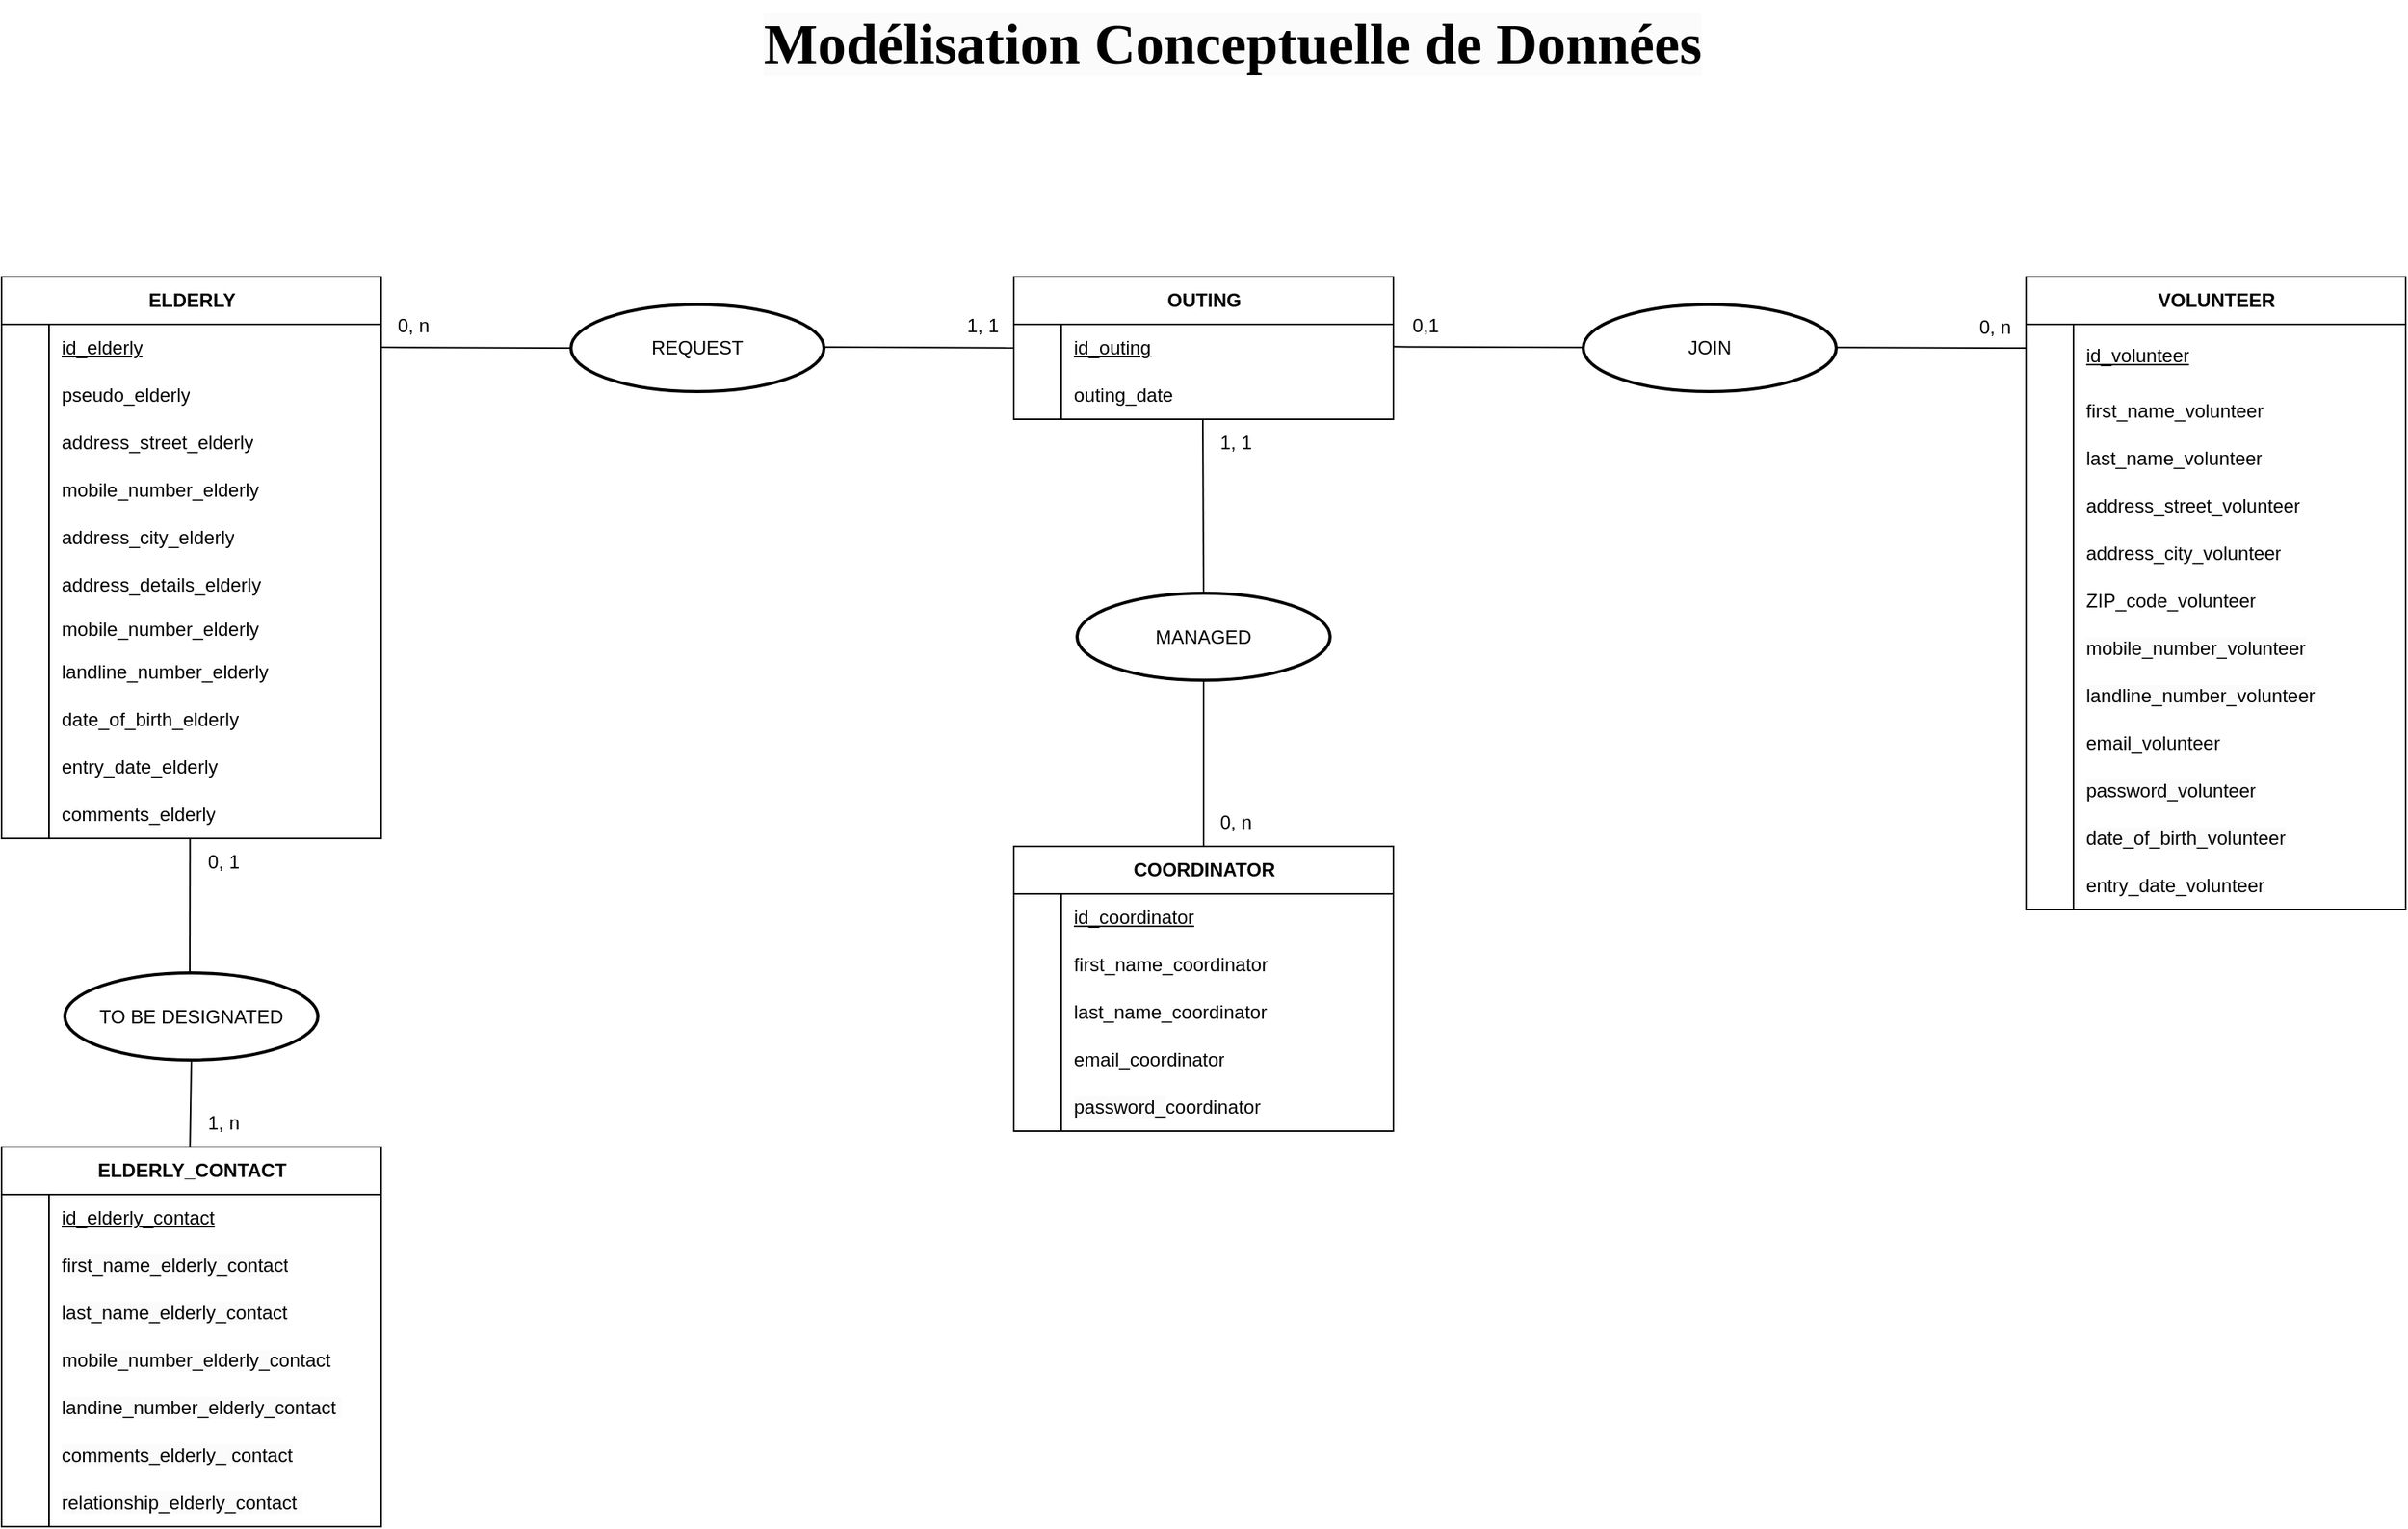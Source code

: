 <mxfile version="24.6.5" type="github" pages="6">
  <diagram name="MCD_MaE" id="Tlwci1VjEVwz0lgoh0XL">
    <mxGraphModel grid="1" page="1" gridSize="10" guides="1" tooltips="1" connect="1" arrows="1" fold="1" pageScale="1" pageWidth="1600" pageHeight="1200" background="none" math="0" shadow="0">
      <root>
        <mxCell id="0" />
        <mxCell id="1" parent="0" />
        <mxCell id="ey-88Vp4aON5LOzVsLy--22" value="ELDERLY" style="shape=table;startSize=30;container=1;collapsible=1;childLayout=tableLayout;fixedRows=1;rowLines=0;fontStyle=1;align=center;resizeLast=1;html=1;" parent="1" vertex="1">
          <mxGeometry x="1630" y="205" width="240" height="355" as="geometry" />
        </mxCell>
        <mxCell id="ey-88Vp4aON5LOzVsLy--23" value="" style="shape=tableRow;horizontal=0;startSize=0;swimlaneHead=0;swimlaneBody=0;fillColor=none;collapsible=0;dropTarget=0;points=[[0,0.5],[1,0.5]];portConstraint=eastwest;top=0;left=0;right=0;bottom=0;" parent="ey-88Vp4aON5LOzVsLy--22" vertex="1">
          <mxGeometry y="30" width="240" height="30" as="geometry" />
        </mxCell>
        <mxCell id="ey-88Vp4aON5LOzVsLy--24" value="" style="shape=partialRectangle;connectable=0;fillColor=none;top=0;left=0;bottom=0;right=0;editable=1;overflow=hidden;whiteSpace=wrap;html=1;" parent="ey-88Vp4aON5LOzVsLy--23" vertex="1">
          <mxGeometry width="30" height="30" as="geometry">
            <mxRectangle width="30" height="30" as="alternateBounds" />
          </mxGeometry>
        </mxCell>
        <mxCell id="ey-88Vp4aON5LOzVsLy--25" value="&lt;span style=&quot;white-space-collapse: preserve;&quot;&gt;&lt;u&gt;id_elderly&lt;/u&gt;&lt;/span&gt;" style="shape=partialRectangle;connectable=0;fillColor=none;top=0;left=0;bottom=0;right=0;align=left;spacingLeft=6;overflow=hidden;whiteSpace=wrap;html=1;" parent="ey-88Vp4aON5LOzVsLy--23" vertex="1">
          <mxGeometry x="30" width="210" height="30" as="geometry">
            <mxRectangle width="210" height="30" as="alternateBounds" />
          </mxGeometry>
        </mxCell>
        <mxCell id="ey-88Vp4aON5LOzVsLy--26" value="" style="shape=tableRow;horizontal=0;startSize=0;swimlaneHead=0;swimlaneBody=0;fillColor=none;collapsible=0;dropTarget=0;points=[[0,0.5],[1,0.5]];portConstraint=eastwest;top=0;left=0;right=0;bottom=0;" parent="ey-88Vp4aON5LOzVsLy--22" vertex="1">
          <mxGeometry y="60" width="240" height="30" as="geometry" />
        </mxCell>
        <mxCell id="ey-88Vp4aON5LOzVsLy--27" value="" style="shape=partialRectangle;connectable=0;fillColor=none;top=0;left=0;bottom=0;right=0;editable=1;overflow=hidden;whiteSpace=wrap;html=1;" parent="ey-88Vp4aON5LOzVsLy--26" vertex="1">
          <mxGeometry width="30" height="30" as="geometry">
            <mxRectangle width="30" height="30" as="alternateBounds" />
          </mxGeometry>
        </mxCell>
        <mxCell id="ey-88Vp4aON5LOzVsLy--28" value="&lt;span style=&quot;white-space-collapse: preserve;&quot;&gt;pseudo_&lt;/span&gt;&lt;span style=&quot;text-align: center; text-wrap: nowrap;&quot;&gt;elderly&lt;/span&gt;" style="shape=partialRectangle;connectable=0;fillColor=none;top=0;left=0;bottom=0;right=0;align=left;spacingLeft=6;overflow=hidden;whiteSpace=wrap;html=1;" parent="ey-88Vp4aON5LOzVsLy--26" vertex="1">
          <mxGeometry x="30" width="210" height="30" as="geometry">
            <mxRectangle width="210" height="30" as="alternateBounds" />
          </mxGeometry>
        </mxCell>
        <mxCell id="ey-88Vp4aON5LOzVsLy--29" value="" style="shape=tableRow;horizontal=0;startSize=0;swimlaneHead=0;swimlaneBody=0;fillColor=none;collapsible=0;dropTarget=0;points=[[0,0.5],[1,0.5]];portConstraint=eastwest;top=0;left=0;right=0;bottom=0;" parent="ey-88Vp4aON5LOzVsLy--22" vertex="1">
          <mxGeometry y="90" width="240" height="30" as="geometry" />
        </mxCell>
        <mxCell id="ey-88Vp4aON5LOzVsLy--30" value="" style="shape=partialRectangle;connectable=0;fillColor=none;top=0;left=0;bottom=0;right=0;editable=1;overflow=hidden;whiteSpace=wrap;html=1;" parent="ey-88Vp4aON5LOzVsLy--29" vertex="1">
          <mxGeometry width="30" height="30" as="geometry">
            <mxRectangle width="30" height="30" as="alternateBounds" />
          </mxGeometry>
        </mxCell>
        <mxCell id="ey-88Vp4aON5LOzVsLy--31" value="&lt;span style=&quot;white-space-collapse: preserve;&quot;&gt;address_street&lt;/span&gt;&lt;span style=&quot;white-space-collapse: preserve;&quot;&gt;_&lt;/span&gt;&lt;span style=&quot;text-align: center; text-wrap: nowrap;&quot;&gt;elderly&lt;/span&gt;" style="shape=partialRectangle;connectable=0;fillColor=none;top=0;left=0;bottom=0;right=0;align=left;spacingLeft=6;overflow=hidden;whiteSpace=wrap;html=1;" parent="ey-88Vp4aON5LOzVsLy--29" vertex="1">
          <mxGeometry x="30" width="210" height="30" as="geometry">
            <mxRectangle width="210" height="30" as="alternateBounds" />
          </mxGeometry>
        </mxCell>
        <mxCell id="ey-88Vp4aON5LOzVsLy--32" value="" style="shape=tableRow;horizontal=0;startSize=0;swimlaneHead=0;swimlaneBody=0;fillColor=none;collapsible=0;dropTarget=0;points=[[0,0.5],[1,0.5]];portConstraint=eastwest;top=0;left=0;right=0;bottom=0;" parent="ey-88Vp4aON5LOzVsLy--22" vertex="1">
          <mxGeometry y="120" width="240" height="30" as="geometry" />
        </mxCell>
        <mxCell id="ey-88Vp4aON5LOzVsLy--33" value="" style="shape=partialRectangle;connectable=0;fillColor=none;top=0;left=0;bottom=0;right=0;editable=1;overflow=hidden;whiteSpace=wrap;html=1;" parent="ey-88Vp4aON5LOzVsLy--32" vertex="1">
          <mxGeometry width="30" height="30" as="geometry">
            <mxRectangle width="30" height="30" as="alternateBounds" />
          </mxGeometry>
        </mxCell>
        <mxCell id="ey-88Vp4aON5LOzVsLy--34" value="&lt;span style=&quot;white-space-collapse: preserve;&quot;&gt;mobile_number_&lt;/span&gt;&lt;span style=&quot;text-align: center; text-wrap: nowrap;&quot;&gt;elderly&lt;/span&gt;" style="shape=partialRectangle;connectable=0;fillColor=none;top=0;left=0;bottom=0;right=0;align=left;spacingLeft=6;overflow=hidden;whiteSpace=wrap;html=1;" parent="ey-88Vp4aON5LOzVsLy--32" vertex="1">
          <mxGeometry x="30" width="210" height="30" as="geometry">
            <mxRectangle width="210" height="30" as="alternateBounds" />
          </mxGeometry>
        </mxCell>
        <mxCell id="ey-88Vp4aON5LOzVsLy--35" value="" style="shape=tableRow;horizontal=0;startSize=0;swimlaneHead=0;swimlaneBody=0;fillColor=none;collapsible=0;dropTarget=0;points=[[0,0.5],[1,0.5]];portConstraint=eastwest;top=0;left=0;right=0;bottom=0;" parent="ey-88Vp4aON5LOzVsLy--22" vertex="1">
          <mxGeometry y="150" width="240" height="30" as="geometry" />
        </mxCell>
        <mxCell id="ey-88Vp4aON5LOzVsLy--36" value="" style="shape=partialRectangle;connectable=0;fillColor=none;top=0;left=0;bottom=0;right=0;editable=1;overflow=hidden;whiteSpace=wrap;html=1;" parent="ey-88Vp4aON5LOzVsLy--35" vertex="1">
          <mxGeometry width="30" height="30" as="geometry">
            <mxRectangle width="30" height="30" as="alternateBounds" />
          </mxGeometry>
        </mxCell>
        <mxCell id="ey-88Vp4aON5LOzVsLy--37" value="&lt;span style=&quot;white-space-collapse: preserve;&quot;&gt;address_city_&lt;/span&gt;&lt;span style=&quot;text-align: center; text-wrap: nowrap;&quot;&gt;elderly&lt;/span&gt;" style="shape=partialRectangle;connectable=0;fillColor=none;top=0;left=0;bottom=0;right=0;align=left;spacingLeft=6;overflow=hidden;whiteSpace=wrap;html=1;" parent="ey-88Vp4aON5LOzVsLy--35" vertex="1">
          <mxGeometry x="30" width="210" height="30" as="geometry">
            <mxRectangle width="210" height="30" as="alternateBounds" />
          </mxGeometry>
        </mxCell>
        <mxCell id="ey-88Vp4aON5LOzVsLy--38" value="" style="shape=tableRow;horizontal=0;startSize=0;swimlaneHead=0;swimlaneBody=0;fillColor=none;collapsible=0;dropTarget=0;points=[[0,0.5],[1,0.5]];portConstraint=eastwest;top=0;left=0;right=0;bottom=0;" parent="ey-88Vp4aON5LOzVsLy--22" vertex="1">
          <mxGeometry y="180" width="240" height="30" as="geometry" />
        </mxCell>
        <mxCell id="ey-88Vp4aON5LOzVsLy--39" value="" style="shape=partialRectangle;connectable=0;fillColor=none;top=0;left=0;bottom=0;right=0;editable=1;overflow=hidden;whiteSpace=wrap;html=1;" parent="ey-88Vp4aON5LOzVsLy--38" vertex="1">
          <mxGeometry width="30" height="30" as="geometry">
            <mxRectangle width="30" height="30" as="alternateBounds" />
          </mxGeometry>
        </mxCell>
        <mxCell id="ey-88Vp4aON5LOzVsLy--40" value="address_details_&lt;span style=&quot;text-align: center; text-wrap: nowrap;&quot;&gt;elderly&lt;/span&gt;" style="shape=partialRectangle;connectable=0;fillColor=none;top=0;left=0;bottom=0;right=0;align=left;spacingLeft=6;overflow=hidden;whiteSpace=wrap;html=1;" parent="ey-88Vp4aON5LOzVsLy--38" vertex="1">
          <mxGeometry x="30" width="210" height="30" as="geometry">
            <mxRectangle width="210" height="30" as="alternateBounds" />
          </mxGeometry>
        </mxCell>
        <mxCell id="ey-88Vp4aON5LOzVsLy--41" value="" style="shape=tableRow;horizontal=0;startSize=0;swimlaneHead=0;swimlaneBody=0;fillColor=none;collapsible=0;dropTarget=0;points=[[0,0.5],[1,0.5]];portConstraint=eastwest;top=0;left=0;right=0;bottom=0;" parent="ey-88Vp4aON5LOzVsLy--22" vertex="1">
          <mxGeometry y="210" width="240" height="25" as="geometry" />
        </mxCell>
        <mxCell id="ey-88Vp4aON5LOzVsLy--42" value="" style="shape=partialRectangle;connectable=0;fillColor=none;top=0;left=0;bottom=0;right=0;editable=1;overflow=hidden;whiteSpace=wrap;html=1;" parent="ey-88Vp4aON5LOzVsLy--41" vertex="1">
          <mxGeometry width="30" height="25" as="geometry">
            <mxRectangle width="30" height="25" as="alternateBounds" />
          </mxGeometry>
        </mxCell>
        <mxCell id="ey-88Vp4aON5LOzVsLy--43" value="&lt;span style=&quot;white-space-collapse: preserve;&quot;&gt;mobile_number_&lt;/span&gt;&lt;span style=&quot;text-align: center; text-wrap: nowrap;&quot;&gt;elderly&lt;/span&gt;" style="shape=partialRectangle;connectable=0;fillColor=none;top=0;left=0;bottom=0;right=0;align=left;spacingLeft=6;overflow=hidden;whiteSpace=wrap;html=1;" parent="ey-88Vp4aON5LOzVsLy--41" vertex="1">
          <mxGeometry x="30" width="210" height="25" as="geometry">
            <mxRectangle width="210" height="25" as="alternateBounds" />
          </mxGeometry>
        </mxCell>
        <mxCell id="ey-88Vp4aON5LOzVsLy--44" value="" style="shape=tableRow;horizontal=0;startSize=0;swimlaneHead=0;swimlaneBody=0;fillColor=none;collapsible=0;dropTarget=0;points=[[0,0.5],[1,0.5]];portConstraint=eastwest;top=0;left=0;right=0;bottom=0;" parent="ey-88Vp4aON5LOzVsLy--22" vertex="1">
          <mxGeometry y="235" width="240" height="30" as="geometry" />
        </mxCell>
        <mxCell id="ey-88Vp4aON5LOzVsLy--45" value="" style="shape=partialRectangle;connectable=0;fillColor=none;top=0;left=0;bottom=0;right=0;editable=1;overflow=hidden;whiteSpace=wrap;html=1;" parent="ey-88Vp4aON5LOzVsLy--44" vertex="1">
          <mxGeometry width="30" height="30" as="geometry">
            <mxRectangle width="30" height="30" as="alternateBounds" />
          </mxGeometry>
        </mxCell>
        <mxCell id="ey-88Vp4aON5LOzVsLy--46" value="&lt;span style=&quot;white-space-collapse: preserve;&quot;&gt;landline_number_&lt;/span&gt;&lt;span style=&quot;text-align: center; text-wrap: nowrap;&quot;&gt;elderly&lt;/span&gt;" style="shape=partialRectangle;connectable=0;fillColor=none;top=0;left=0;bottom=0;right=0;align=left;spacingLeft=6;overflow=hidden;whiteSpace=wrap;html=1;" parent="ey-88Vp4aON5LOzVsLy--44" vertex="1">
          <mxGeometry x="30" width="210" height="30" as="geometry">
            <mxRectangle width="210" height="30" as="alternateBounds" />
          </mxGeometry>
        </mxCell>
        <mxCell id="ey-88Vp4aON5LOzVsLy--47" value="" style="shape=tableRow;horizontal=0;startSize=0;swimlaneHead=0;swimlaneBody=0;fillColor=none;collapsible=0;dropTarget=0;points=[[0,0.5],[1,0.5]];portConstraint=eastwest;top=0;left=0;right=0;bottom=0;" parent="ey-88Vp4aON5LOzVsLy--22" vertex="1">
          <mxGeometry y="265" width="240" height="30" as="geometry" />
        </mxCell>
        <mxCell id="ey-88Vp4aON5LOzVsLy--48" value="" style="shape=partialRectangle;connectable=0;fillColor=none;top=0;left=0;bottom=0;right=0;editable=1;overflow=hidden;whiteSpace=wrap;html=1;" parent="ey-88Vp4aON5LOzVsLy--47" vertex="1">
          <mxGeometry width="30" height="30" as="geometry">
            <mxRectangle width="30" height="30" as="alternateBounds" />
          </mxGeometry>
        </mxCell>
        <mxCell id="ey-88Vp4aON5LOzVsLy--49" value="&lt;span style=&quot;white-space-collapse: preserve;&quot;&gt;date_of_birth_&lt;/span&gt;&lt;span style=&quot;text-align: center; text-wrap: nowrap;&quot;&gt;elderly&lt;/span&gt;" style="shape=partialRectangle;connectable=0;fillColor=none;top=0;left=0;bottom=0;right=0;align=left;spacingLeft=6;overflow=hidden;whiteSpace=wrap;html=1;" parent="ey-88Vp4aON5LOzVsLy--47" vertex="1">
          <mxGeometry x="30" width="210" height="30" as="geometry">
            <mxRectangle width="210" height="30" as="alternateBounds" />
          </mxGeometry>
        </mxCell>
        <mxCell id="ey-88Vp4aON5LOzVsLy--50" value="" style="shape=tableRow;horizontal=0;startSize=0;swimlaneHead=0;swimlaneBody=0;fillColor=none;collapsible=0;dropTarget=0;points=[[0,0.5],[1,0.5]];portConstraint=eastwest;top=0;left=0;right=0;bottom=0;" parent="ey-88Vp4aON5LOzVsLy--22" vertex="1">
          <mxGeometry y="295" width="240" height="30" as="geometry" />
        </mxCell>
        <mxCell id="ey-88Vp4aON5LOzVsLy--51" value="" style="shape=partialRectangle;connectable=0;fillColor=none;top=0;left=0;bottom=0;right=0;editable=1;overflow=hidden;whiteSpace=wrap;html=1;" parent="ey-88Vp4aON5LOzVsLy--50" vertex="1">
          <mxGeometry width="30" height="30" as="geometry">
            <mxRectangle width="30" height="30" as="alternateBounds" />
          </mxGeometry>
        </mxCell>
        <mxCell id="ey-88Vp4aON5LOzVsLy--52" value="&lt;span style=&quot;white-space-collapse: preserve;&quot;&gt;entry_date_elderly&lt;/span&gt;" style="shape=partialRectangle;connectable=0;fillColor=none;top=0;left=0;bottom=0;right=0;align=left;spacingLeft=6;overflow=hidden;whiteSpace=wrap;html=1;" parent="ey-88Vp4aON5LOzVsLy--50" vertex="1">
          <mxGeometry x="30" width="210" height="30" as="geometry">
            <mxRectangle width="210" height="30" as="alternateBounds" />
          </mxGeometry>
        </mxCell>
        <mxCell id="ey-88Vp4aON5LOzVsLy--53" value="" style="shape=tableRow;horizontal=0;startSize=0;swimlaneHead=0;swimlaneBody=0;fillColor=none;collapsible=0;dropTarget=0;points=[[0,0.5],[1,0.5]];portConstraint=eastwest;top=0;left=0;right=0;bottom=0;" parent="ey-88Vp4aON5LOzVsLy--22" vertex="1">
          <mxGeometry y="325" width="240" height="30" as="geometry" />
        </mxCell>
        <mxCell id="ey-88Vp4aON5LOzVsLy--54" value="" style="shape=partialRectangle;connectable=0;fillColor=none;top=0;left=0;bottom=0;right=0;editable=1;overflow=hidden;whiteSpace=wrap;html=1;" parent="ey-88Vp4aON5LOzVsLy--53" vertex="1">
          <mxGeometry width="30" height="30" as="geometry">
            <mxRectangle width="30" height="30" as="alternateBounds" />
          </mxGeometry>
        </mxCell>
        <mxCell id="ey-88Vp4aON5LOzVsLy--55" value="comments_elderly" style="shape=partialRectangle;connectable=0;fillColor=none;top=0;left=0;bottom=0;right=0;align=left;spacingLeft=6;overflow=hidden;whiteSpace=wrap;html=1;" parent="ey-88Vp4aON5LOzVsLy--53" vertex="1">
          <mxGeometry x="30" width="210" height="30" as="geometry">
            <mxRectangle width="210" height="30" as="alternateBounds" />
          </mxGeometry>
        </mxCell>
        <mxCell id="ey-88Vp4aON5LOzVsLy--57" value="1, 1" style="text;html=1;align=center;verticalAlign=middle;resizable=0;points=[];autosize=1;strokeColor=none;fillColor=none;" parent="1" vertex="1">
          <mxGeometry x="2390" y="295" width="40" height="30" as="geometry" />
        </mxCell>
        <mxCell id="ey-88Vp4aON5LOzVsLy--58" value="&lt;span style=&quot;text-align: left; text-wrap: wrap;&quot;&gt;OUTING&lt;/span&gt;" style="shape=table;startSize=30;container=1;collapsible=1;childLayout=tableLayout;fixedRows=1;rowLines=0;fontStyle=1;align=center;resizeLast=1;html=1;" parent="1" vertex="1">
          <mxGeometry x="2270" y="205" width="240" height="90" as="geometry" />
        </mxCell>
        <mxCell id="ey-88Vp4aON5LOzVsLy--59" value="" style="shape=tableRow;horizontal=0;startSize=0;swimlaneHead=0;swimlaneBody=0;fillColor=none;collapsible=0;dropTarget=0;points=[[0,0.5],[1,0.5]];portConstraint=eastwest;top=0;left=0;right=0;bottom=0;" parent="ey-88Vp4aON5LOzVsLy--58" vertex="1">
          <mxGeometry y="30" width="240" height="30" as="geometry" />
        </mxCell>
        <mxCell id="ey-88Vp4aON5LOzVsLy--60" value="" style="shape=partialRectangle;connectable=0;fillColor=none;top=0;left=0;bottom=0;right=0;editable=1;overflow=hidden;whiteSpace=wrap;html=1;" parent="ey-88Vp4aON5LOzVsLy--59" vertex="1">
          <mxGeometry width="30" height="30" as="geometry">
            <mxRectangle width="30" height="30" as="alternateBounds" />
          </mxGeometry>
        </mxCell>
        <mxCell id="ey-88Vp4aON5LOzVsLy--61" value="&lt;span style=&quot;white-space-collapse: preserve;&quot;&gt;&lt;u&gt;id_outing&lt;/u&gt;&lt;/span&gt;" style="shape=partialRectangle;connectable=0;fillColor=none;top=0;left=0;bottom=0;right=0;align=left;spacingLeft=6;overflow=hidden;whiteSpace=wrap;html=1;" parent="ey-88Vp4aON5LOzVsLy--59" vertex="1">
          <mxGeometry x="30" width="210" height="30" as="geometry">
            <mxRectangle width="210" height="30" as="alternateBounds" />
          </mxGeometry>
        </mxCell>
        <mxCell id="ey-88Vp4aON5LOzVsLy--62" value="" style="shape=tableRow;horizontal=0;startSize=0;swimlaneHead=0;swimlaneBody=0;fillColor=none;collapsible=0;dropTarget=0;points=[[0,0.5],[1,0.5]];portConstraint=eastwest;top=0;left=0;right=0;bottom=0;" parent="ey-88Vp4aON5LOzVsLy--58" vertex="1">
          <mxGeometry y="60" width="240" height="30" as="geometry" />
        </mxCell>
        <mxCell id="ey-88Vp4aON5LOzVsLy--63" value="" style="shape=partialRectangle;connectable=0;fillColor=none;top=0;left=0;bottom=0;right=0;editable=1;overflow=hidden;whiteSpace=wrap;html=1;" parent="ey-88Vp4aON5LOzVsLy--62" vertex="1">
          <mxGeometry width="30" height="30" as="geometry">
            <mxRectangle width="30" height="30" as="alternateBounds" />
          </mxGeometry>
        </mxCell>
        <mxCell id="ey-88Vp4aON5LOzVsLy--64" value="&lt;span style=&quot;white-space-collapse: preserve;&quot;&gt;outing_date&lt;/span&gt;" style="shape=partialRectangle;connectable=0;fillColor=none;top=0;left=0;bottom=0;right=0;align=left;spacingLeft=6;overflow=hidden;whiteSpace=wrap;html=1;" parent="ey-88Vp4aON5LOzVsLy--62" vertex="1">
          <mxGeometry x="30" width="210" height="30" as="geometry">
            <mxRectangle width="210" height="30" as="alternateBounds" />
          </mxGeometry>
        </mxCell>
        <mxCell id="ey-88Vp4aON5LOzVsLy--66" value="&lt;span&gt;&lt;/span&gt;REQUEST" style="strokeWidth=2;html=1;shape=mxgraph.flowchart.start_1;whiteSpace=wrap;" parent="1" vertex="1">
          <mxGeometry x="1990" y="222.5" width="160" height="55" as="geometry" />
        </mxCell>
        <mxCell id="ey-88Vp4aON5LOzVsLy--67" value="JOIN&lt;span&gt;&lt;/span&gt;" style="strokeWidth=2;html=1;shape=mxgraph.flowchart.start_1;whiteSpace=wrap;" parent="1" vertex="1">
          <mxGeometry x="2630" y="222.5" width="160" height="55" as="geometry" />
        </mxCell>
        <mxCell id="ey-88Vp4aON5LOzVsLy--68" value="&lt;span style=&quot;text-align: left; text-wrap: wrap;&quot;&gt;VOLUNTEER&lt;/span&gt;" style="shape=table;startSize=30;container=1;collapsible=1;childLayout=tableLayout;fixedRows=1;rowLines=0;fontStyle=1;align=center;resizeLast=1;html=1;" parent="1" vertex="1">
          <mxGeometry x="2910" y="205" width="240" height="400" as="geometry" />
        </mxCell>
        <mxCell id="ey-88Vp4aON5LOzVsLy--69" value="" style="shape=tableRow;horizontal=0;startSize=0;swimlaneHead=0;swimlaneBody=0;fillColor=none;collapsible=0;dropTarget=0;points=[[0,0.5],[1,0.5]];portConstraint=eastwest;top=0;left=0;right=0;bottom=0;" parent="ey-88Vp4aON5LOzVsLy--68" vertex="1">
          <mxGeometry y="30" width="240" height="40" as="geometry" />
        </mxCell>
        <mxCell id="ey-88Vp4aON5LOzVsLy--70" value="" style="shape=partialRectangle;connectable=0;fillColor=none;top=0;left=0;bottom=0;right=0;editable=1;overflow=hidden;whiteSpace=wrap;html=1;" parent="ey-88Vp4aON5LOzVsLy--69" vertex="1">
          <mxGeometry width="30" height="40" as="geometry">
            <mxRectangle width="30" height="40" as="alternateBounds" />
          </mxGeometry>
        </mxCell>
        <mxCell id="ey-88Vp4aON5LOzVsLy--71" value="&lt;span style=&quot;white-space-collapse: preserve;&quot;&gt;&lt;u&gt;id_volunteer&lt;/u&gt;&lt;/span&gt;" style="shape=partialRectangle;connectable=0;fillColor=none;top=0;left=0;bottom=0;right=0;align=left;spacingLeft=6;overflow=hidden;whiteSpace=wrap;html=1;" parent="ey-88Vp4aON5LOzVsLy--69" vertex="1">
          <mxGeometry x="30" width="210" height="40" as="geometry">
            <mxRectangle width="210" height="40" as="alternateBounds" />
          </mxGeometry>
        </mxCell>
        <mxCell id="ey-88Vp4aON5LOzVsLy--72" value="" style="shape=tableRow;horizontal=0;startSize=0;swimlaneHead=0;swimlaneBody=0;fillColor=none;collapsible=0;dropTarget=0;points=[[0,0.5],[1,0.5]];portConstraint=eastwest;top=0;left=0;right=0;bottom=0;" parent="ey-88Vp4aON5LOzVsLy--68" vertex="1">
          <mxGeometry y="70" width="240" height="30" as="geometry" />
        </mxCell>
        <mxCell id="ey-88Vp4aON5LOzVsLy--73" value="" style="shape=partialRectangle;connectable=0;fillColor=none;top=0;left=0;bottom=0;right=0;editable=1;overflow=hidden;whiteSpace=wrap;html=1;" parent="ey-88Vp4aON5LOzVsLy--72" vertex="1">
          <mxGeometry width="30" height="30" as="geometry">
            <mxRectangle width="30" height="30" as="alternateBounds" />
          </mxGeometry>
        </mxCell>
        <mxCell id="ey-88Vp4aON5LOzVsLy--74" value="&lt;span style=&quot;white-space-collapse: preserve;&quot;&gt;first_name_&lt;/span&gt;volunteer" style="shape=partialRectangle;connectable=0;fillColor=none;top=0;left=0;bottom=0;right=0;align=left;spacingLeft=6;overflow=hidden;whiteSpace=wrap;html=1;" parent="ey-88Vp4aON5LOzVsLy--72" vertex="1">
          <mxGeometry x="30" width="210" height="30" as="geometry">
            <mxRectangle width="210" height="30" as="alternateBounds" />
          </mxGeometry>
        </mxCell>
        <mxCell id="ey-88Vp4aON5LOzVsLy--75" value="" style="shape=tableRow;horizontal=0;startSize=0;swimlaneHead=0;swimlaneBody=0;fillColor=none;collapsible=0;dropTarget=0;points=[[0,0.5],[1,0.5]];portConstraint=eastwest;top=0;left=0;right=0;bottom=0;" parent="ey-88Vp4aON5LOzVsLy--68" vertex="1">
          <mxGeometry y="100" width="240" height="30" as="geometry" />
        </mxCell>
        <mxCell id="ey-88Vp4aON5LOzVsLy--76" value="" style="shape=partialRectangle;connectable=0;fillColor=none;top=0;left=0;bottom=0;right=0;editable=1;overflow=hidden;whiteSpace=wrap;html=1;" parent="ey-88Vp4aON5LOzVsLy--75" vertex="1">
          <mxGeometry width="30" height="30" as="geometry">
            <mxRectangle width="30" height="30" as="alternateBounds" />
          </mxGeometry>
        </mxCell>
        <mxCell id="ey-88Vp4aON5LOzVsLy--77" value="&lt;span style=&quot;white-space-collapse: preserve;&quot;&gt;last_name_&lt;/span&gt;volunteer" style="shape=partialRectangle;connectable=0;fillColor=none;top=0;left=0;bottom=0;right=0;align=left;spacingLeft=6;overflow=hidden;whiteSpace=wrap;html=1;" parent="ey-88Vp4aON5LOzVsLy--75" vertex="1">
          <mxGeometry x="30" width="210" height="30" as="geometry">
            <mxRectangle width="210" height="30" as="alternateBounds" />
          </mxGeometry>
        </mxCell>
        <mxCell id="ey-88Vp4aON5LOzVsLy--78" value="" style="shape=tableRow;horizontal=0;startSize=0;swimlaneHead=0;swimlaneBody=0;fillColor=none;collapsible=0;dropTarget=0;points=[[0,0.5],[1,0.5]];portConstraint=eastwest;top=0;left=0;right=0;bottom=0;" parent="ey-88Vp4aON5LOzVsLy--68" vertex="1">
          <mxGeometry y="130" width="240" height="30" as="geometry" />
        </mxCell>
        <mxCell id="ey-88Vp4aON5LOzVsLy--79" value="" style="shape=partialRectangle;connectable=0;fillColor=none;top=0;left=0;bottom=0;right=0;editable=1;overflow=hidden;whiteSpace=wrap;html=1;" parent="ey-88Vp4aON5LOzVsLy--78" vertex="1">
          <mxGeometry width="30" height="30" as="geometry">
            <mxRectangle width="30" height="30" as="alternateBounds" />
          </mxGeometry>
        </mxCell>
        <mxCell id="ey-88Vp4aON5LOzVsLy--80" value="&lt;span style=&quot;white-space-collapse: preserve;&quot;&gt;address_street_&lt;/span&gt;volunteer" style="shape=partialRectangle;connectable=0;fillColor=none;top=0;left=0;bottom=0;right=0;align=left;spacingLeft=6;overflow=hidden;whiteSpace=wrap;html=1;" parent="ey-88Vp4aON5LOzVsLy--78" vertex="1">
          <mxGeometry x="30" width="210" height="30" as="geometry">
            <mxRectangle width="210" height="30" as="alternateBounds" />
          </mxGeometry>
        </mxCell>
        <mxCell id="ey-88Vp4aON5LOzVsLy--81" value="" style="shape=tableRow;horizontal=0;startSize=0;swimlaneHead=0;swimlaneBody=0;fillColor=none;collapsible=0;dropTarget=0;points=[[0,0.5],[1,0.5]];portConstraint=eastwest;top=0;left=0;right=0;bottom=0;" parent="ey-88Vp4aON5LOzVsLy--68" vertex="1">
          <mxGeometry y="160" width="240" height="30" as="geometry" />
        </mxCell>
        <mxCell id="ey-88Vp4aON5LOzVsLy--82" value="" style="shape=partialRectangle;connectable=0;fillColor=none;top=0;left=0;bottom=0;right=0;editable=1;overflow=hidden;whiteSpace=wrap;html=1;" parent="ey-88Vp4aON5LOzVsLy--81" vertex="1">
          <mxGeometry width="30" height="30" as="geometry">
            <mxRectangle width="30" height="30" as="alternateBounds" />
          </mxGeometry>
        </mxCell>
        <mxCell id="ey-88Vp4aON5LOzVsLy--83" value="&lt;span style=&quot;white-space-collapse: preserve;&quot;&gt;address_city_volunteer&lt;/span&gt;" style="shape=partialRectangle;connectable=0;fillColor=none;top=0;left=0;bottom=0;right=0;align=left;spacingLeft=6;overflow=hidden;whiteSpace=wrap;html=1;" parent="ey-88Vp4aON5LOzVsLy--81" vertex="1">
          <mxGeometry x="30" width="210" height="30" as="geometry">
            <mxRectangle width="210" height="30" as="alternateBounds" />
          </mxGeometry>
        </mxCell>
        <mxCell id="ey-88Vp4aON5LOzVsLy--84" value="" style="shape=tableRow;horizontal=0;startSize=0;swimlaneHead=0;swimlaneBody=0;fillColor=none;collapsible=0;dropTarget=0;points=[[0,0.5],[1,0.5]];portConstraint=eastwest;top=0;left=0;right=0;bottom=0;" parent="ey-88Vp4aON5LOzVsLy--68" vertex="1">
          <mxGeometry y="190" width="240" height="30" as="geometry" />
        </mxCell>
        <mxCell id="ey-88Vp4aON5LOzVsLy--85" value="" style="shape=partialRectangle;connectable=0;fillColor=none;top=0;left=0;bottom=0;right=0;editable=1;overflow=hidden;whiteSpace=wrap;html=1;" parent="ey-88Vp4aON5LOzVsLy--84" vertex="1">
          <mxGeometry width="30" height="30" as="geometry">
            <mxRectangle width="30" height="30" as="alternateBounds" />
          </mxGeometry>
        </mxCell>
        <mxCell id="ey-88Vp4aON5LOzVsLy--86" value="ZIP_code_volunteer" style="shape=partialRectangle;connectable=0;fillColor=none;top=0;left=0;bottom=0;right=0;align=left;spacingLeft=6;overflow=hidden;whiteSpace=wrap;html=1;" parent="ey-88Vp4aON5LOzVsLy--84" vertex="1">
          <mxGeometry x="30" width="210" height="30" as="geometry">
            <mxRectangle width="210" height="30" as="alternateBounds" />
          </mxGeometry>
        </mxCell>
        <mxCell id="ey-88Vp4aON5LOzVsLy--87" value="" style="shape=tableRow;horizontal=0;startSize=0;swimlaneHead=0;swimlaneBody=0;fillColor=none;collapsible=0;dropTarget=0;points=[[0,0.5],[1,0.5]];portConstraint=eastwest;top=0;left=0;right=0;bottom=0;" parent="ey-88Vp4aON5LOzVsLy--68" vertex="1">
          <mxGeometry y="220" width="240" height="30" as="geometry" />
        </mxCell>
        <mxCell id="ey-88Vp4aON5LOzVsLy--88" value="" style="shape=partialRectangle;connectable=0;fillColor=none;top=0;left=0;bottom=0;right=0;editable=1;overflow=hidden;whiteSpace=wrap;html=1;" parent="ey-88Vp4aON5LOzVsLy--87" vertex="1">
          <mxGeometry width="30" height="30" as="geometry">
            <mxRectangle width="30" height="30" as="alternateBounds" />
          </mxGeometry>
        </mxCell>
        <mxCell id="ey-88Vp4aON5LOzVsLy--89" value="&lt;meta charset=&quot;utf-8&quot;&gt;&lt;span style=&quot;forced-color-adjust: none; color: rgb(0, 0, 0); font-family: Helvetica; font-size: 12px; font-style: normal; font-variant-ligatures: normal; font-variant-caps: normal; font-weight: 400; letter-spacing: normal; orphans: 2; text-align: left; text-indent: 0px; text-transform: none; widows: 2; word-spacing: 0px; -webkit-text-stroke-width: 0px; white-space: pre-wrap; background-color: rgb(251, 251, 251); text-decoration-thickness: initial; text-decoration-style: initial; text-decoration-color: initial;&quot;&gt;mobile_number_&lt;/span&gt;&lt;span style=&quot;color: rgb(0, 0, 0); font-family: Helvetica; font-size: 12px; font-style: normal; font-variant-ligatures: normal; font-variant-caps: normal; font-weight: 400; letter-spacing: normal; orphans: 2; text-align: left; text-indent: 0px; text-transform: none; widows: 2; word-spacing: 0px; -webkit-text-stroke-width: 0px; white-space: normal; background-color: rgb(251, 251, 251); text-decoration-thickness: initial; text-decoration-style: initial; text-decoration-color: initial; display: inline !important; float: none;&quot;&gt;volunteer&lt;/span&gt;" style="shape=partialRectangle;connectable=0;fillColor=none;top=0;left=0;bottom=0;right=0;align=left;spacingLeft=6;overflow=hidden;whiteSpace=wrap;html=1;" parent="ey-88Vp4aON5LOzVsLy--87" vertex="1">
          <mxGeometry x="30" width="210" height="30" as="geometry">
            <mxRectangle width="210" height="30" as="alternateBounds" />
          </mxGeometry>
        </mxCell>
        <mxCell id="ey-88Vp4aON5LOzVsLy--90" value="" style="shape=tableRow;horizontal=0;startSize=0;swimlaneHead=0;swimlaneBody=0;fillColor=none;collapsible=0;dropTarget=0;points=[[0,0.5],[1,0.5]];portConstraint=eastwest;top=0;left=0;right=0;bottom=0;" parent="ey-88Vp4aON5LOzVsLy--68" vertex="1">
          <mxGeometry y="250" width="240" height="30" as="geometry" />
        </mxCell>
        <mxCell id="ey-88Vp4aON5LOzVsLy--91" value="" style="shape=partialRectangle;connectable=0;fillColor=none;top=0;left=0;bottom=0;right=0;editable=1;overflow=hidden;whiteSpace=wrap;html=1;" parent="ey-88Vp4aON5LOzVsLy--90" vertex="1">
          <mxGeometry width="30" height="30" as="geometry">
            <mxRectangle width="30" height="30" as="alternateBounds" />
          </mxGeometry>
        </mxCell>
        <mxCell id="ey-88Vp4aON5LOzVsLy--92" value="&lt;meta charset=&quot;utf-8&quot;&gt;&lt;span style=&quot;forced-color-adjust: none; color: rgb(0, 0, 0); font-family: Helvetica; font-size: 12px; font-style: normal; font-variant-ligatures: normal; font-variant-caps: normal; font-weight: 400; letter-spacing: normal; orphans: 2; text-align: left; text-indent: 0px; text-transform: none; widows: 2; word-spacing: 0px; -webkit-text-stroke-width: 0px; white-space: pre-wrap; background-color: rgb(251, 251, 251); text-decoration-thickness: initial; text-decoration-style: initial; text-decoration-color: initial;&quot;&gt;landline_number_&lt;/span&gt;&lt;span style=&quot;color: rgb(0, 0, 0); font-family: Helvetica; font-size: 12px; font-style: normal; font-variant-ligatures: normal; font-variant-caps: normal; font-weight: 400; letter-spacing: normal; orphans: 2; text-align: left; text-indent: 0px; text-transform: none; widows: 2; word-spacing: 0px; -webkit-text-stroke-width: 0px; white-space: normal; background-color: rgb(251, 251, 251); text-decoration-thickness: initial; text-decoration-style: initial; text-decoration-color: initial; display: inline !important; float: none;&quot;&gt;volunteer&lt;/span&gt;" style="shape=partialRectangle;connectable=0;fillColor=none;top=0;left=0;bottom=0;right=0;align=left;spacingLeft=6;overflow=hidden;whiteSpace=wrap;html=1;" parent="ey-88Vp4aON5LOzVsLy--90" vertex="1">
          <mxGeometry x="30" width="210" height="30" as="geometry">
            <mxRectangle width="210" height="30" as="alternateBounds" />
          </mxGeometry>
        </mxCell>
        <mxCell id="ey-88Vp4aON5LOzVsLy--93" value="" style="shape=tableRow;horizontal=0;startSize=0;swimlaneHead=0;swimlaneBody=0;fillColor=none;collapsible=0;dropTarget=0;points=[[0,0.5],[1,0.5]];portConstraint=eastwest;top=0;left=0;right=0;bottom=0;" parent="ey-88Vp4aON5LOzVsLy--68" vertex="1">
          <mxGeometry y="280" width="240" height="30" as="geometry" />
        </mxCell>
        <mxCell id="ey-88Vp4aON5LOzVsLy--94" value="" style="shape=partialRectangle;connectable=0;fillColor=none;top=0;left=0;bottom=0;right=0;editable=1;overflow=hidden;whiteSpace=wrap;html=1;" parent="ey-88Vp4aON5LOzVsLy--93" vertex="1">
          <mxGeometry width="30" height="30" as="geometry">
            <mxRectangle width="30" height="30" as="alternateBounds" />
          </mxGeometry>
        </mxCell>
        <mxCell id="ey-88Vp4aON5LOzVsLy--95" value="&lt;span style=&quot;white-space-collapse: preserve;&quot;&gt;email_&lt;/span&gt;volunteer" style="shape=partialRectangle;connectable=0;fillColor=none;top=0;left=0;bottom=0;right=0;align=left;spacingLeft=6;overflow=hidden;whiteSpace=wrap;html=1;" parent="ey-88Vp4aON5LOzVsLy--93" vertex="1">
          <mxGeometry x="30" width="210" height="30" as="geometry">
            <mxRectangle width="210" height="30" as="alternateBounds" />
          </mxGeometry>
        </mxCell>
        <mxCell id="ey-88Vp4aON5LOzVsLy--96" value="" style="shape=tableRow;horizontal=0;startSize=0;swimlaneHead=0;swimlaneBody=0;fillColor=none;collapsible=0;dropTarget=0;points=[[0,0.5],[1,0.5]];portConstraint=eastwest;top=0;left=0;right=0;bottom=0;" parent="ey-88Vp4aON5LOzVsLy--68" vertex="1">
          <mxGeometry y="310" width="240" height="30" as="geometry" />
        </mxCell>
        <mxCell id="ey-88Vp4aON5LOzVsLy--97" value="" style="shape=partialRectangle;connectable=0;fillColor=none;top=0;left=0;bottom=0;right=0;editable=1;overflow=hidden;whiteSpace=wrap;html=1;" parent="ey-88Vp4aON5LOzVsLy--96" vertex="1">
          <mxGeometry width="30" height="30" as="geometry">
            <mxRectangle width="30" height="30" as="alternateBounds" />
          </mxGeometry>
        </mxCell>
        <mxCell id="ey-88Vp4aON5LOzVsLy--98" value="&lt;meta charset=&quot;utf-8&quot;&gt;&lt;span style=&quot;forced-color-adjust: none; color: rgb(0, 0, 0); font-family: Helvetica; font-size: 12px; font-style: normal; font-variant-ligatures: normal; font-variant-caps: normal; font-weight: 400; letter-spacing: normal; orphans: 2; text-align: left; text-indent: 0px; text-transform: none; widows: 2; word-spacing: 0px; -webkit-text-stroke-width: 0px; white-space: pre-wrap; background-color: rgb(251, 251, 251); text-decoration-thickness: initial; text-decoration-style: initial; text-decoration-color: initial;&quot;&gt;password_&lt;/span&gt;&lt;span style=&quot;color: rgb(0, 0, 0); font-family: Helvetica; font-size: 12px; font-style: normal; font-variant-ligatures: normal; font-variant-caps: normal; font-weight: 400; letter-spacing: normal; orphans: 2; text-align: left; text-indent: 0px; text-transform: none; widows: 2; word-spacing: 0px; -webkit-text-stroke-width: 0px; white-space: normal; background-color: rgb(251, 251, 251); text-decoration-thickness: initial; text-decoration-style: initial; text-decoration-color: initial; display: inline !important; float: none;&quot;&gt;volunteer&lt;/span&gt;" style="shape=partialRectangle;connectable=0;fillColor=none;top=0;left=0;bottom=0;right=0;align=left;spacingLeft=6;overflow=hidden;whiteSpace=wrap;html=1;" parent="ey-88Vp4aON5LOzVsLy--96" vertex="1">
          <mxGeometry x="30" width="210" height="30" as="geometry">
            <mxRectangle width="210" height="30" as="alternateBounds" />
          </mxGeometry>
        </mxCell>
        <mxCell id="ey-88Vp4aON5LOzVsLy--99" value="" style="shape=tableRow;horizontal=0;startSize=0;swimlaneHead=0;swimlaneBody=0;fillColor=none;collapsible=0;dropTarget=0;points=[[0,0.5],[1,0.5]];portConstraint=eastwest;top=0;left=0;right=0;bottom=0;" parent="ey-88Vp4aON5LOzVsLy--68" vertex="1">
          <mxGeometry y="340" width="240" height="30" as="geometry" />
        </mxCell>
        <mxCell id="ey-88Vp4aON5LOzVsLy--100" value="" style="shape=partialRectangle;connectable=0;fillColor=none;top=0;left=0;bottom=0;right=0;editable=1;overflow=hidden;whiteSpace=wrap;html=1;" parent="ey-88Vp4aON5LOzVsLy--99" vertex="1">
          <mxGeometry width="30" height="30" as="geometry">
            <mxRectangle width="30" height="30" as="alternateBounds" />
          </mxGeometry>
        </mxCell>
        <mxCell id="ey-88Vp4aON5LOzVsLy--101" value="&lt;meta charset=&quot;utf-8&quot;&gt;&lt;span style=&quot;forced-color-adjust: none; color: rgb(0, 0, 0); font-family: Helvetica; font-size: 12px; font-style: normal; font-variant-ligatures: normal; font-variant-caps: normal; font-weight: 400; letter-spacing: normal; orphans: 2; text-align: left; text-indent: 0px; text-transform: none; widows: 2; word-spacing: 0px; -webkit-text-stroke-width: 0px; white-space: pre-wrap; background-color: rgb(251, 251, 251); text-decoration-thickness: initial; text-decoration-style: initial; text-decoration-color: initial;&quot;&gt;date_of_birth_&lt;/span&gt;&lt;span style=&quot;color: rgb(0, 0, 0); font-family: Helvetica; font-size: 12px; font-style: normal; font-variant-ligatures: normal; font-variant-caps: normal; font-weight: 400; letter-spacing: normal; orphans: 2; text-align: left; text-indent: 0px; text-transform: none; widows: 2; word-spacing: 0px; -webkit-text-stroke-width: 0px; white-space: normal; background-color: rgb(251, 251, 251); text-decoration-thickness: initial; text-decoration-style: initial; text-decoration-color: initial; display: inline !important; float: none;&quot;&gt;volunteer&lt;/span&gt;" style="shape=partialRectangle;connectable=0;fillColor=none;top=0;left=0;bottom=0;right=0;align=left;spacingLeft=6;overflow=hidden;whiteSpace=wrap;html=1;" parent="ey-88Vp4aON5LOzVsLy--99" vertex="1">
          <mxGeometry x="30" width="210" height="30" as="geometry">
            <mxRectangle width="210" height="30" as="alternateBounds" />
          </mxGeometry>
        </mxCell>
        <mxCell id="ey-88Vp4aON5LOzVsLy--102" value="" style="shape=tableRow;horizontal=0;startSize=0;swimlaneHead=0;swimlaneBody=0;fillColor=none;collapsible=0;dropTarget=0;points=[[0,0.5],[1,0.5]];portConstraint=eastwest;top=0;left=0;right=0;bottom=0;" parent="ey-88Vp4aON5LOzVsLy--68" vertex="1">
          <mxGeometry y="370" width="240" height="30" as="geometry" />
        </mxCell>
        <mxCell id="ey-88Vp4aON5LOzVsLy--103" value="" style="shape=partialRectangle;connectable=0;fillColor=none;top=0;left=0;bottom=0;right=0;editable=1;overflow=hidden;whiteSpace=wrap;html=1;" parent="ey-88Vp4aON5LOzVsLy--102" vertex="1">
          <mxGeometry width="30" height="30" as="geometry">
            <mxRectangle width="30" height="30" as="alternateBounds" />
          </mxGeometry>
        </mxCell>
        <mxCell id="ey-88Vp4aON5LOzVsLy--104" value="&lt;span style=&quot;white-space-collapse: preserve;&quot;&gt;entry_date_volunteer&lt;/span&gt;" style="shape=partialRectangle;connectable=0;fillColor=none;top=0;left=0;bottom=0;right=0;align=left;spacingLeft=6;overflow=hidden;whiteSpace=wrap;html=1;" parent="ey-88Vp4aON5LOzVsLy--102" vertex="1">
          <mxGeometry x="30" width="210" height="30" as="geometry">
            <mxRectangle width="210" height="30" as="alternateBounds" />
          </mxGeometry>
        </mxCell>
        <mxCell id="ey-88Vp4aON5LOzVsLy--105" value="COORDINATOR" style="shape=table;startSize=30;container=1;collapsible=1;childLayout=tableLayout;fixedRows=1;rowLines=0;fontStyle=1;align=center;resizeLast=1;html=1;" parent="1" vertex="1">
          <mxGeometry x="2270" y="565" width="240" height="180" as="geometry" />
        </mxCell>
        <mxCell id="ey-88Vp4aON5LOzVsLy--106" value="" style="shape=tableRow;horizontal=0;startSize=0;swimlaneHead=0;swimlaneBody=0;fillColor=none;collapsible=0;dropTarget=0;points=[[0,0.5],[1,0.5]];portConstraint=eastwest;top=0;left=0;right=0;bottom=0;" parent="ey-88Vp4aON5LOzVsLy--105" vertex="1">
          <mxGeometry y="30" width="240" height="30" as="geometry" />
        </mxCell>
        <mxCell id="ey-88Vp4aON5LOzVsLy--107" value="" style="shape=partialRectangle;connectable=0;fillColor=none;top=0;left=0;bottom=0;right=0;editable=1;overflow=hidden;whiteSpace=wrap;html=1;" parent="ey-88Vp4aON5LOzVsLy--106" vertex="1">
          <mxGeometry width="30" height="30" as="geometry">
            <mxRectangle width="30" height="30" as="alternateBounds" />
          </mxGeometry>
        </mxCell>
        <mxCell id="ey-88Vp4aON5LOzVsLy--108" value="&lt;span style=&quot;white-space-collapse: preserve;&quot;&gt;&lt;u&gt;id_coordinator&lt;/u&gt;&lt;/span&gt;" style="shape=partialRectangle;connectable=0;fillColor=none;top=0;left=0;bottom=0;right=0;align=left;spacingLeft=6;overflow=hidden;whiteSpace=wrap;html=1;" parent="ey-88Vp4aON5LOzVsLy--106" vertex="1">
          <mxGeometry x="30" width="210" height="30" as="geometry">
            <mxRectangle width="210" height="30" as="alternateBounds" />
          </mxGeometry>
        </mxCell>
        <mxCell id="ey-88Vp4aON5LOzVsLy--109" value="" style="shape=tableRow;horizontal=0;startSize=0;swimlaneHead=0;swimlaneBody=0;fillColor=none;collapsible=0;dropTarget=0;points=[[0,0.5],[1,0.5]];portConstraint=eastwest;top=0;left=0;right=0;bottom=0;" parent="ey-88Vp4aON5LOzVsLy--105" vertex="1">
          <mxGeometry y="60" width="240" height="30" as="geometry" />
        </mxCell>
        <mxCell id="ey-88Vp4aON5LOzVsLy--110" value="" style="shape=partialRectangle;connectable=0;fillColor=none;top=0;left=0;bottom=0;right=0;editable=1;overflow=hidden;whiteSpace=wrap;html=1;" parent="ey-88Vp4aON5LOzVsLy--109" vertex="1">
          <mxGeometry width="30" height="30" as="geometry">
            <mxRectangle width="30" height="30" as="alternateBounds" />
          </mxGeometry>
        </mxCell>
        <mxCell id="ey-88Vp4aON5LOzVsLy--111" value="&lt;span style=&quot;white-space-collapse: preserve;&quot;&gt;first_name_coordinator&lt;/span&gt;" style="shape=partialRectangle;connectable=0;fillColor=none;top=0;left=0;bottom=0;right=0;align=left;spacingLeft=6;overflow=hidden;whiteSpace=wrap;html=1;" parent="ey-88Vp4aON5LOzVsLy--109" vertex="1">
          <mxGeometry x="30" width="210" height="30" as="geometry">
            <mxRectangle width="210" height="30" as="alternateBounds" />
          </mxGeometry>
        </mxCell>
        <mxCell id="ey-88Vp4aON5LOzVsLy--112" value="" style="shape=tableRow;horizontal=0;startSize=0;swimlaneHead=0;swimlaneBody=0;fillColor=none;collapsible=0;dropTarget=0;points=[[0,0.5],[1,0.5]];portConstraint=eastwest;top=0;left=0;right=0;bottom=0;" parent="ey-88Vp4aON5LOzVsLy--105" vertex="1">
          <mxGeometry y="90" width="240" height="30" as="geometry" />
        </mxCell>
        <mxCell id="ey-88Vp4aON5LOzVsLy--113" value="" style="shape=partialRectangle;connectable=0;fillColor=none;top=0;left=0;bottom=0;right=0;editable=1;overflow=hidden;whiteSpace=wrap;html=1;" parent="ey-88Vp4aON5LOzVsLy--112" vertex="1">
          <mxGeometry width="30" height="30" as="geometry">
            <mxRectangle width="30" height="30" as="alternateBounds" />
          </mxGeometry>
        </mxCell>
        <mxCell id="ey-88Vp4aON5LOzVsLy--114" value="&lt;span style=&quot;white-space-collapse: preserve;&quot;&gt;last_name_coordinator&lt;/span&gt;" style="shape=partialRectangle;connectable=0;fillColor=none;top=0;left=0;bottom=0;right=0;align=left;spacingLeft=6;overflow=hidden;whiteSpace=wrap;html=1;" parent="ey-88Vp4aON5LOzVsLy--112" vertex="1">
          <mxGeometry x="30" width="210" height="30" as="geometry">
            <mxRectangle width="210" height="30" as="alternateBounds" />
          </mxGeometry>
        </mxCell>
        <mxCell id="ey-88Vp4aON5LOzVsLy--115" value="" style="shape=tableRow;horizontal=0;startSize=0;swimlaneHead=0;swimlaneBody=0;fillColor=none;collapsible=0;dropTarget=0;points=[[0,0.5],[1,0.5]];portConstraint=eastwest;top=0;left=0;right=0;bottom=0;" parent="ey-88Vp4aON5LOzVsLy--105" vertex="1">
          <mxGeometry y="120" width="240" height="30" as="geometry" />
        </mxCell>
        <mxCell id="ey-88Vp4aON5LOzVsLy--116" value="" style="shape=partialRectangle;connectable=0;fillColor=none;top=0;left=0;bottom=0;right=0;editable=1;overflow=hidden;whiteSpace=wrap;html=1;" parent="ey-88Vp4aON5LOzVsLy--115" vertex="1">
          <mxGeometry width="30" height="30" as="geometry">
            <mxRectangle width="30" height="30" as="alternateBounds" />
          </mxGeometry>
        </mxCell>
        <mxCell id="ey-88Vp4aON5LOzVsLy--117" value="&lt;span style=&quot;white-space-collapse: preserve;&quot;&gt;email_&lt;/span&gt;&lt;span style=&quot;white-space-collapse: preserve;&quot;&gt;coordinator&lt;/span&gt;" style="shape=partialRectangle;connectable=0;fillColor=none;top=0;left=0;bottom=0;right=0;align=left;spacingLeft=6;overflow=hidden;whiteSpace=wrap;html=1;" parent="ey-88Vp4aON5LOzVsLy--115" vertex="1">
          <mxGeometry x="30" width="210" height="30" as="geometry">
            <mxRectangle width="210" height="30" as="alternateBounds" />
          </mxGeometry>
        </mxCell>
        <mxCell id="ey-88Vp4aON5LOzVsLy--118" value="" style="shape=tableRow;horizontal=0;startSize=0;swimlaneHead=0;swimlaneBody=0;fillColor=none;collapsible=0;dropTarget=0;points=[[0,0.5],[1,0.5]];portConstraint=eastwest;top=0;left=0;right=0;bottom=0;" parent="ey-88Vp4aON5LOzVsLy--105" vertex="1">
          <mxGeometry y="150" width="240" height="30" as="geometry" />
        </mxCell>
        <mxCell id="ey-88Vp4aON5LOzVsLy--119" value="&lt;div&gt;&lt;br&gt;&lt;/div&gt;&lt;div&gt;&lt;br&gt;&lt;/div&gt;&lt;div&gt;&lt;br&gt;&lt;/div&gt;&lt;div&gt;&lt;br&gt;&lt;/div&gt;&lt;div&gt;&lt;br&gt;&lt;/div&gt;" style="shape=partialRectangle;connectable=0;fillColor=none;top=0;left=0;bottom=0;right=0;editable=1;overflow=hidden;whiteSpace=wrap;html=1;" parent="ey-88Vp4aON5LOzVsLy--118" vertex="1">
          <mxGeometry width="30" height="30" as="geometry">
            <mxRectangle width="30" height="30" as="alternateBounds" />
          </mxGeometry>
        </mxCell>
        <mxCell id="ey-88Vp4aON5LOzVsLy--120" value="&lt;span style=&quot;color: rgb(0, 0, 0); font-family: Helvetica; font-size: 12px; font-style: normal; font-variant-ligatures: normal; font-variant-caps: normal; font-weight: 400; letter-spacing: normal; orphans: 2; text-align: left; text-indent: 0px; text-transform: none; widows: 2; word-spacing: 0px; -webkit-text-stroke-width: 0px; white-space: pre-wrap; background-color: rgb(251, 251, 251); text-decoration-thickness: initial; text-decoration-style: initial; text-decoration-color: initial; display: inline !important; float: none;&quot;&gt;password_&lt;/span&gt;&lt;span style=&quot;white-space-collapse: preserve;&quot;&gt;coordinator&lt;/span&gt;" style="shape=partialRectangle;connectable=0;fillColor=none;top=0;left=0;bottom=0;right=0;align=left;spacingLeft=6;overflow=hidden;whiteSpace=wrap;html=1;" parent="ey-88Vp4aON5LOzVsLy--118" vertex="1">
          <mxGeometry x="30" width="210" height="30" as="geometry">
            <mxRectangle width="210" height="30" as="alternateBounds" />
          </mxGeometry>
        </mxCell>
        <mxCell id="ey-88Vp4aON5LOzVsLy--121" value="ELDERLY_CONTACT" style="shape=table;startSize=30;container=1;collapsible=1;childLayout=tableLayout;fixedRows=1;rowLines=0;fontStyle=1;align=center;resizeLast=1;html=1;" parent="1" vertex="1">
          <mxGeometry x="1630" y="755" width="240" height="240" as="geometry" />
        </mxCell>
        <mxCell id="ey-88Vp4aON5LOzVsLy--122" value="" style="shape=tableRow;horizontal=0;startSize=0;swimlaneHead=0;swimlaneBody=0;fillColor=none;collapsible=0;dropTarget=0;points=[[0,0.5],[1,0.5]];portConstraint=eastwest;top=0;left=0;right=0;bottom=0;" parent="ey-88Vp4aON5LOzVsLy--121" vertex="1">
          <mxGeometry y="30" width="240" height="30" as="geometry" />
        </mxCell>
        <mxCell id="ey-88Vp4aON5LOzVsLy--123" value="" style="shape=partialRectangle;connectable=0;fillColor=none;top=0;left=0;bottom=0;right=0;editable=1;overflow=hidden;whiteSpace=wrap;html=1;" parent="ey-88Vp4aON5LOzVsLy--122" vertex="1">
          <mxGeometry width="30" height="30" as="geometry">
            <mxRectangle width="30" height="30" as="alternateBounds" />
          </mxGeometry>
        </mxCell>
        <mxCell id="ey-88Vp4aON5LOzVsLy--124" value="&lt;u&gt;id_elderly_contact&lt;/u&gt;" style="shape=partialRectangle;connectable=0;fillColor=none;top=0;left=0;bottom=0;right=0;align=left;spacingLeft=6;overflow=hidden;whiteSpace=wrap;html=1;" parent="ey-88Vp4aON5LOzVsLy--122" vertex="1">
          <mxGeometry x="30" width="210" height="30" as="geometry">
            <mxRectangle width="210" height="30" as="alternateBounds" />
          </mxGeometry>
        </mxCell>
        <mxCell id="ey-88Vp4aON5LOzVsLy--125" value="" style="shape=tableRow;horizontal=0;startSize=0;swimlaneHead=0;swimlaneBody=0;fillColor=none;collapsible=0;dropTarget=0;points=[[0,0.5],[1,0.5]];portConstraint=eastwest;top=0;left=0;right=0;bottom=0;" parent="ey-88Vp4aON5LOzVsLy--121" vertex="1">
          <mxGeometry y="60" width="240" height="30" as="geometry" />
        </mxCell>
        <mxCell id="ey-88Vp4aON5LOzVsLy--126" value="" style="shape=partialRectangle;connectable=0;fillColor=none;top=0;left=0;bottom=0;right=0;editable=1;overflow=hidden;whiteSpace=wrap;html=1;" parent="ey-88Vp4aON5LOzVsLy--125" vertex="1">
          <mxGeometry width="30" height="30" as="geometry">
            <mxRectangle width="30" height="30" as="alternateBounds" />
          </mxGeometry>
        </mxCell>
        <mxCell id="ey-88Vp4aON5LOzVsLy--127" value="&lt;meta charset=&quot;utf-8&quot;&gt;&lt;span style=&quot;color: rgb(0, 0, 0); font-family: Helvetica; font-size: 12px; font-style: normal; font-variant-ligatures: normal; font-variant-caps: normal; font-weight: 400; letter-spacing: normal; orphans: 2; text-align: left; text-indent: 0px; text-transform: none; widows: 2; word-spacing: 0px; -webkit-text-stroke-width: 0px; white-space: normal; background-color: rgb(251, 251, 251); text-decoration-thickness: initial; text-decoration-style: initial; text-decoration-color: initial; display: inline !important; float: none;&quot;&gt;first_name_elderly_contact&lt;/span&gt;" style="shape=partialRectangle;connectable=0;fillColor=none;top=0;left=0;bottom=0;right=0;align=left;spacingLeft=6;overflow=hidden;whiteSpace=wrap;html=1;" parent="ey-88Vp4aON5LOzVsLy--125" vertex="1">
          <mxGeometry x="30" width="210" height="30" as="geometry">
            <mxRectangle width="210" height="30" as="alternateBounds" />
          </mxGeometry>
        </mxCell>
        <mxCell id="ey-88Vp4aON5LOzVsLy--128" value="" style="shape=tableRow;horizontal=0;startSize=0;swimlaneHead=0;swimlaneBody=0;fillColor=none;collapsible=0;dropTarget=0;points=[[0,0.5],[1,0.5]];portConstraint=eastwest;top=0;left=0;right=0;bottom=0;" parent="ey-88Vp4aON5LOzVsLy--121" vertex="1">
          <mxGeometry y="90" width="240" height="30" as="geometry" />
        </mxCell>
        <mxCell id="ey-88Vp4aON5LOzVsLy--129" value="" style="shape=partialRectangle;connectable=0;fillColor=none;top=0;left=0;bottom=0;right=0;editable=1;overflow=hidden;whiteSpace=wrap;html=1;" parent="ey-88Vp4aON5LOzVsLy--128" vertex="1">
          <mxGeometry width="30" height="30" as="geometry">
            <mxRectangle width="30" height="30" as="alternateBounds" />
          </mxGeometry>
        </mxCell>
        <mxCell id="ey-88Vp4aON5LOzVsLy--130" value="&lt;meta charset=&quot;utf-8&quot;&gt;&lt;span style=&quot;color: rgb(0, 0, 0); font-family: Helvetica; font-size: 12px; font-style: normal; font-variant-ligatures: normal; font-variant-caps: normal; font-weight: 400; letter-spacing: normal; orphans: 2; text-align: left; text-indent: 0px; text-transform: none; widows: 2; word-spacing: 0px; -webkit-text-stroke-width: 0px; white-space: normal; background-color: rgb(251, 251, 251); text-decoration-thickness: initial; text-decoration-style: initial; text-decoration-color: initial; display: inline !important; float: none;&quot;&gt;last_name_elderly_contact&lt;/span&gt;" style="shape=partialRectangle;connectable=0;fillColor=none;top=0;left=0;bottom=0;right=0;align=left;spacingLeft=6;overflow=hidden;whiteSpace=wrap;html=1;" parent="ey-88Vp4aON5LOzVsLy--128" vertex="1">
          <mxGeometry x="30" width="210" height="30" as="geometry">
            <mxRectangle width="210" height="30" as="alternateBounds" />
          </mxGeometry>
        </mxCell>
        <mxCell id="ey-88Vp4aON5LOzVsLy--131" value="" style="shape=tableRow;horizontal=0;startSize=0;swimlaneHead=0;swimlaneBody=0;fillColor=none;collapsible=0;dropTarget=0;points=[[0,0.5],[1,0.5]];portConstraint=eastwest;top=0;left=0;right=0;bottom=0;" parent="ey-88Vp4aON5LOzVsLy--121" vertex="1">
          <mxGeometry y="120" width="240" height="30" as="geometry" />
        </mxCell>
        <mxCell id="ey-88Vp4aON5LOzVsLy--132" value="" style="shape=partialRectangle;connectable=0;fillColor=none;top=0;left=0;bottom=0;right=0;editable=1;overflow=hidden;whiteSpace=wrap;html=1;" parent="ey-88Vp4aON5LOzVsLy--131" vertex="1">
          <mxGeometry width="30" height="30" as="geometry">
            <mxRectangle width="30" height="30" as="alternateBounds" />
          </mxGeometry>
        </mxCell>
        <mxCell id="ey-88Vp4aON5LOzVsLy--133" value="&lt;meta charset=&quot;utf-8&quot;&gt;&lt;span style=&quot;color: rgb(0, 0, 0); font-family: Helvetica; font-size: 12px; font-style: normal; font-variant-ligatures: normal; font-variant-caps: normal; font-weight: 400; letter-spacing: normal; orphans: 2; text-align: left; text-indent: 0px; text-transform: none; widows: 2; word-spacing: 0px; -webkit-text-stroke-width: 0px; white-space: normal; background-color: rgb(251, 251, 251); text-decoration-thickness: initial; text-decoration-style: initial; text-decoration-color: initial; display: inline !important; float: none;&quot;&gt;mobile_number_elderly_contact&lt;/span&gt;" style="shape=partialRectangle;connectable=0;fillColor=none;top=0;left=0;bottom=0;right=0;align=left;spacingLeft=6;overflow=hidden;whiteSpace=wrap;html=1;" parent="ey-88Vp4aON5LOzVsLy--131" vertex="1">
          <mxGeometry x="30" width="210" height="30" as="geometry">
            <mxRectangle width="210" height="30" as="alternateBounds" />
          </mxGeometry>
        </mxCell>
        <mxCell id="ey-88Vp4aON5LOzVsLy--134" value="" style="shape=tableRow;horizontal=0;startSize=0;swimlaneHead=0;swimlaneBody=0;fillColor=none;collapsible=0;dropTarget=0;points=[[0,0.5],[1,0.5]];portConstraint=eastwest;top=0;left=0;right=0;bottom=0;" parent="ey-88Vp4aON5LOzVsLy--121" vertex="1">
          <mxGeometry y="150" width="240" height="30" as="geometry" />
        </mxCell>
        <mxCell id="ey-88Vp4aON5LOzVsLy--135" value="" style="shape=partialRectangle;connectable=0;fillColor=none;top=0;left=0;bottom=0;right=0;editable=1;overflow=hidden;whiteSpace=wrap;html=1;" parent="ey-88Vp4aON5LOzVsLy--134" vertex="1">
          <mxGeometry width="30" height="30" as="geometry">
            <mxRectangle width="30" height="30" as="alternateBounds" />
          </mxGeometry>
        </mxCell>
        <mxCell id="ey-88Vp4aON5LOzVsLy--136" value="&lt;meta charset=&quot;utf-8&quot;&gt;&lt;span style=&quot;color: rgb(0, 0, 0); font-family: Helvetica; font-size: 12px; font-style: normal; font-variant-ligatures: normal; font-variant-caps: normal; font-weight: 400; letter-spacing: normal; orphans: 2; text-align: left; text-indent: 0px; text-transform: none; widows: 2; word-spacing: 0px; -webkit-text-stroke-width: 0px; white-space: normal; background-color: rgb(251, 251, 251); text-decoration-thickness: initial; text-decoration-style: initial; text-decoration-color: initial; display: inline !important; float: none;&quot;&gt;landine_number_elderly_contact&amp;nbsp;&lt;/span&gt;" style="shape=partialRectangle;connectable=0;fillColor=none;top=0;left=0;bottom=0;right=0;align=left;spacingLeft=6;overflow=hidden;whiteSpace=wrap;html=1;" parent="ey-88Vp4aON5LOzVsLy--134" vertex="1">
          <mxGeometry x="30" width="210" height="30" as="geometry">
            <mxRectangle width="210" height="30" as="alternateBounds" />
          </mxGeometry>
        </mxCell>
        <mxCell id="ey-88Vp4aON5LOzVsLy--137" value="" style="shape=tableRow;horizontal=0;startSize=0;swimlaneHead=0;swimlaneBody=0;fillColor=none;collapsible=0;dropTarget=0;points=[[0,0.5],[1,0.5]];portConstraint=eastwest;top=0;left=0;right=0;bottom=0;" parent="ey-88Vp4aON5LOzVsLy--121" vertex="1">
          <mxGeometry y="180" width="240" height="30" as="geometry" />
        </mxCell>
        <mxCell id="ey-88Vp4aON5LOzVsLy--138" value="" style="shape=partialRectangle;connectable=0;fillColor=none;top=0;left=0;bottom=0;right=0;editable=1;overflow=hidden;whiteSpace=wrap;html=1;" parent="ey-88Vp4aON5LOzVsLy--137" vertex="1">
          <mxGeometry width="30" height="30" as="geometry">
            <mxRectangle width="30" height="30" as="alternateBounds" />
          </mxGeometry>
        </mxCell>
        <mxCell id="ey-88Vp4aON5LOzVsLy--139" value="&lt;meta charset=&quot;utf-8&quot;&gt;&lt;span style=&quot;color: rgb(0, 0, 0); font-family: Helvetica; font-size: 12px; font-style: normal; font-variant-ligatures: normal; font-variant-caps: normal; font-weight: 400; letter-spacing: normal; orphans: 2; text-align: left; text-indent: 0px; text-transform: none; widows: 2; word-spacing: 0px; -webkit-text-stroke-width: 0px; white-space: normal; background-color: rgb(251, 251, 251); text-decoration-thickness: initial; text-decoration-style: initial; text-decoration-color: initial; display: inline !important; float: none;&quot;&gt;comments_elderly_ contact&lt;/span&gt;" style="shape=partialRectangle;connectable=0;fillColor=none;top=0;left=0;bottom=0;right=0;align=left;spacingLeft=6;overflow=hidden;whiteSpace=wrap;html=1;" parent="ey-88Vp4aON5LOzVsLy--137" vertex="1">
          <mxGeometry x="30" width="210" height="30" as="geometry">
            <mxRectangle width="210" height="30" as="alternateBounds" />
          </mxGeometry>
        </mxCell>
        <mxCell id="ey-88Vp4aON5LOzVsLy--140" value="" style="shape=tableRow;horizontal=0;startSize=0;swimlaneHead=0;swimlaneBody=0;fillColor=none;collapsible=0;dropTarget=0;points=[[0,0.5],[1,0.5]];portConstraint=eastwest;top=0;left=0;right=0;bottom=0;" parent="ey-88Vp4aON5LOzVsLy--121" vertex="1">
          <mxGeometry y="210" width="240" height="30" as="geometry" />
        </mxCell>
        <mxCell id="ey-88Vp4aON5LOzVsLy--141" value="" style="shape=partialRectangle;connectable=0;fillColor=none;top=0;left=0;bottom=0;right=0;editable=1;overflow=hidden;whiteSpace=wrap;html=1;" parent="ey-88Vp4aON5LOzVsLy--140" vertex="1">
          <mxGeometry width="30" height="30" as="geometry">
            <mxRectangle width="30" height="30" as="alternateBounds" />
          </mxGeometry>
        </mxCell>
        <mxCell id="ey-88Vp4aON5LOzVsLy--142" value="&lt;meta charset=&quot;utf-8&quot;&gt;&lt;span style=&quot;color: rgb(0, 0, 0); font-family: Helvetica; font-size: 12px; font-style: normal; font-variant-ligatures: normal; font-variant-caps: normal; font-weight: 400; letter-spacing: normal; orphans: 2; text-align: left; text-indent: 0px; text-transform: none; widows: 2; word-spacing: 0px; -webkit-text-stroke-width: 0px; white-space: normal; background-color: rgb(251, 251, 251); text-decoration-thickness: initial; text-decoration-style: initial; text-decoration-color: initial; display: inline !important; float: none;&quot;&gt;relationship_elderly_contact&amp;nbsp;&lt;/span&gt;" style="shape=partialRectangle;connectable=0;fillColor=none;top=0;left=0;bottom=0;right=0;align=left;spacingLeft=6;overflow=hidden;whiteSpace=wrap;html=1;" parent="ey-88Vp4aON5LOzVsLy--140" vertex="1">
          <mxGeometry x="30" width="210" height="30" as="geometry">
            <mxRectangle width="210" height="30" as="alternateBounds" />
          </mxGeometry>
        </mxCell>
        <mxCell id="ey-88Vp4aON5LOzVsLy--143" style="edgeStyle=orthogonalEdgeStyle;rounded=0;orthogonalLoop=1;jettySize=auto;html=1;exitX=0.5;exitY=1;exitDx=0;exitDy=0;exitPerimeter=0;" parent="1" edge="1">
          <mxGeometry relative="1" as="geometry">
            <mxPoint x="1890" y="655" as="sourcePoint" />
            <mxPoint x="1890" y="655" as="targetPoint" />
          </mxGeometry>
        </mxCell>
        <mxCell id="ey-88Vp4aON5LOzVsLy--144" value="&lt;span&gt;&lt;/span&gt;&lt;span style=&quot;white-space-collapse: preserve;&quot;&gt;TO BE DESIGNATED&lt;/span&gt;" style="strokeWidth=2;html=1;shape=mxgraph.flowchart.start_1;whiteSpace=wrap;" parent="1" vertex="1">
          <mxGeometry x="1670" y="645" width="160" height="55" as="geometry" />
        </mxCell>
        <mxCell id="ey-88Vp4aON5LOzVsLy--147" value="&lt;span&gt;&lt;/span&gt;&lt;span&gt;&lt;/span&gt;&lt;span style=&quot;white-space-collapse: preserve;&quot;&gt;MANAGED&lt;/span&gt;" style="strokeWidth=2;html=1;shape=mxgraph.flowchart.start_1;whiteSpace=wrap;" parent="1" vertex="1">
          <mxGeometry x="2310" y="405" width="160" height="55" as="geometry" />
        </mxCell>
        <mxCell id="ey-88Vp4aON5LOzVsLy--152" value="0, n" style="text;html=1;align=center;verticalAlign=middle;resizable=0;points=[];autosize=1;strokeColor=none;fillColor=none;" parent="1" vertex="1">
          <mxGeometry x="2870" y="221.5" width="40" height="30" as="geometry" />
        </mxCell>
        <mxCell id="ey-88Vp4aON5LOzVsLy--153" value="0,1" style="text;html=1;align=center;verticalAlign=middle;resizable=0;points=[];autosize=1;strokeColor=none;fillColor=none;" parent="1" vertex="1">
          <mxGeometry x="2510" y="220.5" width="40" height="30" as="geometry" />
        </mxCell>
        <mxCell id="ey-88Vp4aON5LOzVsLy--154" value="0, n" style="text;html=1;align=center;verticalAlign=middle;resizable=0;points=[];autosize=1;strokeColor=none;fillColor=none;" parent="1" vertex="1">
          <mxGeometry x="1870" y="220.5" width="40" height="30" as="geometry" />
        </mxCell>
        <mxCell id="ey-88Vp4aON5LOzVsLy--155" value="1, 1" style="text;html=1;align=center;verticalAlign=middle;resizable=0;points=[];autosize=1;strokeColor=none;fillColor=none;" parent="1" vertex="1">
          <mxGeometry x="2230" y="220.5" width="40" height="30" as="geometry" />
        </mxCell>
        <mxCell id="ey-88Vp4aON5LOzVsLy--156" value="0, n" style="text;html=1;align=center;verticalAlign=middle;resizable=0;points=[];autosize=1;strokeColor=none;fillColor=none;" parent="1" vertex="1">
          <mxGeometry x="2390" y="535" width="40" height="30" as="geometry" />
        </mxCell>
        <mxCell id="ey-88Vp4aON5LOzVsLy--157" value="" style="endArrow=none;html=1;rounded=0;entryX=0;entryY=0.5;entryDx=0;entryDy=0;entryPerimeter=0;exitX=0.999;exitY=0.153;exitDx=0;exitDy=0;exitPerimeter=0;" parent="1" target="ey-88Vp4aON5LOzVsLy--66" edge="1">
          <mxGeometry width="50" height="50" relative="1" as="geometry">
            <mxPoint x="1870" y="249.56" as="sourcePoint" />
            <mxPoint x="1910.24" y="249.47" as="targetPoint" />
          </mxGeometry>
        </mxCell>
        <mxCell id="ey-88Vp4aON5LOzVsLy--158" value="" style="endArrow=none;html=1;rounded=0;entryX=0;entryY=0.5;entryDx=0;entryDy=0;entryPerimeter=0;exitX=0.999;exitY=0.153;exitDx=0;exitDy=0;exitPerimeter=0;" parent="1" edge="1">
          <mxGeometry width="50" height="50" relative="1" as="geometry">
            <mxPoint x="2150" y="249.41" as="sourcePoint" />
            <mxPoint x="2270" y="249.85" as="targetPoint" />
          </mxGeometry>
        </mxCell>
        <mxCell id="ey-88Vp4aON5LOzVsLy--160" value="" style="endArrow=none;html=1;rounded=0;entryX=0.498;entryY=1.007;entryDx=0;entryDy=0;entryPerimeter=0;exitX=0.5;exitY=0;exitDx=0;exitDy=0;exitPerimeter=0;" parent="1" source="ey-88Vp4aON5LOzVsLy--147" target="ey-88Vp4aON5LOzVsLy--62" edge="1">
          <mxGeometry width="50" height="50" relative="1" as="geometry">
            <mxPoint x="2390" y="375" as="sourcePoint" />
            <mxPoint x="2360" y="302.35" as="targetPoint" />
          </mxGeometry>
        </mxCell>
        <mxCell id="ey-88Vp4aON5LOzVsLy--162" value="" style="endArrow=none;html=1;rounded=0;entryX=0.496;entryY=0.986;entryDx=0;entryDy=0;entryPerimeter=0;" parent="1" edge="1">
          <mxGeometry width="50" height="50" relative="1" as="geometry">
            <mxPoint x="2390" y="565" as="sourcePoint" />
            <mxPoint x="2390" y="460" as="targetPoint" />
          </mxGeometry>
        </mxCell>
        <mxCell id="ey-88Vp4aON5LOzVsLy--163" value="" style="endArrow=none;html=1;rounded=0;entryX=0;entryY=0.5;entryDx=0;entryDy=0;entryPerimeter=0;exitX=0.999;exitY=0.153;exitDx=0;exitDy=0;exitPerimeter=0;" parent="1" edge="1">
          <mxGeometry width="50" height="50" relative="1" as="geometry">
            <mxPoint x="2510" y="249.17" as="sourcePoint" />
            <mxPoint x="2630" y="249.61" as="targetPoint" />
          </mxGeometry>
        </mxCell>
        <mxCell id="ey-88Vp4aON5LOzVsLy--164" value="" style="endArrow=none;html=1;rounded=0;entryX=0;entryY=0.5;entryDx=0;entryDy=0;entryPerimeter=0;exitX=0.999;exitY=0.153;exitDx=0;exitDy=0;exitPerimeter=0;" parent="1" edge="1">
          <mxGeometry width="50" height="50" relative="1" as="geometry">
            <mxPoint x="2790" y="249.58" as="sourcePoint" />
            <mxPoint x="2910" y="250.02" as="targetPoint" />
          </mxGeometry>
        </mxCell>
        <mxCell id="ey-88Vp4aON5LOzVsLy--165" value="" style="endArrow=none;html=1;rounded=0;entryX=0.498;entryY=1.007;entryDx=0;entryDy=0;entryPerimeter=0;" parent="1" edge="1">
          <mxGeometry width="50" height="50" relative="1" as="geometry">
            <mxPoint x="1749" y="645" as="sourcePoint" />
            <mxPoint x="1749.17" y="560" as="targetPoint" />
          </mxGeometry>
        </mxCell>
        <mxCell id="ey-88Vp4aON5LOzVsLy--167" value="0, 1" style="text;html=1;align=center;verticalAlign=middle;resizable=0;points=[];autosize=1;strokeColor=none;fillColor=none;" parent="1" vertex="1">
          <mxGeometry x="1750" y="560" width="40" height="30" as="geometry" />
        </mxCell>
        <mxCell id="ey-88Vp4aON5LOzVsLy--168" value="1, n" style="text;html=1;align=center;verticalAlign=middle;resizable=0;points=[];autosize=1;strokeColor=none;fillColor=none;" parent="1" vertex="1">
          <mxGeometry x="1750" y="725" width="40" height="30" as="geometry" />
        </mxCell>
        <mxCell id="-bpkHBZqnbx9oamxqCc6-1" value="" style="endArrow=none;html=1;rounded=0;entryX=0.5;entryY=1;entryDx=0;entryDy=0;entryPerimeter=0;" parent="1" target="ey-88Vp4aON5LOzVsLy--144" edge="1">
          <mxGeometry width="50" height="50" relative="1" as="geometry">
            <mxPoint x="1749.13" y="755" as="sourcePoint" />
            <mxPoint x="1749.3" y="670" as="targetPoint" />
          </mxGeometry>
        </mxCell>
        <mxCell id="kiz6GyBHVAvnIvHcz8Ja-1" value="&lt;span style=&quot;color: rgb(0, 0, 0); font-family: montserrat; font-size: 36px; font-style: normal; font-variant-ligatures: normal; font-variant-caps: normal; font-weight: 700; letter-spacing: normal; orphans: 2; text-align: center; text-indent: 0px; text-transform: none; widows: 2; word-spacing: 0px; -webkit-text-stroke-width: 0px; white-space: nowrap; background-color: rgb(251, 251, 251); text-decoration-thickness: initial; text-decoration-style: initial; text-decoration-color: initial; display: inline !important; float: none;&quot;&gt;Modélisation Conceptuelle de Données&lt;/span&gt;" style="text;whiteSpace=wrap;html=1;" vertex="1" parent="1">
          <mxGeometry x="2110" y="30" width="560" height="70" as="geometry" />
        </mxCell>
      </root>
    </mxGraphModel>
  </diagram>
  <diagram id="ahfLxFfvS8dHSrfr2nOG" name="MLD_MaE">
    <mxGraphModel grid="1" page="1" gridSize="10" guides="1" tooltips="1" connect="1" arrows="1" fold="1" pageScale="1" pageWidth="1654" pageHeight="1169" math="0" shadow="0">
      <root>
        <mxCell id="0" />
        <mxCell id="1" parent="0" />
        <mxCell id="iV4KLXx0BuAjB8h4e-sD-1" value="ELDERLY" style="shape=table;startSize=30;container=1;collapsible=1;childLayout=tableLayout;fixedRows=1;rowLines=0;fontStyle=1;align=center;resizeLast=1;html=1;" parent="1" vertex="1">
          <mxGeometry x="67" y="193" width="240" height="385" as="geometry" />
        </mxCell>
        <mxCell id="iV4KLXx0BuAjB8h4e-sD-2" value="" style="shape=tableRow;horizontal=0;startSize=0;swimlaneHead=0;swimlaneBody=0;fillColor=none;collapsible=0;dropTarget=0;points=[[0,0.5],[1,0.5]];portConstraint=eastwest;top=0;left=0;right=0;bottom=0;" parent="iV4KLXx0BuAjB8h4e-sD-1" vertex="1">
          <mxGeometry y="30" width="240" height="30" as="geometry" />
        </mxCell>
        <mxCell id="iV4KLXx0BuAjB8h4e-sD-3" value="" style="shape=partialRectangle;connectable=0;fillColor=none;top=0;left=0;bottom=0;right=0;editable=1;overflow=hidden;whiteSpace=wrap;html=1;" parent="iV4KLXx0BuAjB8h4e-sD-2" vertex="1">
          <mxGeometry width="30" height="30" as="geometry">
            <mxRectangle width="30" height="30" as="alternateBounds" />
          </mxGeometry>
        </mxCell>
        <mxCell id="iV4KLXx0BuAjB8h4e-sD-4" value="" style="shape=partialRectangle;connectable=0;fillColor=none;top=0;left=0;bottom=0;right=0;align=left;spacingLeft=6;overflow=hidden;whiteSpace=wrap;html=1;" parent="iV4KLXx0BuAjB8h4e-sD-2" vertex="1">
          <mxGeometry x="30" width="210" height="30" as="geometry">
            <mxRectangle width="210" height="30" as="alternateBounds" />
          </mxGeometry>
        </mxCell>
        <mxCell id="iV4KLXx0BuAjB8h4e-sD-5" value="" style="shape=tableRow;horizontal=0;startSize=0;swimlaneHead=0;swimlaneBody=0;fillColor=none;collapsible=0;dropTarget=0;points=[[0,0.5],[1,0.5]];portConstraint=eastwest;top=0;left=0;right=0;bottom=0;" parent="iV4KLXx0BuAjB8h4e-sD-1" vertex="1">
          <mxGeometry y="60" width="240" height="30" as="geometry" />
        </mxCell>
        <mxCell id="iV4KLXx0BuAjB8h4e-sD-6" value="" style="shape=partialRectangle;connectable=0;fillColor=none;top=0;left=0;bottom=0;right=0;editable=1;overflow=hidden;whiteSpace=wrap;html=1;" parent="iV4KLXx0BuAjB8h4e-sD-5" vertex="1">
          <mxGeometry width="30" height="30" as="geometry">
            <mxRectangle width="30" height="30" as="alternateBounds" />
          </mxGeometry>
        </mxCell>
        <mxCell id="iV4KLXx0BuAjB8h4e-sD-7" value="&lt;span style=&quot;white-space-collapse: preserve;&quot;&gt;pseudo_&lt;/span&gt;&lt;span style=&quot;text-align: center; text-wrap: nowrap;&quot;&gt;elderly&lt;/span&gt;" style="shape=partialRectangle;connectable=0;fillColor=none;top=0;left=0;bottom=0;right=0;align=left;spacingLeft=6;overflow=hidden;whiteSpace=wrap;html=1;" parent="iV4KLXx0BuAjB8h4e-sD-5" vertex="1">
          <mxGeometry x="30" width="210" height="30" as="geometry">
            <mxRectangle width="210" height="30" as="alternateBounds" />
          </mxGeometry>
        </mxCell>
        <mxCell id="iV4KLXx0BuAjB8h4e-sD-8" value="" style="shape=tableRow;horizontal=0;startSize=0;swimlaneHead=0;swimlaneBody=0;fillColor=none;collapsible=0;dropTarget=0;points=[[0,0.5],[1,0.5]];portConstraint=eastwest;top=0;left=0;right=0;bottom=0;" parent="iV4KLXx0BuAjB8h4e-sD-1" vertex="1">
          <mxGeometry y="90" width="240" height="30" as="geometry" />
        </mxCell>
        <mxCell id="iV4KLXx0BuAjB8h4e-sD-9" value="" style="shape=partialRectangle;connectable=0;fillColor=none;top=0;left=0;bottom=0;right=0;editable=1;overflow=hidden;whiteSpace=wrap;html=1;" parent="iV4KLXx0BuAjB8h4e-sD-8" vertex="1">
          <mxGeometry width="30" height="30" as="geometry">
            <mxRectangle width="30" height="30" as="alternateBounds" />
          </mxGeometry>
        </mxCell>
        <mxCell id="iV4KLXx0BuAjB8h4e-sD-10" value="&lt;span style=&quot;white-space-collapse: preserve;&quot;&gt;address_street&lt;/span&gt;&lt;span style=&quot;white-space-collapse: preserve;&quot;&gt;_&lt;/span&gt;&lt;span style=&quot;text-align: center; text-wrap: nowrap;&quot;&gt;elderly&lt;/span&gt;" style="shape=partialRectangle;connectable=0;fillColor=none;top=0;left=0;bottom=0;right=0;align=left;spacingLeft=6;overflow=hidden;whiteSpace=wrap;html=1;" parent="iV4KLXx0BuAjB8h4e-sD-8" vertex="1">
          <mxGeometry x="30" width="210" height="30" as="geometry">
            <mxRectangle width="210" height="30" as="alternateBounds" />
          </mxGeometry>
        </mxCell>
        <mxCell id="iV4KLXx0BuAjB8h4e-sD-11" value="" style="shape=tableRow;horizontal=0;startSize=0;swimlaneHead=0;swimlaneBody=0;fillColor=none;collapsible=0;dropTarget=0;points=[[0,0.5],[1,0.5]];portConstraint=eastwest;top=0;left=0;right=0;bottom=0;" parent="iV4KLXx0BuAjB8h4e-sD-1" vertex="1">
          <mxGeometry y="120" width="240" height="30" as="geometry" />
        </mxCell>
        <mxCell id="iV4KLXx0BuAjB8h4e-sD-12" value="" style="shape=partialRectangle;connectable=0;fillColor=none;top=0;left=0;bottom=0;right=0;editable=1;overflow=hidden;whiteSpace=wrap;html=1;" parent="iV4KLXx0BuAjB8h4e-sD-11" vertex="1">
          <mxGeometry width="30" height="30" as="geometry">
            <mxRectangle width="30" height="30" as="alternateBounds" />
          </mxGeometry>
        </mxCell>
        <mxCell id="iV4KLXx0BuAjB8h4e-sD-13" value="&lt;span style=&quot;white-space-collapse: preserve;&quot;&gt;mobile_number_&lt;/span&gt;&lt;span style=&quot;text-align: center; text-wrap: nowrap;&quot;&gt;elderly&lt;/span&gt;" style="shape=partialRectangle;connectable=0;fillColor=none;top=0;left=0;bottom=0;right=0;align=left;spacingLeft=6;overflow=hidden;whiteSpace=wrap;html=1;" parent="iV4KLXx0BuAjB8h4e-sD-11" vertex="1">
          <mxGeometry x="30" width="210" height="30" as="geometry">
            <mxRectangle width="210" height="30" as="alternateBounds" />
          </mxGeometry>
        </mxCell>
        <mxCell id="iV4KLXx0BuAjB8h4e-sD-14" value="" style="shape=tableRow;horizontal=0;startSize=0;swimlaneHead=0;swimlaneBody=0;fillColor=none;collapsible=0;dropTarget=0;points=[[0,0.5],[1,0.5]];portConstraint=eastwest;top=0;left=0;right=0;bottom=0;" parent="iV4KLXx0BuAjB8h4e-sD-1" vertex="1">
          <mxGeometry y="150" width="240" height="30" as="geometry" />
        </mxCell>
        <mxCell id="iV4KLXx0BuAjB8h4e-sD-15" value="" style="shape=partialRectangle;connectable=0;fillColor=none;top=0;left=0;bottom=0;right=0;editable=1;overflow=hidden;whiteSpace=wrap;html=1;" parent="iV4KLXx0BuAjB8h4e-sD-14" vertex="1">
          <mxGeometry width="30" height="30" as="geometry">
            <mxRectangle width="30" height="30" as="alternateBounds" />
          </mxGeometry>
        </mxCell>
        <mxCell id="iV4KLXx0BuAjB8h4e-sD-16" value="&lt;span style=&quot;white-space-collapse: preserve;&quot;&gt;address_city_&lt;/span&gt;&lt;span style=&quot;text-align: center; text-wrap: nowrap;&quot;&gt;elderly&lt;/span&gt;" style="shape=partialRectangle;connectable=0;fillColor=none;top=0;left=0;bottom=0;right=0;align=left;spacingLeft=6;overflow=hidden;whiteSpace=wrap;html=1;" parent="iV4KLXx0BuAjB8h4e-sD-14" vertex="1">
          <mxGeometry x="30" width="210" height="30" as="geometry">
            <mxRectangle width="210" height="30" as="alternateBounds" />
          </mxGeometry>
        </mxCell>
        <mxCell id="iV4KLXx0BuAjB8h4e-sD-17" value="" style="shape=tableRow;horizontal=0;startSize=0;swimlaneHead=0;swimlaneBody=0;fillColor=none;collapsible=0;dropTarget=0;points=[[0,0.5],[1,0.5]];portConstraint=eastwest;top=0;left=0;right=0;bottom=0;" parent="iV4KLXx0BuAjB8h4e-sD-1" vertex="1">
          <mxGeometry y="180" width="240" height="30" as="geometry" />
        </mxCell>
        <mxCell id="iV4KLXx0BuAjB8h4e-sD-18" value="" style="shape=partialRectangle;connectable=0;fillColor=none;top=0;left=0;bottom=0;right=0;editable=1;overflow=hidden;whiteSpace=wrap;html=1;" parent="iV4KLXx0BuAjB8h4e-sD-17" vertex="1">
          <mxGeometry width="30" height="30" as="geometry">
            <mxRectangle width="30" height="30" as="alternateBounds" />
          </mxGeometry>
        </mxCell>
        <mxCell id="iV4KLXx0BuAjB8h4e-sD-19" value="address_details_&lt;span style=&quot;text-align: center; text-wrap: nowrap;&quot;&gt;elderly&lt;/span&gt;" style="shape=partialRectangle;connectable=0;fillColor=none;top=0;left=0;bottom=0;right=0;align=left;spacingLeft=6;overflow=hidden;whiteSpace=wrap;html=1;" parent="iV4KLXx0BuAjB8h4e-sD-17" vertex="1">
          <mxGeometry x="30" width="210" height="30" as="geometry">
            <mxRectangle width="210" height="30" as="alternateBounds" />
          </mxGeometry>
        </mxCell>
        <mxCell id="iV4KLXx0BuAjB8h4e-sD-20" value="" style="shape=tableRow;horizontal=0;startSize=0;swimlaneHead=0;swimlaneBody=0;fillColor=none;collapsible=0;dropTarget=0;points=[[0,0.5],[1,0.5]];portConstraint=eastwest;top=0;left=0;right=0;bottom=0;" parent="iV4KLXx0BuAjB8h4e-sD-1" vertex="1">
          <mxGeometry y="210" width="240" height="25" as="geometry" />
        </mxCell>
        <mxCell id="iV4KLXx0BuAjB8h4e-sD-21" value="" style="shape=partialRectangle;connectable=0;fillColor=none;top=0;left=0;bottom=0;right=0;editable=1;overflow=hidden;whiteSpace=wrap;html=1;" parent="iV4KLXx0BuAjB8h4e-sD-20" vertex="1">
          <mxGeometry width="30" height="25" as="geometry">
            <mxRectangle width="30" height="25" as="alternateBounds" />
          </mxGeometry>
        </mxCell>
        <mxCell id="iV4KLXx0BuAjB8h4e-sD-22" value="&lt;span style=&quot;white-space-collapse: preserve;&quot;&gt;mobile_number_&lt;/span&gt;&lt;span style=&quot;text-align: center; text-wrap: nowrap;&quot;&gt;elderly&lt;/span&gt;" style="shape=partialRectangle;connectable=0;fillColor=none;top=0;left=0;bottom=0;right=0;align=left;spacingLeft=6;overflow=hidden;whiteSpace=wrap;html=1;" parent="iV4KLXx0BuAjB8h4e-sD-20" vertex="1">
          <mxGeometry x="30" width="210" height="25" as="geometry">
            <mxRectangle width="210" height="25" as="alternateBounds" />
          </mxGeometry>
        </mxCell>
        <mxCell id="iV4KLXx0BuAjB8h4e-sD-23" value="" style="shape=tableRow;horizontal=0;startSize=0;swimlaneHead=0;swimlaneBody=0;fillColor=none;collapsible=0;dropTarget=0;points=[[0,0.5],[1,0.5]];portConstraint=eastwest;top=0;left=0;right=0;bottom=0;" parent="iV4KLXx0BuAjB8h4e-sD-1" vertex="1">
          <mxGeometry y="235" width="240" height="30" as="geometry" />
        </mxCell>
        <mxCell id="iV4KLXx0BuAjB8h4e-sD-24" value="" style="shape=partialRectangle;connectable=0;fillColor=none;top=0;left=0;bottom=0;right=0;editable=1;overflow=hidden;whiteSpace=wrap;html=1;" parent="iV4KLXx0BuAjB8h4e-sD-23" vertex="1">
          <mxGeometry width="30" height="30" as="geometry">
            <mxRectangle width="30" height="30" as="alternateBounds" />
          </mxGeometry>
        </mxCell>
        <mxCell id="iV4KLXx0BuAjB8h4e-sD-25" value="&lt;span style=&quot;white-space-collapse: preserve;&quot;&gt;landline_number_&lt;/span&gt;&lt;span style=&quot;text-align: center; text-wrap: nowrap;&quot;&gt;elderly&lt;/span&gt;" style="shape=partialRectangle;connectable=0;fillColor=none;top=0;left=0;bottom=0;right=0;align=left;spacingLeft=6;overflow=hidden;whiteSpace=wrap;html=1;" parent="iV4KLXx0BuAjB8h4e-sD-23" vertex="1">
          <mxGeometry x="30" width="210" height="30" as="geometry">
            <mxRectangle width="210" height="30" as="alternateBounds" />
          </mxGeometry>
        </mxCell>
        <mxCell id="iV4KLXx0BuAjB8h4e-sD-26" value="" style="shape=tableRow;horizontal=0;startSize=0;swimlaneHead=0;swimlaneBody=0;fillColor=none;collapsible=0;dropTarget=0;points=[[0,0.5],[1,0.5]];portConstraint=eastwest;top=0;left=0;right=0;bottom=0;" parent="iV4KLXx0BuAjB8h4e-sD-1" vertex="1">
          <mxGeometry y="265" width="240" height="30" as="geometry" />
        </mxCell>
        <mxCell id="iV4KLXx0BuAjB8h4e-sD-27" value="" style="shape=partialRectangle;connectable=0;fillColor=none;top=0;left=0;bottom=0;right=0;editable=1;overflow=hidden;whiteSpace=wrap;html=1;" parent="iV4KLXx0BuAjB8h4e-sD-26" vertex="1">
          <mxGeometry width="30" height="30" as="geometry">
            <mxRectangle width="30" height="30" as="alternateBounds" />
          </mxGeometry>
        </mxCell>
        <mxCell id="iV4KLXx0BuAjB8h4e-sD-28" value="&lt;span style=&quot;white-space-collapse: preserve;&quot;&gt;date_of_birth_&lt;/span&gt;&lt;span style=&quot;text-align: center; text-wrap: nowrap;&quot;&gt;elderly&lt;/span&gt;" style="shape=partialRectangle;connectable=0;fillColor=none;top=0;left=0;bottom=0;right=0;align=left;spacingLeft=6;overflow=hidden;whiteSpace=wrap;html=1;" parent="iV4KLXx0BuAjB8h4e-sD-26" vertex="1">
          <mxGeometry x="30" width="210" height="30" as="geometry">
            <mxRectangle width="210" height="30" as="alternateBounds" />
          </mxGeometry>
        </mxCell>
        <mxCell id="iV4KLXx0BuAjB8h4e-sD-29" value="" style="shape=tableRow;horizontal=0;startSize=0;swimlaneHead=0;swimlaneBody=0;fillColor=none;collapsible=0;dropTarget=0;points=[[0,0.5],[1,0.5]];portConstraint=eastwest;top=0;left=0;right=0;bottom=0;" parent="iV4KLXx0BuAjB8h4e-sD-1" vertex="1">
          <mxGeometry y="295" width="240" height="30" as="geometry" />
        </mxCell>
        <mxCell id="iV4KLXx0BuAjB8h4e-sD-30" value="" style="shape=partialRectangle;connectable=0;fillColor=none;top=0;left=0;bottom=0;right=0;editable=1;overflow=hidden;whiteSpace=wrap;html=1;" parent="iV4KLXx0BuAjB8h4e-sD-29" vertex="1">
          <mxGeometry width="30" height="30" as="geometry">
            <mxRectangle width="30" height="30" as="alternateBounds" />
          </mxGeometry>
        </mxCell>
        <mxCell id="iV4KLXx0BuAjB8h4e-sD-31" value="&lt;span style=&quot;white-space-collapse: preserve;&quot;&gt;entry_date_elderly&lt;/span&gt;" style="shape=partialRectangle;connectable=0;fillColor=none;top=0;left=0;bottom=0;right=0;align=left;spacingLeft=6;overflow=hidden;whiteSpace=wrap;html=1;" parent="iV4KLXx0BuAjB8h4e-sD-29" vertex="1">
          <mxGeometry x="30" width="210" height="30" as="geometry">
            <mxRectangle width="210" height="30" as="alternateBounds" />
          </mxGeometry>
        </mxCell>
        <mxCell id="iV4KLXx0BuAjB8h4e-sD-32" value="" style="shape=tableRow;horizontal=0;startSize=0;swimlaneHead=0;swimlaneBody=0;fillColor=none;collapsible=0;dropTarget=0;points=[[0,0.5],[1,0.5]];portConstraint=eastwest;top=0;left=0;right=0;bottom=0;" parent="iV4KLXx0BuAjB8h4e-sD-1" vertex="1">
          <mxGeometry y="325" width="240" height="30" as="geometry" />
        </mxCell>
        <mxCell id="iV4KLXx0BuAjB8h4e-sD-33" value="" style="shape=partialRectangle;connectable=0;fillColor=none;top=0;left=0;bottom=0;right=0;editable=1;overflow=hidden;whiteSpace=wrap;html=1;" parent="iV4KLXx0BuAjB8h4e-sD-32" vertex="1">
          <mxGeometry width="30" height="30" as="geometry">
            <mxRectangle width="30" height="30" as="alternateBounds" />
          </mxGeometry>
        </mxCell>
        <mxCell id="iV4KLXx0BuAjB8h4e-sD-34" value="comments_elderly" style="shape=partialRectangle;connectable=0;fillColor=none;top=0;left=0;bottom=0;right=0;align=left;spacingLeft=6;overflow=hidden;whiteSpace=wrap;html=1;" parent="iV4KLXx0BuAjB8h4e-sD-32" vertex="1">
          <mxGeometry x="30" width="210" height="30" as="geometry">
            <mxRectangle width="210" height="30" as="alternateBounds" />
          </mxGeometry>
        </mxCell>
        <mxCell id="PZwtxsK-g6AzQOPoNHmW-67" value="" style="shape=tableRow;horizontal=0;startSize=0;swimlaneHead=0;swimlaneBody=0;fillColor=none;collapsible=0;dropTarget=0;points=[[0,0.5],[1,0.5]];portConstraint=eastwest;top=0;left=0;right=0;bottom=0;" parent="iV4KLXx0BuAjB8h4e-sD-1" vertex="1">
          <mxGeometry y="355" width="240" height="30" as="geometry" />
        </mxCell>
        <mxCell id="PZwtxsK-g6AzQOPoNHmW-68" value="FK" style="shape=partialRectangle;connectable=0;fillColor=none;top=0;left=0;bottom=0;right=0;editable=1;overflow=hidden;whiteSpace=wrap;html=1;" parent="PZwtxsK-g6AzQOPoNHmW-67" vertex="1">
          <mxGeometry width="30" height="30" as="geometry">
            <mxRectangle width="30" height="30" as="alternateBounds" />
          </mxGeometry>
        </mxCell>
        <mxCell id="PZwtxsK-g6AzQOPoNHmW-69" value="id_elderly_contact" style="shape=partialRectangle;connectable=0;fillColor=none;top=0;left=0;bottom=0;right=0;align=left;spacingLeft=6;overflow=hidden;whiteSpace=wrap;html=1;" parent="PZwtxsK-g6AzQOPoNHmW-67" vertex="1">
          <mxGeometry x="30" width="210" height="30" as="geometry">
            <mxRectangle width="210" height="30" as="alternateBounds" />
          </mxGeometry>
        </mxCell>
        <mxCell id="iV4KLXx0BuAjB8h4e-sD-35" value="1, 1" style="text;html=1;align=center;verticalAlign=middle;resizable=0;points=[];autosize=1;strokeColor=none;fillColor=none;" parent="1" vertex="1">
          <mxGeometry x="826" y="372.5" width="40" height="30" as="geometry" />
        </mxCell>
        <mxCell id="iV4KLXx0BuAjB8h4e-sD-36" value="&lt;span style=&quot;text-align: left; text-wrap: wrap;&quot;&gt;OUTING&lt;/span&gt;" style="shape=table;startSize=30;container=1;collapsible=1;childLayout=tableLayout;fixedRows=1;rowLines=0;fontStyle=1;align=center;resizeLast=1;html=1;" parent="1" vertex="1">
          <mxGeometry x="707" y="193" width="240" height="180" as="geometry" />
        </mxCell>
        <mxCell id="iV4KLXx0BuAjB8h4e-sD-37" value="" style="shape=tableRow;horizontal=0;startSize=0;swimlaneHead=0;swimlaneBody=0;fillColor=none;collapsible=0;dropTarget=0;points=[[0,0.5],[1,0.5]];portConstraint=eastwest;top=0;left=0;right=0;bottom=0;" parent="iV4KLXx0BuAjB8h4e-sD-36" vertex="1">
          <mxGeometry y="30" width="240" height="30" as="geometry" />
        </mxCell>
        <mxCell id="iV4KLXx0BuAjB8h4e-sD-38" value="" style="shape=partialRectangle;connectable=0;fillColor=none;top=0;left=0;bottom=0;right=0;editable=1;overflow=hidden;whiteSpace=wrap;html=1;" parent="iV4KLXx0BuAjB8h4e-sD-37" vertex="1">
          <mxGeometry width="30" height="30" as="geometry">
            <mxRectangle width="30" height="30" as="alternateBounds" />
          </mxGeometry>
        </mxCell>
        <mxCell id="iV4KLXx0BuAjB8h4e-sD-39" value="" style="shape=partialRectangle;connectable=0;fillColor=none;top=0;left=0;bottom=0;right=0;align=left;spacingLeft=6;overflow=hidden;whiteSpace=wrap;html=1;" parent="iV4KLXx0BuAjB8h4e-sD-37" vertex="1">
          <mxGeometry x="30" width="210" height="30" as="geometry">
            <mxRectangle width="210" height="30" as="alternateBounds" />
          </mxGeometry>
        </mxCell>
        <mxCell id="iV4KLXx0BuAjB8h4e-sD-40" value="" style="shape=tableRow;horizontal=0;startSize=0;swimlaneHead=0;swimlaneBody=0;fillColor=none;collapsible=0;dropTarget=0;points=[[0,0.5],[1,0.5]];portConstraint=eastwest;top=0;left=0;right=0;bottom=0;" parent="iV4KLXx0BuAjB8h4e-sD-36" vertex="1">
          <mxGeometry y="60" width="240" height="30" as="geometry" />
        </mxCell>
        <mxCell id="iV4KLXx0BuAjB8h4e-sD-41" value="" style="shape=partialRectangle;connectable=0;fillColor=none;top=0;left=0;bottom=0;right=0;editable=1;overflow=hidden;whiteSpace=wrap;html=1;" parent="iV4KLXx0BuAjB8h4e-sD-40" vertex="1">
          <mxGeometry width="30" height="30" as="geometry">
            <mxRectangle width="30" height="30" as="alternateBounds" />
          </mxGeometry>
        </mxCell>
        <mxCell id="iV4KLXx0BuAjB8h4e-sD-42" value="&lt;span style=&quot;white-space-collapse: preserve;&quot;&gt;outing_date&lt;/span&gt;" style="shape=partialRectangle;connectable=0;fillColor=none;top=0;left=0;bottom=0;right=0;align=left;spacingLeft=6;overflow=hidden;whiteSpace=wrap;html=1;" parent="iV4KLXx0BuAjB8h4e-sD-40" vertex="1">
          <mxGeometry x="30" width="210" height="30" as="geometry">
            <mxRectangle width="210" height="30" as="alternateBounds" />
          </mxGeometry>
        </mxCell>
        <mxCell id="PZwtxsK-g6AzQOPoNHmW-77" value="" style="shape=tableRow;horizontal=0;startSize=0;swimlaneHead=0;swimlaneBody=0;fillColor=none;collapsible=0;dropTarget=0;points=[[0,0.5],[1,0.5]];portConstraint=eastwest;top=0;left=0;right=0;bottom=0;" parent="iV4KLXx0BuAjB8h4e-sD-36" vertex="1">
          <mxGeometry y="90" width="240" height="30" as="geometry" />
        </mxCell>
        <mxCell id="PZwtxsK-g6AzQOPoNHmW-78" value="FK" style="shape=partialRectangle;connectable=0;fillColor=none;top=0;left=0;bottom=0;right=0;editable=1;overflow=hidden;whiteSpace=wrap;html=1;" parent="PZwtxsK-g6AzQOPoNHmW-77" vertex="1">
          <mxGeometry width="30" height="30" as="geometry">
            <mxRectangle width="30" height="30" as="alternateBounds" />
          </mxGeometry>
        </mxCell>
        <mxCell id="PZwtxsK-g6AzQOPoNHmW-79" value="&lt;span style=&quot;white-space-collapse: preserve;&quot;&gt;id_&lt;/span&gt;&lt;span style=&quot;white-space-collapse: preserve;&quot;&gt;elderly&lt;/span&gt;" style="shape=partialRectangle;connectable=0;fillColor=none;top=0;left=0;bottom=0;right=0;align=left;spacingLeft=6;overflow=hidden;whiteSpace=wrap;html=1;" parent="PZwtxsK-g6AzQOPoNHmW-77" vertex="1">
          <mxGeometry x="30" width="210" height="30" as="geometry">
            <mxRectangle width="210" height="30" as="alternateBounds" />
          </mxGeometry>
        </mxCell>
        <mxCell id="PZwtxsK-g6AzQOPoNHmW-80" value="" style="shape=tableRow;horizontal=0;startSize=0;swimlaneHead=0;swimlaneBody=0;fillColor=none;collapsible=0;dropTarget=0;points=[[0,0.5],[1,0.5]];portConstraint=eastwest;top=0;left=0;right=0;bottom=0;" parent="iV4KLXx0BuAjB8h4e-sD-36" vertex="1">
          <mxGeometry y="120" width="240" height="30" as="geometry" />
        </mxCell>
        <mxCell id="PZwtxsK-g6AzQOPoNHmW-81" value="FK" style="shape=partialRectangle;connectable=0;fillColor=none;top=0;left=0;bottom=0;right=0;editable=1;overflow=hidden;whiteSpace=wrap;html=1;" parent="PZwtxsK-g6AzQOPoNHmW-80" vertex="1">
          <mxGeometry width="30" height="30" as="geometry">
            <mxRectangle width="30" height="30" as="alternateBounds" />
          </mxGeometry>
        </mxCell>
        <mxCell id="PZwtxsK-g6AzQOPoNHmW-82" value="&lt;span style=&quot;white-space-collapse: preserve;&quot;&gt;id_&lt;/span&gt;&lt;span style=&quot;white-space-collapse: preserve;&quot;&gt;volunteer&lt;/span&gt;" style="shape=partialRectangle;connectable=0;fillColor=none;top=0;left=0;bottom=0;right=0;align=left;spacingLeft=6;overflow=hidden;whiteSpace=wrap;html=1;" parent="PZwtxsK-g6AzQOPoNHmW-80" vertex="1">
          <mxGeometry x="30" width="210" height="30" as="geometry">
            <mxRectangle width="210" height="30" as="alternateBounds" />
          </mxGeometry>
        </mxCell>
        <mxCell id="beP5cXimtvE6KeUr9aZM-4" value="" style="shape=tableRow;horizontal=0;startSize=0;swimlaneHead=0;swimlaneBody=0;fillColor=none;collapsible=0;dropTarget=0;points=[[0,0.5],[1,0.5]];portConstraint=eastwest;top=0;left=0;right=0;bottom=0;" vertex="1" parent="iV4KLXx0BuAjB8h4e-sD-36">
          <mxGeometry y="150" width="240" height="30" as="geometry" />
        </mxCell>
        <mxCell id="beP5cXimtvE6KeUr9aZM-5" value="FK" style="shape=partialRectangle;connectable=0;fillColor=none;top=0;left=0;bottom=0;right=0;editable=1;overflow=hidden;whiteSpace=wrap;html=1;" vertex="1" parent="beP5cXimtvE6KeUr9aZM-4">
          <mxGeometry width="30" height="30" as="geometry">
            <mxRectangle width="30" height="30" as="alternateBounds" />
          </mxGeometry>
        </mxCell>
        <mxCell id="beP5cXimtvE6KeUr9aZM-6" value="&lt;span style=&quot;white-space-collapse: preserve;&quot;&gt;id_coordinator&lt;/span&gt;" style="shape=partialRectangle;connectable=0;fillColor=none;top=0;left=0;bottom=0;right=0;align=left;spacingLeft=6;overflow=hidden;whiteSpace=wrap;html=1;" vertex="1" parent="beP5cXimtvE6KeUr9aZM-4">
          <mxGeometry x="30" width="210" height="30" as="geometry">
            <mxRectangle width="210" height="30" as="alternateBounds" />
          </mxGeometry>
        </mxCell>
        <mxCell id="iV4KLXx0BuAjB8h4e-sD-45" value="&lt;span style=&quot;text-align: left; text-wrap: wrap;&quot;&gt;VOLUNTEER&lt;/span&gt;" style="shape=table;startSize=30;container=1;collapsible=1;childLayout=tableLayout;fixedRows=1;rowLines=0;fontStyle=1;align=center;resizeLast=1;html=1;" parent="1" vertex="1">
          <mxGeometry x="1347" y="193" width="240" height="400" as="geometry" />
        </mxCell>
        <mxCell id="iV4KLXx0BuAjB8h4e-sD-46" value="" style="shape=tableRow;horizontal=0;startSize=0;swimlaneHead=0;swimlaneBody=0;fillColor=none;collapsible=0;dropTarget=0;points=[[0,0.5],[1,0.5]];portConstraint=eastwest;top=0;left=0;right=0;bottom=0;" parent="iV4KLXx0BuAjB8h4e-sD-45" vertex="1">
          <mxGeometry y="30" width="240" height="40" as="geometry" />
        </mxCell>
        <mxCell id="iV4KLXx0BuAjB8h4e-sD-47" value="" style="shape=partialRectangle;connectable=0;fillColor=none;top=0;left=0;bottom=0;right=0;editable=1;overflow=hidden;whiteSpace=wrap;html=1;" parent="iV4KLXx0BuAjB8h4e-sD-46" vertex="1">
          <mxGeometry width="30" height="40" as="geometry">
            <mxRectangle width="30" height="40" as="alternateBounds" />
          </mxGeometry>
        </mxCell>
        <mxCell id="iV4KLXx0BuAjB8h4e-sD-48" value="" style="shape=partialRectangle;connectable=0;fillColor=none;top=0;left=0;bottom=0;right=0;align=left;spacingLeft=6;overflow=hidden;whiteSpace=wrap;html=1;" parent="iV4KLXx0BuAjB8h4e-sD-46" vertex="1">
          <mxGeometry x="30" width="210" height="40" as="geometry">
            <mxRectangle width="210" height="40" as="alternateBounds" />
          </mxGeometry>
        </mxCell>
        <mxCell id="iV4KLXx0BuAjB8h4e-sD-49" value="" style="shape=tableRow;horizontal=0;startSize=0;swimlaneHead=0;swimlaneBody=0;fillColor=none;collapsible=0;dropTarget=0;points=[[0,0.5],[1,0.5]];portConstraint=eastwest;top=0;left=0;right=0;bottom=0;" parent="iV4KLXx0BuAjB8h4e-sD-45" vertex="1">
          <mxGeometry y="70" width="240" height="30" as="geometry" />
        </mxCell>
        <mxCell id="iV4KLXx0BuAjB8h4e-sD-50" value="" style="shape=partialRectangle;connectable=0;fillColor=none;top=0;left=0;bottom=0;right=0;editable=1;overflow=hidden;whiteSpace=wrap;html=1;" parent="iV4KLXx0BuAjB8h4e-sD-49" vertex="1">
          <mxGeometry width="30" height="30" as="geometry">
            <mxRectangle width="30" height="30" as="alternateBounds" />
          </mxGeometry>
        </mxCell>
        <mxCell id="iV4KLXx0BuAjB8h4e-sD-51" value="&lt;span style=&quot;white-space-collapse: preserve;&quot;&gt;first_name_&lt;/span&gt;volunteer" style="shape=partialRectangle;connectable=0;fillColor=none;top=0;left=0;bottom=0;right=0;align=left;spacingLeft=6;overflow=hidden;whiteSpace=wrap;html=1;" parent="iV4KLXx0BuAjB8h4e-sD-49" vertex="1">
          <mxGeometry x="30" width="210" height="30" as="geometry">
            <mxRectangle width="210" height="30" as="alternateBounds" />
          </mxGeometry>
        </mxCell>
        <mxCell id="iV4KLXx0BuAjB8h4e-sD-52" value="" style="shape=tableRow;horizontal=0;startSize=0;swimlaneHead=0;swimlaneBody=0;fillColor=none;collapsible=0;dropTarget=0;points=[[0,0.5],[1,0.5]];portConstraint=eastwest;top=0;left=0;right=0;bottom=0;" parent="iV4KLXx0BuAjB8h4e-sD-45" vertex="1">
          <mxGeometry y="100" width="240" height="30" as="geometry" />
        </mxCell>
        <mxCell id="iV4KLXx0BuAjB8h4e-sD-53" value="" style="shape=partialRectangle;connectable=0;fillColor=none;top=0;left=0;bottom=0;right=0;editable=1;overflow=hidden;whiteSpace=wrap;html=1;" parent="iV4KLXx0BuAjB8h4e-sD-52" vertex="1">
          <mxGeometry width="30" height="30" as="geometry">
            <mxRectangle width="30" height="30" as="alternateBounds" />
          </mxGeometry>
        </mxCell>
        <mxCell id="iV4KLXx0BuAjB8h4e-sD-54" value="&lt;span style=&quot;white-space-collapse: preserve;&quot;&gt;last_name_&lt;/span&gt;volunteer" style="shape=partialRectangle;connectable=0;fillColor=none;top=0;left=0;bottom=0;right=0;align=left;spacingLeft=6;overflow=hidden;whiteSpace=wrap;html=1;" parent="iV4KLXx0BuAjB8h4e-sD-52" vertex="1">
          <mxGeometry x="30" width="210" height="30" as="geometry">
            <mxRectangle width="210" height="30" as="alternateBounds" />
          </mxGeometry>
        </mxCell>
        <mxCell id="iV4KLXx0BuAjB8h4e-sD-55" value="" style="shape=tableRow;horizontal=0;startSize=0;swimlaneHead=0;swimlaneBody=0;fillColor=none;collapsible=0;dropTarget=0;points=[[0,0.5],[1,0.5]];portConstraint=eastwest;top=0;left=0;right=0;bottom=0;" parent="iV4KLXx0BuAjB8h4e-sD-45" vertex="1">
          <mxGeometry y="130" width="240" height="30" as="geometry" />
        </mxCell>
        <mxCell id="iV4KLXx0BuAjB8h4e-sD-56" value="" style="shape=partialRectangle;connectable=0;fillColor=none;top=0;left=0;bottom=0;right=0;editable=1;overflow=hidden;whiteSpace=wrap;html=1;" parent="iV4KLXx0BuAjB8h4e-sD-55" vertex="1">
          <mxGeometry width="30" height="30" as="geometry">
            <mxRectangle width="30" height="30" as="alternateBounds" />
          </mxGeometry>
        </mxCell>
        <mxCell id="iV4KLXx0BuAjB8h4e-sD-57" value="&lt;span style=&quot;white-space-collapse: preserve;&quot;&gt;address_street_&lt;/span&gt;volunteer" style="shape=partialRectangle;connectable=0;fillColor=none;top=0;left=0;bottom=0;right=0;align=left;spacingLeft=6;overflow=hidden;whiteSpace=wrap;html=1;" parent="iV4KLXx0BuAjB8h4e-sD-55" vertex="1">
          <mxGeometry x="30" width="210" height="30" as="geometry">
            <mxRectangle width="210" height="30" as="alternateBounds" />
          </mxGeometry>
        </mxCell>
        <mxCell id="iV4KLXx0BuAjB8h4e-sD-58" value="" style="shape=tableRow;horizontal=0;startSize=0;swimlaneHead=0;swimlaneBody=0;fillColor=none;collapsible=0;dropTarget=0;points=[[0,0.5],[1,0.5]];portConstraint=eastwest;top=0;left=0;right=0;bottom=0;" parent="iV4KLXx0BuAjB8h4e-sD-45" vertex="1">
          <mxGeometry y="160" width="240" height="30" as="geometry" />
        </mxCell>
        <mxCell id="iV4KLXx0BuAjB8h4e-sD-59" value="" style="shape=partialRectangle;connectable=0;fillColor=none;top=0;left=0;bottom=0;right=0;editable=1;overflow=hidden;whiteSpace=wrap;html=1;" parent="iV4KLXx0BuAjB8h4e-sD-58" vertex="1">
          <mxGeometry width="30" height="30" as="geometry">
            <mxRectangle width="30" height="30" as="alternateBounds" />
          </mxGeometry>
        </mxCell>
        <mxCell id="iV4KLXx0BuAjB8h4e-sD-60" value="&lt;span style=&quot;white-space-collapse: preserve;&quot;&gt;address_city_volunteer&lt;/span&gt;" style="shape=partialRectangle;connectable=0;fillColor=none;top=0;left=0;bottom=0;right=0;align=left;spacingLeft=6;overflow=hidden;whiteSpace=wrap;html=1;" parent="iV4KLXx0BuAjB8h4e-sD-58" vertex="1">
          <mxGeometry x="30" width="210" height="30" as="geometry">
            <mxRectangle width="210" height="30" as="alternateBounds" />
          </mxGeometry>
        </mxCell>
        <mxCell id="iV4KLXx0BuAjB8h4e-sD-61" value="" style="shape=tableRow;horizontal=0;startSize=0;swimlaneHead=0;swimlaneBody=0;fillColor=none;collapsible=0;dropTarget=0;points=[[0,0.5],[1,0.5]];portConstraint=eastwest;top=0;left=0;right=0;bottom=0;" parent="iV4KLXx0BuAjB8h4e-sD-45" vertex="1">
          <mxGeometry y="190" width="240" height="30" as="geometry" />
        </mxCell>
        <mxCell id="iV4KLXx0BuAjB8h4e-sD-62" value="" style="shape=partialRectangle;connectable=0;fillColor=none;top=0;left=0;bottom=0;right=0;editable=1;overflow=hidden;whiteSpace=wrap;html=1;" parent="iV4KLXx0BuAjB8h4e-sD-61" vertex="1">
          <mxGeometry width="30" height="30" as="geometry">
            <mxRectangle width="30" height="30" as="alternateBounds" />
          </mxGeometry>
        </mxCell>
        <mxCell id="iV4KLXx0BuAjB8h4e-sD-63" value="ZIP_code_volunteer" style="shape=partialRectangle;connectable=0;fillColor=none;top=0;left=0;bottom=0;right=0;align=left;spacingLeft=6;overflow=hidden;whiteSpace=wrap;html=1;" parent="iV4KLXx0BuAjB8h4e-sD-61" vertex="1">
          <mxGeometry x="30" width="210" height="30" as="geometry">
            <mxRectangle width="210" height="30" as="alternateBounds" />
          </mxGeometry>
        </mxCell>
        <mxCell id="iV4KLXx0BuAjB8h4e-sD-64" value="" style="shape=tableRow;horizontal=0;startSize=0;swimlaneHead=0;swimlaneBody=0;fillColor=none;collapsible=0;dropTarget=0;points=[[0,0.5],[1,0.5]];portConstraint=eastwest;top=0;left=0;right=0;bottom=0;" parent="iV4KLXx0BuAjB8h4e-sD-45" vertex="1">
          <mxGeometry y="220" width="240" height="30" as="geometry" />
        </mxCell>
        <mxCell id="iV4KLXx0BuAjB8h4e-sD-65" value="" style="shape=partialRectangle;connectable=0;fillColor=none;top=0;left=0;bottom=0;right=0;editable=1;overflow=hidden;whiteSpace=wrap;html=1;" parent="iV4KLXx0BuAjB8h4e-sD-64" vertex="1">
          <mxGeometry width="30" height="30" as="geometry">
            <mxRectangle width="30" height="30" as="alternateBounds" />
          </mxGeometry>
        </mxCell>
        <mxCell id="iV4KLXx0BuAjB8h4e-sD-66" value="&lt;meta charset=&quot;utf-8&quot;&gt;&lt;span style=&quot;forced-color-adjust: none; color: rgb(0, 0, 0); font-family: Helvetica; font-size: 12px; font-style: normal; font-variant-ligatures: normal; font-variant-caps: normal; font-weight: 400; letter-spacing: normal; orphans: 2; text-align: left; text-indent: 0px; text-transform: none; widows: 2; word-spacing: 0px; -webkit-text-stroke-width: 0px; white-space: pre-wrap; background-color: rgb(251, 251, 251); text-decoration-thickness: initial; text-decoration-style: initial; text-decoration-color: initial;&quot;&gt;mobile_number_&lt;/span&gt;&lt;span style=&quot;color: rgb(0, 0, 0); font-family: Helvetica; font-size: 12px; font-style: normal; font-variant-ligatures: normal; font-variant-caps: normal; font-weight: 400; letter-spacing: normal; orphans: 2; text-align: left; text-indent: 0px; text-transform: none; widows: 2; word-spacing: 0px; -webkit-text-stroke-width: 0px; white-space: normal; background-color: rgb(251, 251, 251); text-decoration-thickness: initial; text-decoration-style: initial; text-decoration-color: initial; display: inline !important; float: none;&quot;&gt;volunteer&lt;/span&gt;" style="shape=partialRectangle;connectable=0;fillColor=none;top=0;left=0;bottom=0;right=0;align=left;spacingLeft=6;overflow=hidden;whiteSpace=wrap;html=1;" parent="iV4KLXx0BuAjB8h4e-sD-64" vertex="1">
          <mxGeometry x="30" width="210" height="30" as="geometry">
            <mxRectangle width="210" height="30" as="alternateBounds" />
          </mxGeometry>
        </mxCell>
        <mxCell id="iV4KLXx0BuAjB8h4e-sD-67" value="" style="shape=tableRow;horizontal=0;startSize=0;swimlaneHead=0;swimlaneBody=0;fillColor=none;collapsible=0;dropTarget=0;points=[[0,0.5],[1,0.5]];portConstraint=eastwest;top=0;left=0;right=0;bottom=0;" parent="iV4KLXx0BuAjB8h4e-sD-45" vertex="1">
          <mxGeometry y="250" width="240" height="30" as="geometry" />
        </mxCell>
        <mxCell id="iV4KLXx0BuAjB8h4e-sD-68" value="" style="shape=partialRectangle;connectable=0;fillColor=none;top=0;left=0;bottom=0;right=0;editable=1;overflow=hidden;whiteSpace=wrap;html=1;" parent="iV4KLXx0BuAjB8h4e-sD-67" vertex="1">
          <mxGeometry width="30" height="30" as="geometry">
            <mxRectangle width="30" height="30" as="alternateBounds" />
          </mxGeometry>
        </mxCell>
        <mxCell id="iV4KLXx0BuAjB8h4e-sD-69" value="&lt;meta charset=&quot;utf-8&quot;&gt;&lt;span style=&quot;forced-color-adjust: none; color: rgb(0, 0, 0); font-family: Helvetica; font-size: 12px; font-style: normal; font-variant-ligatures: normal; font-variant-caps: normal; font-weight: 400; letter-spacing: normal; orphans: 2; text-align: left; text-indent: 0px; text-transform: none; widows: 2; word-spacing: 0px; -webkit-text-stroke-width: 0px; white-space: pre-wrap; background-color: rgb(251, 251, 251); text-decoration-thickness: initial; text-decoration-style: initial; text-decoration-color: initial;&quot;&gt;landline_number_&lt;/span&gt;&lt;span style=&quot;color: rgb(0, 0, 0); font-family: Helvetica; font-size: 12px; font-style: normal; font-variant-ligatures: normal; font-variant-caps: normal; font-weight: 400; letter-spacing: normal; orphans: 2; text-align: left; text-indent: 0px; text-transform: none; widows: 2; word-spacing: 0px; -webkit-text-stroke-width: 0px; white-space: normal; background-color: rgb(251, 251, 251); text-decoration-thickness: initial; text-decoration-style: initial; text-decoration-color: initial; display: inline !important; float: none;&quot;&gt;volunteer&lt;/span&gt;" style="shape=partialRectangle;connectable=0;fillColor=none;top=0;left=0;bottom=0;right=0;align=left;spacingLeft=6;overflow=hidden;whiteSpace=wrap;html=1;" parent="iV4KLXx0BuAjB8h4e-sD-67" vertex="1">
          <mxGeometry x="30" width="210" height="30" as="geometry">
            <mxRectangle width="210" height="30" as="alternateBounds" />
          </mxGeometry>
        </mxCell>
        <mxCell id="iV4KLXx0BuAjB8h4e-sD-70" value="" style="shape=tableRow;horizontal=0;startSize=0;swimlaneHead=0;swimlaneBody=0;fillColor=none;collapsible=0;dropTarget=0;points=[[0,0.5],[1,0.5]];portConstraint=eastwest;top=0;left=0;right=0;bottom=0;" parent="iV4KLXx0BuAjB8h4e-sD-45" vertex="1">
          <mxGeometry y="280" width="240" height="30" as="geometry" />
        </mxCell>
        <mxCell id="iV4KLXx0BuAjB8h4e-sD-71" value="" style="shape=partialRectangle;connectable=0;fillColor=none;top=0;left=0;bottom=0;right=0;editable=1;overflow=hidden;whiteSpace=wrap;html=1;" parent="iV4KLXx0BuAjB8h4e-sD-70" vertex="1">
          <mxGeometry width="30" height="30" as="geometry">
            <mxRectangle width="30" height="30" as="alternateBounds" />
          </mxGeometry>
        </mxCell>
        <mxCell id="iV4KLXx0BuAjB8h4e-sD-72" value="&lt;span style=&quot;white-space-collapse: preserve;&quot;&gt;email_&lt;/span&gt;volunteer" style="shape=partialRectangle;connectable=0;fillColor=none;top=0;left=0;bottom=0;right=0;align=left;spacingLeft=6;overflow=hidden;whiteSpace=wrap;html=1;" parent="iV4KLXx0BuAjB8h4e-sD-70" vertex="1">
          <mxGeometry x="30" width="210" height="30" as="geometry">
            <mxRectangle width="210" height="30" as="alternateBounds" />
          </mxGeometry>
        </mxCell>
        <mxCell id="iV4KLXx0BuAjB8h4e-sD-73" value="" style="shape=tableRow;horizontal=0;startSize=0;swimlaneHead=0;swimlaneBody=0;fillColor=none;collapsible=0;dropTarget=0;points=[[0,0.5],[1,0.5]];portConstraint=eastwest;top=0;left=0;right=0;bottom=0;" parent="iV4KLXx0BuAjB8h4e-sD-45" vertex="1">
          <mxGeometry y="310" width="240" height="30" as="geometry" />
        </mxCell>
        <mxCell id="iV4KLXx0BuAjB8h4e-sD-74" value="" style="shape=partialRectangle;connectable=0;fillColor=none;top=0;left=0;bottom=0;right=0;editable=1;overflow=hidden;whiteSpace=wrap;html=1;" parent="iV4KLXx0BuAjB8h4e-sD-73" vertex="1">
          <mxGeometry width="30" height="30" as="geometry">
            <mxRectangle width="30" height="30" as="alternateBounds" />
          </mxGeometry>
        </mxCell>
        <mxCell id="iV4KLXx0BuAjB8h4e-sD-75" value="&lt;meta charset=&quot;utf-8&quot;&gt;&lt;span style=&quot;forced-color-adjust: none; color: rgb(0, 0, 0); font-family: Helvetica; font-size: 12px; font-style: normal; font-variant-ligatures: normal; font-variant-caps: normal; font-weight: 400; letter-spacing: normal; orphans: 2; text-align: left; text-indent: 0px; text-transform: none; widows: 2; word-spacing: 0px; -webkit-text-stroke-width: 0px; white-space: pre-wrap; background-color: rgb(251, 251, 251); text-decoration-thickness: initial; text-decoration-style: initial; text-decoration-color: initial;&quot;&gt;password_&lt;/span&gt;&lt;span style=&quot;color: rgb(0, 0, 0); font-family: Helvetica; font-size: 12px; font-style: normal; font-variant-ligatures: normal; font-variant-caps: normal; font-weight: 400; letter-spacing: normal; orphans: 2; text-align: left; text-indent: 0px; text-transform: none; widows: 2; word-spacing: 0px; -webkit-text-stroke-width: 0px; white-space: normal; background-color: rgb(251, 251, 251); text-decoration-thickness: initial; text-decoration-style: initial; text-decoration-color: initial; display: inline !important; float: none;&quot;&gt;volunteer&lt;/span&gt;" style="shape=partialRectangle;connectable=0;fillColor=none;top=0;left=0;bottom=0;right=0;align=left;spacingLeft=6;overflow=hidden;whiteSpace=wrap;html=1;" parent="iV4KLXx0BuAjB8h4e-sD-73" vertex="1">
          <mxGeometry x="30" width="210" height="30" as="geometry">
            <mxRectangle width="210" height="30" as="alternateBounds" />
          </mxGeometry>
        </mxCell>
        <mxCell id="iV4KLXx0BuAjB8h4e-sD-76" value="" style="shape=tableRow;horizontal=0;startSize=0;swimlaneHead=0;swimlaneBody=0;fillColor=none;collapsible=0;dropTarget=0;points=[[0,0.5],[1,0.5]];portConstraint=eastwest;top=0;left=0;right=0;bottom=0;" parent="iV4KLXx0BuAjB8h4e-sD-45" vertex="1">
          <mxGeometry y="340" width="240" height="30" as="geometry" />
        </mxCell>
        <mxCell id="iV4KLXx0BuAjB8h4e-sD-77" value="" style="shape=partialRectangle;connectable=0;fillColor=none;top=0;left=0;bottom=0;right=0;editable=1;overflow=hidden;whiteSpace=wrap;html=1;" parent="iV4KLXx0BuAjB8h4e-sD-76" vertex="1">
          <mxGeometry width="30" height="30" as="geometry">
            <mxRectangle width="30" height="30" as="alternateBounds" />
          </mxGeometry>
        </mxCell>
        <mxCell id="iV4KLXx0BuAjB8h4e-sD-78" value="&lt;meta charset=&quot;utf-8&quot;&gt;&lt;span style=&quot;forced-color-adjust: none; color: rgb(0, 0, 0); font-family: Helvetica; font-size: 12px; font-style: normal; font-variant-ligatures: normal; font-variant-caps: normal; font-weight: 400; letter-spacing: normal; orphans: 2; text-align: left; text-indent: 0px; text-transform: none; widows: 2; word-spacing: 0px; -webkit-text-stroke-width: 0px; white-space: pre-wrap; background-color: rgb(251, 251, 251); text-decoration-thickness: initial; text-decoration-style: initial; text-decoration-color: initial;&quot;&gt;date_of_birth_&lt;/span&gt;&lt;span style=&quot;color: rgb(0, 0, 0); font-family: Helvetica; font-size: 12px; font-style: normal; font-variant-ligatures: normal; font-variant-caps: normal; font-weight: 400; letter-spacing: normal; orphans: 2; text-align: left; text-indent: 0px; text-transform: none; widows: 2; word-spacing: 0px; -webkit-text-stroke-width: 0px; white-space: normal; background-color: rgb(251, 251, 251); text-decoration-thickness: initial; text-decoration-style: initial; text-decoration-color: initial; display: inline !important; float: none;&quot;&gt;volunteer&lt;/span&gt;" style="shape=partialRectangle;connectable=0;fillColor=none;top=0;left=0;bottom=0;right=0;align=left;spacingLeft=6;overflow=hidden;whiteSpace=wrap;html=1;" parent="iV4KLXx0BuAjB8h4e-sD-76" vertex="1">
          <mxGeometry x="30" width="210" height="30" as="geometry">
            <mxRectangle width="210" height="30" as="alternateBounds" />
          </mxGeometry>
        </mxCell>
        <mxCell id="iV4KLXx0BuAjB8h4e-sD-79" value="" style="shape=tableRow;horizontal=0;startSize=0;swimlaneHead=0;swimlaneBody=0;fillColor=none;collapsible=0;dropTarget=0;points=[[0,0.5],[1,0.5]];portConstraint=eastwest;top=0;left=0;right=0;bottom=0;" parent="iV4KLXx0BuAjB8h4e-sD-45" vertex="1">
          <mxGeometry y="370" width="240" height="30" as="geometry" />
        </mxCell>
        <mxCell id="iV4KLXx0BuAjB8h4e-sD-80" value="" style="shape=partialRectangle;connectable=0;fillColor=none;top=0;left=0;bottom=0;right=0;editable=1;overflow=hidden;whiteSpace=wrap;html=1;" parent="iV4KLXx0BuAjB8h4e-sD-79" vertex="1">
          <mxGeometry width="30" height="30" as="geometry">
            <mxRectangle width="30" height="30" as="alternateBounds" />
          </mxGeometry>
        </mxCell>
        <mxCell id="iV4KLXx0BuAjB8h4e-sD-81" value="&lt;span style=&quot;white-space-collapse: preserve;&quot;&gt;entry_date_volunteer&lt;/span&gt;" style="shape=partialRectangle;connectable=0;fillColor=none;top=0;left=0;bottom=0;right=0;align=left;spacingLeft=6;overflow=hidden;whiteSpace=wrap;html=1;" parent="iV4KLXx0BuAjB8h4e-sD-79" vertex="1">
          <mxGeometry x="30" width="210" height="30" as="geometry">
            <mxRectangle width="210" height="30" as="alternateBounds" />
          </mxGeometry>
        </mxCell>
        <mxCell id="iV4KLXx0BuAjB8h4e-sD-82" value="COORDINATOR" style="shape=table;startSize=30;container=1;collapsible=1;childLayout=tableLayout;fixedRows=1;rowLines=0;fontStyle=1;align=center;resizeLast=1;html=1;" parent="1" vertex="1">
          <mxGeometry x="707" y="553" width="240" height="180" as="geometry" />
        </mxCell>
        <mxCell id="iV4KLXx0BuAjB8h4e-sD-83" value="" style="shape=tableRow;horizontal=0;startSize=0;swimlaneHead=0;swimlaneBody=0;fillColor=none;collapsible=0;dropTarget=0;points=[[0,0.5],[1,0.5]];portConstraint=eastwest;top=0;left=0;right=0;bottom=0;" parent="iV4KLXx0BuAjB8h4e-sD-82" vertex="1">
          <mxGeometry y="30" width="240" height="30" as="geometry" />
        </mxCell>
        <mxCell id="iV4KLXx0BuAjB8h4e-sD-84" value="" style="shape=partialRectangle;connectable=0;fillColor=none;top=0;left=0;bottom=0;right=0;editable=1;overflow=hidden;whiteSpace=wrap;html=1;" parent="iV4KLXx0BuAjB8h4e-sD-83" vertex="1">
          <mxGeometry width="30" height="30" as="geometry">
            <mxRectangle width="30" height="30" as="alternateBounds" />
          </mxGeometry>
        </mxCell>
        <mxCell id="iV4KLXx0BuAjB8h4e-sD-85" value="" style="shape=partialRectangle;connectable=0;fillColor=none;top=0;left=0;bottom=0;right=0;align=left;spacingLeft=6;overflow=hidden;whiteSpace=wrap;html=1;" parent="iV4KLXx0BuAjB8h4e-sD-83" vertex="1">
          <mxGeometry x="30" width="210" height="30" as="geometry">
            <mxRectangle width="210" height="30" as="alternateBounds" />
          </mxGeometry>
        </mxCell>
        <mxCell id="iV4KLXx0BuAjB8h4e-sD-86" value="" style="shape=tableRow;horizontal=0;startSize=0;swimlaneHead=0;swimlaneBody=0;fillColor=none;collapsible=0;dropTarget=0;points=[[0,0.5],[1,0.5]];portConstraint=eastwest;top=0;left=0;right=0;bottom=0;" parent="iV4KLXx0BuAjB8h4e-sD-82" vertex="1">
          <mxGeometry y="60" width="240" height="30" as="geometry" />
        </mxCell>
        <mxCell id="iV4KLXx0BuAjB8h4e-sD-87" value="" style="shape=partialRectangle;connectable=0;fillColor=none;top=0;left=0;bottom=0;right=0;editable=1;overflow=hidden;whiteSpace=wrap;html=1;" parent="iV4KLXx0BuAjB8h4e-sD-86" vertex="1">
          <mxGeometry width="30" height="30" as="geometry">
            <mxRectangle width="30" height="30" as="alternateBounds" />
          </mxGeometry>
        </mxCell>
        <mxCell id="iV4KLXx0BuAjB8h4e-sD-88" value="&lt;span style=&quot;white-space-collapse: preserve;&quot;&gt;first_name_coordinator&lt;/span&gt;" style="shape=partialRectangle;connectable=0;fillColor=none;top=0;left=0;bottom=0;right=0;align=left;spacingLeft=6;overflow=hidden;whiteSpace=wrap;html=1;" parent="iV4KLXx0BuAjB8h4e-sD-86" vertex="1">
          <mxGeometry x="30" width="210" height="30" as="geometry">
            <mxRectangle width="210" height="30" as="alternateBounds" />
          </mxGeometry>
        </mxCell>
        <mxCell id="iV4KLXx0BuAjB8h4e-sD-89" value="" style="shape=tableRow;horizontal=0;startSize=0;swimlaneHead=0;swimlaneBody=0;fillColor=none;collapsible=0;dropTarget=0;points=[[0,0.5],[1,0.5]];portConstraint=eastwest;top=0;left=0;right=0;bottom=0;" parent="iV4KLXx0BuAjB8h4e-sD-82" vertex="1">
          <mxGeometry y="90" width="240" height="30" as="geometry" />
        </mxCell>
        <mxCell id="iV4KLXx0BuAjB8h4e-sD-90" value="" style="shape=partialRectangle;connectable=0;fillColor=none;top=0;left=0;bottom=0;right=0;editable=1;overflow=hidden;whiteSpace=wrap;html=1;" parent="iV4KLXx0BuAjB8h4e-sD-89" vertex="1">
          <mxGeometry width="30" height="30" as="geometry">
            <mxRectangle width="30" height="30" as="alternateBounds" />
          </mxGeometry>
        </mxCell>
        <mxCell id="iV4KLXx0BuAjB8h4e-sD-91" value="&lt;span style=&quot;white-space-collapse: preserve;&quot;&gt;last_name_coordinator&lt;/span&gt;" style="shape=partialRectangle;connectable=0;fillColor=none;top=0;left=0;bottom=0;right=0;align=left;spacingLeft=6;overflow=hidden;whiteSpace=wrap;html=1;" parent="iV4KLXx0BuAjB8h4e-sD-89" vertex="1">
          <mxGeometry x="30" width="210" height="30" as="geometry">
            <mxRectangle width="210" height="30" as="alternateBounds" />
          </mxGeometry>
        </mxCell>
        <mxCell id="iV4KLXx0BuAjB8h4e-sD-92" value="" style="shape=tableRow;horizontal=0;startSize=0;swimlaneHead=0;swimlaneBody=0;fillColor=none;collapsible=0;dropTarget=0;points=[[0,0.5],[1,0.5]];portConstraint=eastwest;top=0;left=0;right=0;bottom=0;" parent="iV4KLXx0BuAjB8h4e-sD-82" vertex="1">
          <mxGeometry y="120" width="240" height="30" as="geometry" />
        </mxCell>
        <mxCell id="iV4KLXx0BuAjB8h4e-sD-93" value="" style="shape=partialRectangle;connectable=0;fillColor=none;top=0;left=0;bottom=0;right=0;editable=1;overflow=hidden;whiteSpace=wrap;html=1;" parent="iV4KLXx0BuAjB8h4e-sD-92" vertex="1">
          <mxGeometry width="30" height="30" as="geometry">
            <mxRectangle width="30" height="30" as="alternateBounds" />
          </mxGeometry>
        </mxCell>
        <mxCell id="iV4KLXx0BuAjB8h4e-sD-94" value="&lt;span style=&quot;white-space-collapse: preserve;&quot;&gt;email_&lt;/span&gt;&lt;span style=&quot;white-space-collapse: preserve;&quot;&gt;coordinator&lt;/span&gt;" style="shape=partialRectangle;connectable=0;fillColor=none;top=0;left=0;bottom=0;right=0;align=left;spacingLeft=6;overflow=hidden;whiteSpace=wrap;html=1;" parent="iV4KLXx0BuAjB8h4e-sD-92" vertex="1">
          <mxGeometry x="30" width="210" height="30" as="geometry">
            <mxRectangle width="210" height="30" as="alternateBounds" />
          </mxGeometry>
        </mxCell>
        <mxCell id="iV4KLXx0BuAjB8h4e-sD-95" value="" style="shape=tableRow;horizontal=0;startSize=0;swimlaneHead=0;swimlaneBody=0;fillColor=none;collapsible=0;dropTarget=0;points=[[0,0.5],[1,0.5]];portConstraint=eastwest;top=0;left=0;right=0;bottom=0;" parent="iV4KLXx0BuAjB8h4e-sD-82" vertex="1">
          <mxGeometry y="150" width="240" height="30" as="geometry" />
        </mxCell>
        <mxCell id="iV4KLXx0BuAjB8h4e-sD-96" value="&lt;div&gt;&lt;br&gt;&lt;/div&gt;&lt;div&gt;&lt;br&gt;&lt;/div&gt;&lt;div&gt;&lt;br&gt;&lt;/div&gt;&lt;div&gt;&lt;br&gt;&lt;/div&gt;&lt;div&gt;&lt;br&gt;&lt;/div&gt;" style="shape=partialRectangle;connectable=0;fillColor=none;top=0;left=0;bottom=0;right=0;editable=1;overflow=hidden;whiteSpace=wrap;html=1;" parent="iV4KLXx0BuAjB8h4e-sD-95" vertex="1">
          <mxGeometry width="30" height="30" as="geometry">
            <mxRectangle width="30" height="30" as="alternateBounds" />
          </mxGeometry>
        </mxCell>
        <mxCell id="iV4KLXx0BuAjB8h4e-sD-97" value="&lt;span style=&quot;color: rgb(0, 0, 0); font-family: Helvetica; font-size: 12px; font-style: normal; font-variant-ligatures: normal; font-variant-caps: normal; font-weight: 400; letter-spacing: normal; orphans: 2; text-align: left; text-indent: 0px; text-transform: none; widows: 2; word-spacing: 0px; -webkit-text-stroke-width: 0px; white-space: pre-wrap; background-color: rgb(251, 251, 251); text-decoration-thickness: initial; text-decoration-style: initial; text-decoration-color: initial; display: inline !important; float: none;&quot;&gt;password_&lt;/span&gt;&lt;span style=&quot;white-space-collapse: preserve;&quot;&gt;coordinator&lt;/span&gt;" style="shape=partialRectangle;connectable=0;fillColor=none;top=0;left=0;bottom=0;right=0;align=left;spacingLeft=6;overflow=hidden;whiteSpace=wrap;html=1;" parent="iV4KLXx0BuAjB8h4e-sD-95" vertex="1">
          <mxGeometry x="30" width="210" height="30" as="geometry">
            <mxRectangle width="210" height="30" as="alternateBounds" />
          </mxGeometry>
        </mxCell>
        <mxCell id="iV4KLXx0BuAjB8h4e-sD-98" value="ELDERLY_CONTACT" style="shape=table;startSize=30;container=1;collapsible=1;childLayout=tableLayout;fixedRows=1;rowLines=0;fontStyle=1;align=center;resizeLast=1;html=1;" parent="1" vertex="1">
          <mxGeometry x="67" y="737" width="240" height="240" as="geometry" />
        </mxCell>
        <mxCell id="iV4KLXx0BuAjB8h4e-sD-99" value="" style="shape=tableRow;horizontal=0;startSize=0;swimlaneHead=0;swimlaneBody=0;fillColor=none;collapsible=0;dropTarget=0;points=[[0,0.5],[1,0.5]];portConstraint=eastwest;top=0;left=0;right=0;bottom=0;" parent="iV4KLXx0BuAjB8h4e-sD-98" vertex="1">
          <mxGeometry y="30" width="240" height="30" as="geometry" />
        </mxCell>
        <mxCell id="iV4KLXx0BuAjB8h4e-sD-100" value="" style="shape=partialRectangle;connectable=0;fillColor=none;top=0;left=0;bottom=0;right=0;editable=1;overflow=hidden;whiteSpace=wrap;html=1;" parent="iV4KLXx0BuAjB8h4e-sD-99" vertex="1">
          <mxGeometry width="30" height="30" as="geometry">
            <mxRectangle width="30" height="30" as="alternateBounds" />
          </mxGeometry>
        </mxCell>
        <mxCell id="iV4KLXx0BuAjB8h4e-sD-101" value="" style="shape=partialRectangle;connectable=0;fillColor=none;top=0;left=0;bottom=0;right=0;align=left;spacingLeft=6;overflow=hidden;whiteSpace=wrap;html=1;" parent="iV4KLXx0BuAjB8h4e-sD-99" vertex="1">
          <mxGeometry x="30" width="210" height="30" as="geometry">
            <mxRectangle width="210" height="30" as="alternateBounds" />
          </mxGeometry>
        </mxCell>
        <mxCell id="iV4KLXx0BuAjB8h4e-sD-102" value="" style="shape=tableRow;horizontal=0;startSize=0;swimlaneHead=0;swimlaneBody=0;fillColor=none;collapsible=0;dropTarget=0;points=[[0,0.5],[1,0.5]];portConstraint=eastwest;top=0;left=0;right=0;bottom=0;" parent="iV4KLXx0BuAjB8h4e-sD-98" vertex="1">
          <mxGeometry y="60" width="240" height="30" as="geometry" />
        </mxCell>
        <mxCell id="iV4KLXx0BuAjB8h4e-sD-103" value="" style="shape=partialRectangle;connectable=0;fillColor=none;top=0;left=0;bottom=0;right=0;editable=1;overflow=hidden;whiteSpace=wrap;html=1;" parent="iV4KLXx0BuAjB8h4e-sD-102" vertex="1">
          <mxGeometry width="30" height="30" as="geometry">
            <mxRectangle width="30" height="30" as="alternateBounds" />
          </mxGeometry>
        </mxCell>
        <mxCell id="iV4KLXx0BuAjB8h4e-sD-104" value="&lt;meta charset=&quot;utf-8&quot;&gt;&lt;span style=&quot;color: rgb(0, 0, 0); font-family: Helvetica; font-size: 12px; font-style: normal; font-variant-ligatures: normal; font-variant-caps: normal; font-weight: 400; letter-spacing: normal; orphans: 2; text-align: left; text-indent: 0px; text-transform: none; widows: 2; word-spacing: 0px; -webkit-text-stroke-width: 0px; white-space: normal; background-color: rgb(251, 251, 251); text-decoration-thickness: initial; text-decoration-style: initial; text-decoration-color: initial; display: inline !important; float: none;&quot;&gt;first_name_elderly_contact&lt;/span&gt;" style="shape=partialRectangle;connectable=0;fillColor=none;top=0;left=0;bottom=0;right=0;align=left;spacingLeft=6;overflow=hidden;whiteSpace=wrap;html=1;" parent="iV4KLXx0BuAjB8h4e-sD-102" vertex="1">
          <mxGeometry x="30" width="210" height="30" as="geometry">
            <mxRectangle width="210" height="30" as="alternateBounds" />
          </mxGeometry>
        </mxCell>
        <mxCell id="iV4KLXx0BuAjB8h4e-sD-105" value="" style="shape=tableRow;horizontal=0;startSize=0;swimlaneHead=0;swimlaneBody=0;fillColor=none;collapsible=0;dropTarget=0;points=[[0,0.5],[1,0.5]];portConstraint=eastwest;top=0;left=0;right=0;bottom=0;" parent="iV4KLXx0BuAjB8h4e-sD-98" vertex="1">
          <mxGeometry y="90" width="240" height="30" as="geometry" />
        </mxCell>
        <mxCell id="iV4KLXx0BuAjB8h4e-sD-106" value="" style="shape=partialRectangle;connectable=0;fillColor=none;top=0;left=0;bottom=0;right=0;editable=1;overflow=hidden;whiteSpace=wrap;html=1;" parent="iV4KLXx0BuAjB8h4e-sD-105" vertex="1">
          <mxGeometry width="30" height="30" as="geometry">
            <mxRectangle width="30" height="30" as="alternateBounds" />
          </mxGeometry>
        </mxCell>
        <mxCell id="iV4KLXx0BuAjB8h4e-sD-107" value="&lt;meta charset=&quot;utf-8&quot;&gt;&lt;span style=&quot;color: rgb(0, 0, 0); font-family: Helvetica; font-size: 12px; font-style: normal; font-variant-ligatures: normal; font-variant-caps: normal; font-weight: 400; letter-spacing: normal; orphans: 2; text-align: left; text-indent: 0px; text-transform: none; widows: 2; word-spacing: 0px; -webkit-text-stroke-width: 0px; white-space: normal; background-color: rgb(251, 251, 251); text-decoration-thickness: initial; text-decoration-style: initial; text-decoration-color: initial; display: inline !important; float: none;&quot;&gt;last_name_elderly_contact&lt;/span&gt;" style="shape=partialRectangle;connectable=0;fillColor=none;top=0;left=0;bottom=0;right=0;align=left;spacingLeft=6;overflow=hidden;whiteSpace=wrap;html=1;" parent="iV4KLXx0BuAjB8h4e-sD-105" vertex="1">
          <mxGeometry x="30" width="210" height="30" as="geometry">
            <mxRectangle width="210" height="30" as="alternateBounds" />
          </mxGeometry>
        </mxCell>
        <mxCell id="iV4KLXx0BuAjB8h4e-sD-108" value="" style="shape=tableRow;horizontal=0;startSize=0;swimlaneHead=0;swimlaneBody=0;fillColor=none;collapsible=0;dropTarget=0;points=[[0,0.5],[1,0.5]];portConstraint=eastwest;top=0;left=0;right=0;bottom=0;" parent="iV4KLXx0BuAjB8h4e-sD-98" vertex="1">
          <mxGeometry y="120" width="240" height="30" as="geometry" />
        </mxCell>
        <mxCell id="iV4KLXx0BuAjB8h4e-sD-109" value="" style="shape=partialRectangle;connectable=0;fillColor=none;top=0;left=0;bottom=0;right=0;editable=1;overflow=hidden;whiteSpace=wrap;html=1;" parent="iV4KLXx0BuAjB8h4e-sD-108" vertex="1">
          <mxGeometry width="30" height="30" as="geometry">
            <mxRectangle width="30" height="30" as="alternateBounds" />
          </mxGeometry>
        </mxCell>
        <mxCell id="iV4KLXx0BuAjB8h4e-sD-110" value="&lt;meta charset=&quot;utf-8&quot;&gt;&lt;span style=&quot;color: rgb(0, 0, 0); font-family: Helvetica; font-size: 12px; font-style: normal; font-variant-ligatures: normal; font-variant-caps: normal; font-weight: 400; letter-spacing: normal; orphans: 2; text-align: left; text-indent: 0px; text-transform: none; widows: 2; word-spacing: 0px; -webkit-text-stroke-width: 0px; white-space: normal; background-color: rgb(251, 251, 251); text-decoration-thickness: initial; text-decoration-style: initial; text-decoration-color: initial; display: inline !important; float: none;&quot;&gt;mobile_number_elderly_contact&lt;/span&gt;" style="shape=partialRectangle;connectable=0;fillColor=none;top=0;left=0;bottom=0;right=0;align=left;spacingLeft=6;overflow=hidden;whiteSpace=wrap;html=1;" parent="iV4KLXx0BuAjB8h4e-sD-108" vertex="1">
          <mxGeometry x="30" width="210" height="30" as="geometry">
            <mxRectangle width="210" height="30" as="alternateBounds" />
          </mxGeometry>
        </mxCell>
        <mxCell id="iV4KLXx0BuAjB8h4e-sD-111" value="" style="shape=tableRow;horizontal=0;startSize=0;swimlaneHead=0;swimlaneBody=0;fillColor=none;collapsible=0;dropTarget=0;points=[[0,0.5],[1,0.5]];portConstraint=eastwest;top=0;left=0;right=0;bottom=0;" parent="iV4KLXx0BuAjB8h4e-sD-98" vertex="1">
          <mxGeometry y="150" width="240" height="30" as="geometry" />
        </mxCell>
        <mxCell id="iV4KLXx0BuAjB8h4e-sD-112" value="" style="shape=partialRectangle;connectable=0;fillColor=none;top=0;left=0;bottom=0;right=0;editable=1;overflow=hidden;whiteSpace=wrap;html=1;" parent="iV4KLXx0BuAjB8h4e-sD-111" vertex="1">
          <mxGeometry width="30" height="30" as="geometry">
            <mxRectangle width="30" height="30" as="alternateBounds" />
          </mxGeometry>
        </mxCell>
        <mxCell id="iV4KLXx0BuAjB8h4e-sD-113" value="&lt;meta charset=&quot;utf-8&quot;&gt;&lt;span style=&quot;color: rgb(0, 0, 0); font-family: Helvetica; font-size: 12px; font-style: normal; font-variant-ligatures: normal; font-variant-caps: normal; font-weight: 400; letter-spacing: normal; orphans: 2; text-align: left; text-indent: 0px; text-transform: none; widows: 2; word-spacing: 0px; -webkit-text-stroke-width: 0px; white-space: normal; background-color: rgb(251, 251, 251); text-decoration-thickness: initial; text-decoration-style: initial; text-decoration-color: initial; display: inline !important; float: none;&quot;&gt;landine_number_elderly_contact&amp;nbsp;&lt;/span&gt;" style="shape=partialRectangle;connectable=0;fillColor=none;top=0;left=0;bottom=0;right=0;align=left;spacingLeft=6;overflow=hidden;whiteSpace=wrap;html=1;" parent="iV4KLXx0BuAjB8h4e-sD-111" vertex="1">
          <mxGeometry x="30" width="210" height="30" as="geometry">
            <mxRectangle width="210" height="30" as="alternateBounds" />
          </mxGeometry>
        </mxCell>
        <mxCell id="iV4KLXx0BuAjB8h4e-sD-114" value="" style="shape=tableRow;horizontal=0;startSize=0;swimlaneHead=0;swimlaneBody=0;fillColor=none;collapsible=0;dropTarget=0;points=[[0,0.5],[1,0.5]];portConstraint=eastwest;top=0;left=0;right=0;bottom=0;" parent="iV4KLXx0BuAjB8h4e-sD-98" vertex="1">
          <mxGeometry y="180" width="240" height="30" as="geometry" />
        </mxCell>
        <mxCell id="iV4KLXx0BuAjB8h4e-sD-115" value="" style="shape=partialRectangle;connectable=0;fillColor=none;top=0;left=0;bottom=0;right=0;editable=1;overflow=hidden;whiteSpace=wrap;html=1;" parent="iV4KLXx0BuAjB8h4e-sD-114" vertex="1">
          <mxGeometry width="30" height="30" as="geometry">
            <mxRectangle width="30" height="30" as="alternateBounds" />
          </mxGeometry>
        </mxCell>
        <mxCell id="iV4KLXx0BuAjB8h4e-sD-116" value="&lt;meta charset=&quot;utf-8&quot;&gt;&lt;span style=&quot;color: rgb(0, 0, 0); font-family: Helvetica; font-size: 12px; font-style: normal; font-variant-ligatures: normal; font-variant-caps: normal; font-weight: 400; letter-spacing: normal; orphans: 2; text-align: left; text-indent: 0px; text-transform: none; widows: 2; word-spacing: 0px; -webkit-text-stroke-width: 0px; white-space: normal; background-color: rgb(251, 251, 251); text-decoration-thickness: initial; text-decoration-style: initial; text-decoration-color: initial; display: inline !important; float: none;&quot;&gt;comments_elderly_ contact&lt;/span&gt;" style="shape=partialRectangle;connectable=0;fillColor=none;top=0;left=0;bottom=0;right=0;align=left;spacingLeft=6;overflow=hidden;whiteSpace=wrap;html=1;" parent="iV4KLXx0BuAjB8h4e-sD-114" vertex="1">
          <mxGeometry x="30" width="210" height="30" as="geometry">
            <mxRectangle width="210" height="30" as="alternateBounds" />
          </mxGeometry>
        </mxCell>
        <mxCell id="iV4KLXx0BuAjB8h4e-sD-117" value="" style="shape=tableRow;horizontal=0;startSize=0;swimlaneHead=0;swimlaneBody=0;fillColor=none;collapsible=0;dropTarget=0;points=[[0,0.5],[1,0.5]];portConstraint=eastwest;top=0;left=0;right=0;bottom=0;" parent="iV4KLXx0BuAjB8h4e-sD-98" vertex="1">
          <mxGeometry y="210" width="240" height="30" as="geometry" />
        </mxCell>
        <mxCell id="iV4KLXx0BuAjB8h4e-sD-118" value="" style="shape=partialRectangle;connectable=0;fillColor=none;top=0;left=0;bottom=0;right=0;editable=1;overflow=hidden;whiteSpace=wrap;html=1;" parent="iV4KLXx0BuAjB8h4e-sD-117" vertex="1">
          <mxGeometry width="30" height="30" as="geometry">
            <mxRectangle width="30" height="30" as="alternateBounds" />
          </mxGeometry>
        </mxCell>
        <mxCell id="iV4KLXx0BuAjB8h4e-sD-119" value="&lt;meta charset=&quot;utf-8&quot;&gt;&lt;span style=&quot;color: rgb(0, 0, 0); font-family: Helvetica; font-size: 12px; font-style: normal; font-variant-ligatures: normal; font-variant-caps: normal; font-weight: 400; letter-spacing: normal; orphans: 2; text-align: left; text-indent: 0px; text-transform: none; widows: 2; word-spacing: 0px; -webkit-text-stroke-width: 0px; white-space: normal; background-color: rgb(251, 251, 251); text-decoration-thickness: initial; text-decoration-style: initial; text-decoration-color: initial; display: inline !important; float: none;&quot;&gt;relationship_elderly_contact&amp;nbsp;&lt;/span&gt;" style="shape=partialRectangle;connectable=0;fillColor=none;top=0;left=0;bottom=0;right=0;align=left;spacingLeft=6;overflow=hidden;whiteSpace=wrap;html=1;" parent="iV4KLXx0BuAjB8h4e-sD-117" vertex="1">
          <mxGeometry x="30" width="210" height="30" as="geometry">
            <mxRectangle width="210" height="30" as="alternateBounds" />
          </mxGeometry>
        </mxCell>
        <mxCell id="iV4KLXx0BuAjB8h4e-sD-120" style="edgeStyle=orthogonalEdgeStyle;rounded=0;orthogonalLoop=1;jettySize=auto;html=1;exitX=0.5;exitY=1;exitDx=0;exitDy=0;exitPerimeter=0;" parent="1" edge="1">
          <mxGeometry relative="1" as="geometry">
            <mxPoint x="327" y="643" as="sourcePoint" />
            <mxPoint x="327" y="643" as="targetPoint" />
          </mxGeometry>
        </mxCell>
        <mxCell id="iV4KLXx0BuAjB8h4e-sD-123" value="0, n" style="text;html=1;align=center;verticalAlign=middle;resizable=0;points=[];autosize=1;strokeColor=none;fillColor=none;" parent="1" vertex="1">
          <mxGeometry x="1307" y="209.5" width="40" height="30" as="geometry" />
        </mxCell>
        <mxCell id="iV4KLXx0BuAjB8h4e-sD-124" value="0,1" style="text;html=1;align=center;verticalAlign=middle;resizable=0;points=[];autosize=1;strokeColor=none;fillColor=none;" parent="1" vertex="1">
          <mxGeometry x="947" y="208.5" width="40" height="30" as="geometry" />
        </mxCell>
        <mxCell id="iV4KLXx0BuAjB8h4e-sD-125" value="0, n" style="text;html=1;align=center;verticalAlign=middle;resizable=0;points=[];autosize=1;strokeColor=none;fillColor=none;" parent="1" vertex="1">
          <mxGeometry x="307" y="208.5" width="40" height="30" as="geometry" />
        </mxCell>
        <mxCell id="iV4KLXx0BuAjB8h4e-sD-126" value="1, 1" style="text;html=1;align=center;verticalAlign=middle;resizable=0;points=[];autosize=1;strokeColor=none;fillColor=none;" parent="1" vertex="1">
          <mxGeometry x="667" y="208.5" width="40" height="30" as="geometry" />
        </mxCell>
        <mxCell id="iV4KLXx0BuAjB8h4e-sD-127" value="0, n" style="text;html=1;align=center;verticalAlign=middle;resizable=0;points=[];autosize=1;strokeColor=none;fillColor=none;" parent="1" vertex="1">
          <mxGeometry x="827" y="523" width="40" height="30" as="geometry" />
        </mxCell>
        <mxCell id="iV4KLXx0BuAjB8h4e-sD-129" value="" style="endArrow=none;html=1;rounded=0;entryX=0;entryY=0.5;entryDx=0;entryDy=0;entryPerimeter=0;exitX=-0.01;exitY=1.001;exitDx=0;exitDy=0;exitPerimeter=0;" parent="1" source="iV4KLXx0BuAjB8h4e-sD-125" edge="1">
          <mxGeometry width="50" height="50" relative="1" as="geometry">
            <mxPoint x="587" y="237.41" as="sourcePoint" />
            <mxPoint x="707" y="237.85" as="targetPoint" />
          </mxGeometry>
        </mxCell>
        <mxCell id="iV4KLXx0BuAjB8h4e-sD-131" value="" style="endArrow=none;html=1;rounded=0;entryX=0.496;entryY=1;entryDx=0;entryDy=0;entryPerimeter=0;" parent="1" target="beP5cXimtvE6KeUr9aZM-4" edge="1">
          <mxGeometry width="50" height="50" relative="1" as="geometry">
            <mxPoint x="827" y="553" as="sourcePoint" />
            <mxPoint x="827" y="448" as="targetPoint" />
          </mxGeometry>
        </mxCell>
        <mxCell id="iV4KLXx0BuAjB8h4e-sD-132" value="" style="endArrow=none;html=1;rounded=0;entryX=0.992;entryY=0.917;entryDx=0;entryDy=0;entryPerimeter=0;exitX=0.999;exitY=0.153;exitDx=0;exitDy=0;exitPerimeter=0;" parent="1" target="iV4KLXx0BuAjB8h4e-sD-123" edge="1">
          <mxGeometry width="50" height="50" relative="1" as="geometry">
            <mxPoint x="947" y="237.17" as="sourcePoint" />
            <mxPoint x="1067" y="237.61" as="targetPoint" />
          </mxGeometry>
        </mxCell>
        <mxCell id="iV4KLXx0BuAjB8h4e-sD-134" value="" style="endArrow=none;html=1;rounded=0;entryX=-0.008;entryY=0.017;entryDx=0;entryDy=0;entryPerimeter=0;exitX=0.5;exitY=0;exitDx=0;exitDy=0;" parent="1" source="iV4KLXx0BuAjB8h4e-sD-98" edge="1" target="iV4KLXx0BuAjB8h4e-sD-136">
          <mxGeometry width="50" height="50" relative="1" as="geometry">
            <mxPoint x="186.89" y="660.47" as="sourcePoint" />
            <mxPoint x="186.93" y="608" as="targetPoint" />
          </mxGeometry>
        </mxCell>
        <mxCell id="iV4KLXx0BuAjB8h4e-sD-136" value="0, 1" style="text;html=1;align=center;verticalAlign=middle;resizable=0;points=[];autosize=1;strokeColor=none;fillColor=none;" parent="1" vertex="1">
          <mxGeometry x="187" y="578" width="40" height="30" as="geometry" />
        </mxCell>
        <mxCell id="iV4KLXx0BuAjB8h4e-sD-137" value="1, n" style="text;html=1;align=center;verticalAlign=middle;resizable=0;points=[];autosize=1;strokeColor=none;fillColor=none;" parent="1" vertex="1">
          <mxGeometry x="187" y="707" width="40" height="30" as="geometry" />
        </mxCell>
        <mxCell id="PZwtxsK-g6AzQOPoNHmW-1" value="" style="shape=tableRow;horizontal=0;startSize=0;swimlaneHead=0;swimlaneBody=0;fillColor=none;collapsible=0;dropTarget=0;points=[[0,0.5],[1,0.5]];portConstraint=eastwest;top=0;left=0;right=0;bottom=1;rounded=0;" parent="1" vertex="1">
          <mxGeometry x="707" y="222" width="240" height="30" as="geometry" />
        </mxCell>
        <mxCell id="PZwtxsK-g6AzQOPoNHmW-2" value="PK" style="shape=partialRectangle;connectable=0;fillColor=none;top=0;left=0;bottom=0;right=0;fontStyle=1;overflow=hidden;whiteSpace=wrap;html=1;rounded=0;" parent="PZwtxsK-g6AzQOPoNHmW-1" vertex="1">
          <mxGeometry width="30" height="30" as="geometry">
            <mxRectangle width="30" height="30" as="alternateBounds" />
          </mxGeometry>
        </mxCell>
        <mxCell id="PZwtxsK-g6AzQOPoNHmW-3" value="id_outing" style="shape=partialRectangle;connectable=0;fillColor=none;top=0;left=0;bottom=0;right=0;align=left;spacingLeft=6;fontStyle=5;overflow=hidden;whiteSpace=wrap;html=1;rounded=0;" parent="PZwtxsK-g6AzQOPoNHmW-1" vertex="1">
          <mxGeometry x="30" width="210" height="30" as="geometry">
            <mxRectangle width="210" height="30" as="alternateBounds" />
          </mxGeometry>
        </mxCell>
        <mxCell id="PZwtxsK-g6AzQOPoNHmW-7" value="" style="shape=tableRow;horizontal=0;startSize=0;swimlaneHead=0;swimlaneBody=0;fillColor=none;collapsible=0;dropTarget=0;points=[[0,0.5],[1,0.5]];portConstraint=eastwest;top=0;left=0;right=0;bottom=1;rounded=0;" parent="1" vertex="1">
          <mxGeometry x="68" y="222" width="240" height="30" as="geometry" />
        </mxCell>
        <mxCell id="PZwtxsK-g6AzQOPoNHmW-8" value="PK" style="shape=partialRectangle;connectable=0;fillColor=none;top=0;left=0;bottom=0;right=0;fontStyle=1;overflow=hidden;whiteSpace=wrap;html=1;rounded=0;" parent="PZwtxsK-g6AzQOPoNHmW-7" vertex="1">
          <mxGeometry width="30" height="30" as="geometry">
            <mxRectangle width="30" height="30" as="alternateBounds" />
          </mxGeometry>
        </mxCell>
        <mxCell id="PZwtxsK-g6AzQOPoNHmW-20" value="" style="shape=tableRow;horizontal=0;startSize=0;swimlaneHead=0;swimlaneBody=0;fillColor=none;collapsible=0;dropTarget=0;points=[[0,0.5],[1,0.5]];portConstraint=eastwest;top=0;left=0;right=0;bottom=1;rounded=0;" parent="1" vertex="1">
          <mxGeometry x="67" y="768" width="240" height="30" as="geometry" />
        </mxCell>
        <mxCell id="PZwtxsK-g6AzQOPoNHmW-21" value="PK" style="shape=partialRectangle;connectable=0;fillColor=none;top=0;left=0;bottom=0;right=0;fontStyle=1;overflow=hidden;whiteSpace=wrap;html=1;rounded=0;" parent="PZwtxsK-g6AzQOPoNHmW-20" vertex="1">
          <mxGeometry width="30" height="30" as="geometry">
            <mxRectangle width="30" height="30" as="alternateBounds" />
          </mxGeometry>
        </mxCell>
        <mxCell id="PZwtxsK-g6AzQOPoNHmW-23" value="" style="shape=tableRow;horizontal=0;startSize=0;swimlaneHead=0;swimlaneBody=0;fillColor=none;collapsible=0;dropTarget=0;points=[[0,0.5],[1,0.5]];portConstraint=eastwest;top=0;left=0;right=0;bottom=1;rounded=0;" parent="1" vertex="1">
          <mxGeometry x="707" y="582" width="240" height="30" as="geometry" />
        </mxCell>
        <mxCell id="PZwtxsK-g6AzQOPoNHmW-24" value="PK" style="shape=partialRectangle;connectable=0;fillColor=none;top=0;left=0;bottom=0;right=0;fontStyle=1;overflow=hidden;whiteSpace=wrap;html=1;rounded=0;" parent="PZwtxsK-g6AzQOPoNHmW-23" vertex="1">
          <mxGeometry width="30" height="30" as="geometry">
            <mxRectangle width="30" height="30" as="alternateBounds" />
          </mxGeometry>
        </mxCell>
        <mxCell id="PZwtxsK-g6AzQOPoNHmW-25" value="&lt;u style=&quot;white-space-collapse: preserve;&quot;&gt;id_coordinator&lt;/u&gt;" style="shape=partialRectangle;connectable=0;fillColor=none;top=0;left=0;bottom=0;right=0;align=left;spacingLeft=6;fontStyle=5;overflow=hidden;whiteSpace=wrap;html=1;rounded=0;" parent="PZwtxsK-g6AzQOPoNHmW-23" vertex="1">
          <mxGeometry x="30" width="210" height="30" as="geometry">
            <mxRectangle width="210" height="30" as="alternateBounds" />
          </mxGeometry>
        </mxCell>
        <mxCell id="PZwtxsK-g6AzQOPoNHmW-27" value="" style="shape=tableRow;horizontal=0;startSize=0;swimlaneHead=0;swimlaneBody=0;fillColor=none;collapsible=0;dropTarget=0;points=[[0,0.5],[1,0.5]];portConstraint=eastwest;top=0;left=0;right=0;bottom=1;rounded=0;" parent="1" vertex="1">
          <mxGeometry x="1347" y="222" width="240" height="30" as="geometry" />
        </mxCell>
        <mxCell id="PZwtxsK-g6AzQOPoNHmW-28" value="PK" style="shape=partialRectangle;connectable=0;fillColor=none;top=0;left=0;bottom=0;right=0;fontStyle=1;overflow=hidden;whiteSpace=wrap;html=1;rounded=0;" parent="PZwtxsK-g6AzQOPoNHmW-27" vertex="1">
          <mxGeometry width="30" height="30" as="geometry">
            <mxRectangle width="30" height="30" as="alternateBounds" />
          </mxGeometry>
        </mxCell>
        <mxCell id="PZwtxsK-g6AzQOPoNHmW-29" value="&lt;u style=&quot;white-space-collapse: preserve;&quot;&gt;id_volunteer&lt;/u&gt;" style="shape=partialRectangle;connectable=0;fillColor=none;top=0;left=0;bottom=0;right=0;align=left;spacingLeft=6;fontStyle=5;overflow=hidden;whiteSpace=wrap;html=1;rounded=0;" parent="PZwtxsK-g6AzQOPoNHmW-27" vertex="1">
          <mxGeometry x="30" width="210" height="30" as="geometry">
            <mxRectangle width="210" height="30" as="alternateBounds" />
          </mxGeometry>
        </mxCell>
        <mxCell id="PZwtxsK-g6AzQOPoNHmW-9" value="id_elderly" style="shape=partialRectangle;connectable=0;fillColor=none;top=0;left=0;bottom=0;right=0;align=left;spacingLeft=6;fontStyle=5;overflow=hidden;whiteSpace=wrap;html=1;rounded=0;" parent="1" vertex="1">
          <mxGeometry x="97" y="222" width="210" height="30" as="geometry">
            <mxRectangle width="210" height="30" as="alternateBounds" />
          </mxGeometry>
        </mxCell>
        <mxCell id="PZwtxsK-g6AzQOPoNHmW-22" value="&lt;span style=&quot;text-align: center; text-wrap: nowrap;&quot;&gt;id_elderly_contact&lt;/span&gt;" style="shape=partialRectangle;connectable=0;fillColor=none;top=0;left=0;bottom=0;right=0;align=left;spacingLeft=6;fontStyle=5;overflow=hidden;whiteSpace=wrap;html=1;rounded=0;" parent="1" vertex="1">
          <mxGeometry x="99" y="768" width="210" height="30" as="geometry">
            <mxRectangle width="210" height="30" as="alternateBounds" />
          </mxGeometry>
        </mxCell>
        <mxCell id="0MxtVSJeKGqX5ICXypTy-2" value="&lt;span style=&quot;color: rgb(0, 0, 0); font-style: normal; font-variant-ligatures: normal; font-variant-caps: normal; font-weight: 700; letter-spacing: normal; orphans: 2; text-align: center; text-indent: 0px; text-transform: none; widows: 2; word-spacing: 0px; -webkit-text-stroke-width: 0px; white-space: nowrap; background-color: rgb(251, 251, 251); text-decoration-thickness: initial; text-decoration-style: initial; text-decoration-color: initial; float: none; display: inline !important;&quot;&gt;&lt;font data-font-src=&quot;https://fonts.googleapis.com/css?family=montserrat&quot; face=&quot;montserrat&quot; style=&quot;font-size: 36px;&quot;&gt;Modélisation Logique de Données&lt;/font&gt;&lt;/span&gt;" style="text;whiteSpace=wrap;html=1;" vertex="1" parent="1">
          <mxGeometry x="563" y="40" width="529" height="40" as="geometry" />
        </mxCell>
      </root>
    </mxGraphModel>
  </diagram>
  <diagram id="RYM7fGxzTFBC6LownPG9" name="MPD_MaE">
    <mxGraphModel dx="4097" dy="1857" grid="1" gridSize="10" guides="1" tooltips="1" connect="1" arrows="1" fold="1" page="1" pageScale="1" pageWidth="1654" pageHeight="1169" math="0" shadow="0">
      <root>
        <mxCell id="0" />
        <mxCell id="1" parent="0" />
        <mxCell id="0Ih_ubefJINwEIpZ6lxf-130" style="edgeStyle=orthogonalEdgeStyle;rounded=0;orthogonalLoop=1;jettySize=auto;html=1;exitX=0.5;exitY=1;exitDx=0;exitDy=0;exitPerimeter=0;" parent="1" edge="1">
          <mxGeometry relative="1" as="geometry">
            <mxPoint x="327" y="645" as="sourcePoint" />
            <mxPoint x="327" y="645" as="targetPoint" />
          </mxGeometry>
        </mxCell>
        <mxCell id="0Ih_ubefJINwEIpZ6lxf-136" value="" style="endArrow=none;html=1;rounded=0;entryX=0;entryY=0.5;entryDx=0;entryDy=0;" parent="1" target="0Ih_ubefJINwEIpZ6lxf-215" edge="1">
          <mxGeometry width="50" height="50" relative="1" as="geometry">
            <mxPoint x="430" y="239.47" as="sourcePoint" />
            <mxPoint x="620" y="239.47" as="targetPoint" />
          </mxGeometry>
        </mxCell>
        <mxCell id="0Ih_ubefJINwEIpZ6lxf-137" value="" style="endArrow=none;html=1;rounded=0;entryX=0.496;entryY=1.05;entryDx=0;entryDy=0;entryPerimeter=0;" parent="1" edge="1" target="6K5movyVvxyNBdSCt51X-27">
          <mxGeometry width="50" height="50" relative="1" as="geometry">
            <mxPoint x="827" y="555" as="sourcePoint" />
            <mxPoint x="827" y="384" as="targetPoint" />
          </mxGeometry>
        </mxCell>
        <mxCell id="0Ih_ubefJINwEIpZ6lxf-139" value="" style="endArrow=none;html=1;rounded=0;entryX=0.496;entryY=1.008;entryDx=0;entryDy=0;entryPerimeter=0;" parent="1" edge="1" target="0Ih_ubefJINwEIpZ6lxf-266">
          <mxGeometry width="50" height="50" relative="1" as="geometry">
            <mxPoint x="230" y="734" as="sourcePoint" />
            <mxPoint x="229.55" y="610" as="targetPoint" />
          </mxGeometry>
        </mxCell>
        <mxCell id="0Ih_ubefJINwEIpZ6lxf-158" value="COORDINATOR" style="shape=table;startSize=29;container=1;collapsible=1;childLayout=tableLayout;fixedRows=1;rowLines=0;fontStyle=1;align=center;resizeLast=1;html=1;" parent="1" vertex="1">
          <mxGeometry x="626" y="554" width="401" height="180" as="geometry" />
        </mxCell>
        <mxCell id="0Ih_ubefJINwEIpZ6lxf-159" value="" style="shape=tableRow;horizontal=0;startSize=0;swimlaneHead=0;swimlaneBody=0;fillColor=none;collapsible=0;dropTarget=0;points=[[0,0.5],[1,0.5]];portConstraint=eastwest;top=0;left=0;right=0;bottom=1;" parent="0Ih_ubefJINwEIpZ6lxf-158" vertex="1">
          <mxGeometry y="29" width="401" height="30" as="geometry" />
        </mxCell>
        <mxCell id="0Ih_ubefJINwEIpZ6lxf-160" value="PK" style="shape=partialRectangle;connectable=0;fillColor=none;top=0;left=0;bottom=0;right=0;fontStyle=1;overflow=hidden;whiteSpace=wrap;html=1;" parent="0Ih_ubefJINwEIpZ6lxf-159" vertex="1">
          <mxGeometry width="30" height="30" as="geometry">
            <mxRectangle width="30" height="30" as="alternateBounds" />
          </mxGeometry>
        </mxCell>
        <mxCell id="0Ih_ubefJINwEIpZ6lxf-161" value="id_coordinator&amp;nbsp; &amp;nbsp; &amp;nbsp; &amp;nbsp; &amp;nbsp; &amp;nbsp; &amp;nbsp; &amp;nbsp; &amp;nbsp; &amp;nbsp; &amp;nbsp; &amp;nbsp; &amp;nbsp; &amp;nbsp; &amp;nbsp; &amp;nbsp; &amp;nbsp;UUID NOT NULL" style="shape=partialRectangle;connectable=0;fillColor=none;top=0;left=0;bottom=0;right=0;align=left;spacingLeft=6;fontStyle=5;overflow=hidden;whiteSpace=wrap;html=1;" parent="0Ih_ubefJINwEIpZ6lxf-159" vertex="1">
          <mxGeometry x="30" width="371" height="30" as="geometry">
            <mxRectangle width="371" height="30" as="alternateBounds" />
          </mxGeometry>
        </mxCell>
        <mxCell id="0Ih_ubefJINwEIpZ6lxf-162" value="" style="shape=tableRow;horizontal=0;startSize=0;swimlaneHead=0;swimlaneBody=0;fillColor=none;collapsible=0;dropTarget=0;points=[[0,0.5],[1,0.5]];portConstraint=eastwest;top=0;left=0;right=0;bottom=0;" parent="0Ih_ubefJINwEIpZ6lxf-158" vertex="1">
          <mxGeometry y="59" width="401" height="30" as="geometry" />
        </mxCell>
        <mxCell id="0Ih_ubefJINwEIpZ6lxf-163" value="" style="shape=partialRectangle;connectable=0;fillColor=none;top=0;left=0;bottom=0;right=0;editable=1;overflow=hidden;whiteSpace=wrap;html=1;" parent="0Ih_ubefJINwEIpZ6lxf-162" vertex="1">
          <mxGeometry width="30" height="30" as="geometry">
            <mxRectangle width="30" height="30" as="alternateBounds" />
          </mxGeometry>
        </mxCell>
        <mxCell id="0Ih_ubefJINwEIpZ6lxf-164" value="&lt;span style=&quot;white-space-collapse: preserve;&quot;&gt;first_name_coordinator                      VARCHAR(25) NOT NULL&lt;/span&gt;" style="shape=partialRectangle;connectable=0;fillColor=none;top=0;left=0;bottom=0;right=0;align=left;spacingLeft=6;overflow=hidden;whiteSpace=wrap;html=1;" parent="0Ih_ubefJINwEIpZ6lxf-162" vertex="1">
          <mxGeometry x="30" width="371" height="30" as="geometry">
            <mxRectangle width="371" height="30" as="alternateBounds" />
          </mxGeometry>
        </mxCell>
        <mxCell id="0Ih_ubefJINwEIpZ6lxf-165" value="" style="shape=tableRow;horizontal=0;startSize=0;swimlaneHead=0;swimlaneBody=0;fillColor=none;collapsible=0;dropTarget=0;points=[[0,0.5],[1,0.5]];portConstraint=eastwest;top=0;left=0;right=0;bottom=0;" parent="0Ih_ubefJINwEIpZ6lxf-158" vertex="1">
          <mxGeometry y="89" width="401" height="30" as="geometry" />
        </mxCell>
        <mxCell id="0Ih_ubefJINwEIpZ6lxf-166" value="" style="shape=partialRectangle;connectable=0;fillColor=none;top=0;left=0;bottom=0;right=0;editable=1;overflow=hidden;whiteSpace=wrap;html=1;" parent="0Ih_ubefJINwEIpZ6lxf-165" vertex="1">
          <mxGeometry width="30" height="30" as="geometry">
            <mxRectangle width="30" height="30" as="alternateBounds" />
          </mxGeometry>
        </mxCell>
        <mxCell id="0Ih_ubefJINwEIpZ6lxf-167" value="&lt;span style=&quot;white-space-collapse: preserve;&quot;&gt;last_name_&lt;/span&gt;&lt;span style=&quot;white-space-collapse: preserve;&quot;&gt;coordinator                     &lt;/span&gt;&lt;span style=&quot;white-space-collapse: preserve;&quot;&gt; &lt;/span&gt;&lt;span style=&quot;white-space-collapse: preserve;&quot;&gt;VARCHAR(35) NOT NULL&lt;/span&gt;" style="shape=partialRectangle;connectable=0;fillColor=none;top=0;left=0;bottom=0;right=0;align=left;spacingLeft=6;overflow=hidden;whiteSpace=wrap;html=1;" parent="0Ih_ubefJINwEIpZ6lxf-165" vertex="1">
          <mxGeometry x="30" width="371" height="30" as="geometry">
            <mxRectangle width="371" height="30" as="alternateBounds" />
          </mxGeometry>
        </mxCell>
        <mxCell id="0Ih_ubefJINwEIpZ6lxf-168" value="" style="shape=tableRow;horizontal=0;startSize=0;swimlaneHead=0;swimlaneBody=0;fillColor=none;collapsible=0;dropTarget=0;points=[[0,0.5],[1,0.5]];portConstraint=eastwest;top=0;left=0;right=0;bottom=0;" parent="0Ih_ubefJINwEIpZ6lxf-158" vertex="1">
          <mxGeometry y="119" width="401" height="30" as="geometry" />
        </mxCell>
        <mxCell id="0Ih_ubefJINwEIpZ6lxf-169" value="" style="shape=partialRectangle;connectable=0;fillColor=none;top=0;left=0;bottom=0;right=0;editable=1;overflow=hidden;whiteSpace=wrap;html=1;" parent="0Ih_ubefJINwEIpZ6lxf-168" vertex="1">
          <mxGeometry width="30" height="30" as="geometry">
            <mxRectangle width="30" height="30" as="alternateBounds" />
          </mxGeometry>
        </mxCell>
        <mxCell id="0Ih_ubefJINwEIpZ6lxf-170" value="&lt;span style=&quot;white-space-collapse: preserve;&quot;&gt;email_&lt;/span&gt;&lt;span style=&quot;white-space-collapse: preserve;&quot;&gt;coordinator &lt;/span&gt;&lt;span style=&quot;white-space-collapse: preserve;&quot;&gt;                             &lt;/span&gt;&lt;span style=&quot;white-space-collapse: preserve;&quot;&gt;VARCHAR(320) NOT NULL&lt;/span&gt;" style="shape=partialRectangle;connectable=0;fillColor=none;top=0;left=0;bottom=0;right=0;align=left;spacingLeft=6;overflow=hidden;whiteSpace=wrap;html=1;" parent="0Ih_ubefJINwEIpZ6lxf-168" vertex="1">
          <mxGeometry x="30" width="371" height="30" as="geometry">
            <mxRectangle width="371" height="30" as="alternateBounds" />
          </mxGeometry>
        </mxCell>
        <mxCell id="0Ih_ubefJINwEIpZ6lxf-171" value="" style="shape=tableRow;horizontal=0;startSize=0;swimlaneHead=0;swimlaneBody=0;fillColor=none;collapsible=0;dropTarget=0;points=[[0,0.5],[1,0.5]];portConstraint=eastwest;top=0;left=0;right=0;bottom=0;" parent="0Ih_ubefJINwEIpZ6lxf-158" vertex="1">
          <mxGeometry y="149" width="401" height="30" as="geometry" />
        </mxCell>
        <mxCell id="0Ih_ubefJINwEIpZ6lxf-172" value="&lt;div&gt;&lt;br&gt;&lt;/div&gt;&lt;div&gt;&lt;br&gt;&lt;/div&gt;&lt;div&gt;&lt;br&gt;&lt;/div&gt;&lt;div&gt;&lt;br&gt;&lt;/div&gt;&lt;div&gt;&lt;br&gt;&lt;/div&gt;" style="shape=partialRectangle;connectable=0;fillColor=none;top=0;left=0;bottom=0;right=0;editable=1;overflow=hidden;whiteSpace=wrap;html=1;" parent="0Ih_ubefJINwEIpZ6lxf-171" vertex="1">
          <mxGeometry width="30" height="30" as="geometry">
            <mxRectangle width="30" height="30" as="alternateBounds" />
          </mxGeometry>
        </mxCell>
        <mxCell id="0Ih_ubefJINwEIpZ6lxf-173" value="&lt;span style=&quot;color: rgb(0, 0, 0); font-family: Helvetica; font-size: 12px; font-style: normal; font-variant-ligatures: normal; font-variant-caps: normal; font-weight: 400; letter-spacing: normal; orphans: 2; text-align: left; text-indent: 0px; text-transform: none; widows: 2; word-spacing: 0px; -webkit-text-stroke-width: 0px; white-space: pre-wrap; background-color: rgb(251, 251, 251); text-decoration-thickness: initial; text-decoration-style: initial; text-decoration-color: initial; display: inline !important; float: none;&quot;&gt;password_&lt;/span&gt;&lt;span style=&quot;white-space-collapse: preserve;&quot;&gt;coordinator                      &lt;/span&gt;&lt;span style=&quot;white-space-collapse: preserve;&quot;&gt; &lt;/span&gt;&lt;span style=&quot;white-space-collapse: preserve;&quot;&gt;VARCHAR(64) NOT NULL&lt;/span&gt;" style="shape=partialRectangle;connectable=0;fillColor=none;top=0;left=0;bottom=0;right=0;align=left;spacingLeft=6;overflow=hidden;whiteSpace=wrap;html=1;" parent="0Ih_ubefJINwEIpZ6lxf-171" vertex="1">
          <mxGeometry x="30" width="371" height="30" as="geometry">
            <mxRectangle width="371" height="30" as="alternateBounds" />
          </mxGeometry>
        </mxCell>
        <mxCell id="0Ih_ubefJINwEIpZ6lxf-174" value="&lt;span style=&quot;text-align: left; text-wrap: wrap;&quot;&gt;VOLUNTEER&lt;/span&gt;" style="shape=table;startSize=30;container=1;collapsible=1;childLayout=tableLayout;fixedRows=1;rowLines=0;fontStyle=1;align=center;resizeLast=1;html=1;" parent="1" vertex="1">
          <mxGeometry x="1220" y="195" width="405.0" height="390" as="geometry" />
        </mxCell>
        <mxCell id="0Ih_ubefJINwEIpZ6lxf-175" value="" style="shape=tableRow;horizontal=0;startSize=0;swimlaneHead=0;swimlaneBody=0;fillColor=none;collapsible=0;dropTarget=0;points=[[0,0.5],[1,0.5]];portConstraint=eastwest;top=0;left=0;right=0;bottom=1;" parent="0Ih_ubefJINwEIpZ6lxf-174" vertex="1">
          <mxGeometry y="30" width="405.0" height="30" as="geometry" />
        </mxCell>
        <mxCell id="0Ih_ubefJINwEIpZ6lxf-176" value="PK" style="shape=partialRectangle;connectable=0;fillColor=none;top=0;left=0;bottom=0;right=0;fontStyle=1;overflow=hidden;whiteSpace=wrap;html=1;" parent="0Ih_ubefJINwEIpZ6lxf-175" vertex="1">
          <mxGeometry width="30" height="30" as="geometry">
            <mxRectangle width="30" height="30" as="alternateBounds" />
          </mxGeometry>
        </mxCell>
        <mxCell id="0Ih_ubefJINwEIpZ6lxf-177" value="id_volunteer&amp;nbsp; &amp;nbsp; &amp;nbsp; &amp;nbsp; &amp;nbsp; &amp;nbsp; &amp;nbsp; &amp;nbsp; &amp;nbsp; &amp;nbsp; &amp;nbsp; &amp;nbsp; &amp;nbsp; &amp;nbsp; &amp;nbsp; &amp;nbsp; &amp;nbsp; &amp;nbsp; UUID NOT NULL" style="shape=partialRectangle;connectable=0;fillColor=none;top=0;left=0;bottom=0;right=0;align=left;spacingLeft=6;fontStyle=5;overflow=hidden;whiteSpace=wrap;html=1;" parent="0Ih_ubefJINwEIpZ6lxf-175" vertex="1">
          <mxGeometry x="30" width="375.0" height="30" as="geometry">
            <mxRectangle width="375.0" height="30" as="alternateBounds" />
          </mxGeometry>
        </mxCell>
        <mxCell id="0Ih_ubefJINwEIpZ6lxf-178" value="" style="shape=tableRow;horizontal=0;startSize=0;swimlaneHead=0;swimlaneBody=0;fillColor=none;collapsible=0;dropTarget=0;points=[[0,0.5],[1,0.5]];portConstraint=eastwest;top=0;left=0;right=0;bottom=0;" parent="0Ih_ubefJINwEIpZ6lxf-174" vertex="1">
          <mxGeometry y="60" width="405.0" height="30" as="geometry" />
        </mxCell>
        <mxCell id="0Ih_ubefJINwEIpZ6lxf-179" value="" style="shape=partialRectangle;connectable=0;fillColor=none;top=0;left=0;bottom=0;right=0;editable=1;overflow=hidden;whiteSpace=wrap;html=1;" parent="0Ih_ubefJINwEIpZ6lxf-178" vertex="1">
          <mxGeometry width="30" height="30" as="geometry">
            <mxRectangle width="30" height="30" as="alternateBounds" />
          </mxGeometry>
        </mxCell>
        <mxCell id="0Ih_ubefJINwEIpZ6lxf-180" value="&lt;span style=&quot;white-space-collapse: preserve;&quot;&gt;first_name_&lt;/span&gt;volunteer&amp;nbsp; &amp;nbsp; &amp;nbsp; &amp;nbsp; &amp;nbsp; &amp;nbsp; &amp;nbsp; &amp;nbsp; &amp;nbsp; &amp;nbsp; &amp;nbsp; &amp;nbsp; VARCHAR(25) NOT NULL" style="shape=partialRectangle;connectable=0;fillColor=none;top=0;left=0;bottom=0;right=0;align=left;spacingLeft=6;overflow=hidden;whiteSpace=wrap;html=1;" parent="0Ih_ubefJINwEIpZ6lxf-178" vertex="1">
          <mxGeometry x="30" width="375.0" height="30" as="geometry">
            <mxRectangle width="375.0" height="30" as="alternateBounds" />
          </mxGeometry>
        </mxCell>
        <mxCell id="0Ih_ubefJINwEIpZ6lxf-181" value="" style="shape=tableRow;horizontal=0;startSize=0;swimlaneHead=0;swimlaneBody=0;fillColor=none;collapsible=0;dropTarget=0;points=[[0,0.5],[1,0.5]];portConstraint=eastwest;top=0;left=0;right=0;bottom=0;" parent="0Ih_ubefJINwEIpZ6lxf-174" vertex="1">
          <mxGeometry y="90" width="405.0" height="30" as="geometry" />
        </mxCell>
        <mxCell id="0Ih_ubefJINwEIpZ6lxf-182" value="" style="shape=partialRectangle;connectable=0;fillColor=none;top=0;left=0;bottom=0;right=0;editable=1;overflow=hidden;whiteSpace=wrap;html=1;" parent="0Ih_ubefJINwEIpZ6lxf-181" vertex="1">
          <mxGeometry width="30" height="30" as="geometry">
            <mxRectangle width="30" height="30" as="alternateBounds" />
          </mxGeometry>
        </mxCell>
        <mxCell id="0Ih_ubefJINwEIpZ6lxf-183" value="&lt;span style=&quot;white-space-collapse: preserve;&quot;&gt;last_name_&lt;/span&gt;volunteer&amp;nbsp; &amp;nbsp; &amp;nbsp; &amp;nbsp; &amp;nbsp; &amp;nbsp; &amp;nbsp; &amp;nbsp; &amp;nbsp; &amp;nbsp; &amp;nbsp; &amp;nbsp; VARCHAR(35) NOT NULL" style="shape=partialRectangle;connectable=0;fillColor=none;top=0;left=0;bottom=0;right=0;align=left;spacingLeft=6;overflow=hidden;whiteSpace=wrap;html=1;" parent="0Ih_ubefJINwEIpZ6lxf-181" vertex="1">
          <mxGeometry x="30" width="375.0" height="30" as="geometry">
            <mxRectangle width="375.0" height="30" as="alternateBounds" />
          </mxGeometry>
        </mxCell>
        <mxCell id="0Ih_ubefJINwEIpZ6lxf-184" value="" style="shape=tableRow;horizontal=0;startSize=0;swimlaneHead=0;swimlaneBody=0;fillColor=none;collapsible=0;dropTarget=0;points=[[0,0.5],[1,0.5]];portConstraint=eastwest;top=0;left=0;right=0;bottom=0;" parent="0Ih_ubefJINwEIpZ6lxf-174" vertex="1">
          <mxGeometry y="120" width="405.0" height="30" as="geometry" />
        </mxCell>
        <mxCell id="0Ih_ubefJINwEIpZ6lxf-185" value="" style="shape=partialRectangle;connectable=0;fillColor=none;top=0;left=0;bottom=0;right=0;editable=1;overflow=hidden;whiteSpace=wrap;html=1;" parent="0Ih_ubefJINwEIpZ6lxf-184" vertex="1">
          <mxGeometry width="30" height="30" as="geometry">
            <mxRectangle width="30" height="30" as="alternateBounds" />
          </mxGeometry>
        </mxCell>
        <mxCell id="0Ih_ubefJINwEIpZ6lxf-186" value="&lt;span style=&quot;white-space-collapse: preserve;&quot;&gt;address_street_&lt;/span&gt;volunteer&amp;nbsp; &amp;nbsp; &amp;nbsp; &amp;nbsp; &amp;nbsp; &amp;nbsp; &amp;nbsp; &amp;nbsp; &amp;nbsp;VARCHAR(100) NOT NULL" style="shape=partialRectangle;connectable=0;fillColor=none;top=0;left=0;bottom=0;right=0;align=left;spacingLeft=6;overflow=hidden;whiteSpace=wrap;html=1;" parent="0Ih_ubefJINwEIpZ6lxf-184" vertex="1">
          <mxGeometry x="30" width="375.0" height="30" as="geometry">
            <mxRectangle width="375.0" height="30" as="alternateBounds" />
          </mxGeometry>
        </mxCell>
        <mxCell id="0Ih_ubefJINwEIpZ6lxf-187" value="" style="shape=tableRow;horizontal=0;startSize=0;swimlaneHead=0;swimlaneBody=0;fillColor=none;collapsible=0;dropTarget=0;points=[[0,0.5],[1,0.5]];portConstraint=eastwest;top=0;left=0;right=0;bottom=0;" parent="0Ih_ubefJINwEIpZ6lxf-174" vertex="1">
          <mxGeometry y="150" width="405.0" height="30" as="geometry" />
        </mxCell>
        <mxCell id="0Ih_ubefJINwEIpZ6lxf-188" value="" style="shape=partialRectangle;connectable=0;fillColor=none;top=0;left=0;bottom=0;right=0;editable=1;overflow=hidden;whiteSpace=wrap;html=1;" parent="0Ih_ubefJINwEIpZ6lxf-187" vertex="1">
          <mxGeometry width="30" height="30" as="geometry">
            <mxRectangle width="30" height="30" as="alternateBounds" />
          </mxGeometry>
        </mxCell>
        <mxCell id="0Ih_ubefJINwEIpZ6lxf-189" value="&lt;span style=&quot;white-space-collapse: preserve;&quot;&gt;address_city_volunteer&lt;/span&gt;&amp;nbsp; &amp;nbsp; &amp;nbsp; &amp;nbsp; &amp;nbsp; &amp;nbsp; &amp;nbsp; &amp;nbsp; &amp;nbsp; &amp;nbsp; VARCHAR(50) NOT NULL" style="shape=partialRectangle;connectable=0;fillColor=none;top=0;left=0;bottom=0;right=0;align=left;spacingLeft=6;overflow=hidden;whiteSpace=wrap;html=1;" parent="0Ih_ubefJINwEIpZ6lxf-187" vertex="1">
          <mxGeometry x="30" width="375.0" height="30" as="geometry">
            <mxRectangle width="375.0" height="30" as="alternateBounds" />
          </mxGeometry>
        </mxCell>
        <mxCell id="0Ih_ubefJINwEIpZ6lxf-190" value="" style="shape=tableRow;horizontal=0;startSize=0;swimlaneHead=0;swimlaneBody=0;fillColor=none;collapsible=0;dropTarget=0;points=[[0,0.5],[1,0.5]];portConstraint=eastwest;top=0;left=0;right=0;bottom=0;" parent="0Ih_ubefJINwEIpZ6lxf-174" vertex="1">
          <mxGeometry y="180" width="405.0" height="30" as="geometry" />
        </mxCell>
        <mxCell id="0Ih_ubefJINwEIpZ6lxf-191" value="" style="shape=partialRectangle;connectable=0;fillColor=none;top=0;left=0;bottom=0;right=0;editable=1;overflow=hidden;whiteSpace=wrap;html=1;" parent="0Ih_ubefJINwEIpZ6lxf-190" vertex="1">
          <mxGeometry width="30" height="30" as="geometry">
            <mxRectangle width="30" height="30" as="alternateBounds" />
          </mxGeometry>
        </mxCell>
        <mxCell id="0Ih_ubefJINwEIpZ6lxf-192" value="&lt;span style=&quot;color: rgb(0, 0, 0); font-family: Helvetica; font-size: 12px; font-style: normal; font-variant-ligatures: normal; font-variant-caps: normal; font-weight: 400; letter-spacing: normal; orphans: 2; text-align: left; text-indent: 0px; text-transform: none; widows: 2; word-spacing: 0px; -webkit-text-stroke-width: 0px; white-space: normal; background-color: rgb(251, 251, 251); text-decoration-thickness: initial; text-decoration-style: initial; text-decoration-color: initial; display: inline !important; float: none;&quot;&gt;ZIP_code_volunteer&amp;nbsp; &amp;nbsp; &amp;nbsp; &amp;nbsp; &amp;nbsp; &amp;nbsp; &amp;nbsp; &amp;nbsp; &amp;nbsp; &amp;nbsp; &amp;nbsp; &amp;nbsp; &amp;nbsp;&lt;/span&gt;&lt;span style=&quot;forced-color-adjust: none; color: rgb(0, 0, 0); font-family: Helvetica; font-size: 12px; font-style: normal; font-variant-ligatures: normal; font-variant-caps: normal; font-weight: 400; letter-spacing: normal; orphans: 2; text-align: left; text-indent: 0px; text-transform: none; widows: 2; word-spacing: 0px; -webkit-text-stroke-width: 0px; white-space: pre-wrap; background-color: rgb(251, 251, 251); text-decoration-thickness: initial; text-decoration-style: initial; text-decoration-color: initial;&quot;&gt;VARCHAR(10) NOT NULL&lt;/span&gt;" style="shape=partialRectangle;connectable=0;fillColor=none;top=0;left=0;bottom=0;right=0;align=left;spacingLeft=6;overflow=hidden;whiteSpace=wrap;html=1;" parent="0Ih_ubefJINwEIpZ6lxf-190" vertex="1">
          <mxGeometry x="30" width="375.0" height="30" as="geometry">
            <mxRectangle width="375.0" height="30" as="alternateBounds" />
          </mxGeometry>
        </mxCell>
        <mxCell id="0Ih_ubefJINwEIpZ6lxf-193" value="" style="shape=tableRow;horizontal=0;startSize=0;swimlaneHead=0;swimlaneBody=0;fillColor=none;collapsible=0;dropTarget=0;points=[[0,0.5],[1,0.5]];portConstraint=eastwest;top=0;left=0;right=0;bottom=0;" parent="0Ih_ubefJINwEIpZ6lxf-174" vertex="1">
          <mxGeometry y="210" width="405.0" height="30" as="geometry" />
        </mxCell>
        <mxCell id="0Ih_ubefJINwEIpZ6lxf-194" value="" style="shape=partialRectangle;connectable=0;fillColor=none;top=0;left=0;bottom=0;right=0;editable=1;overflow=hidden;whiteSpace=wrap;html=1;" parent="0Ih_ubefJINwEIpZ6lxf-193" vertex="1">
          <mxGeometry width="30" height="30" as="geometry">
            <mxRectangle width="30" height="30" as="alternateBounds" />
          </mxGeometry>
        </mxCell>
        <mxCell id="0Ih_ubefJINwEIpZ6lxf-195" value="&lt;span style=&quot;forced-color-adjust: none; color: rgb(0, 0, 0); font-family: Helvetica; font-size: 12px; font-style: normal; font-variant-ligatures: normal; font-variant-caps: normal; font-weight: 400; letter-spacing: normal; orphans: 2; text-align: left; text-indent: 0px; text-transform: none; widows: 2; word-spacing: 0px; -webkit-text-stroke-width: 0px; white-space: pre-wrap; background-color: rgb(251, 251, 251); text-decoration-thickness: initial; text-decoration-style: initial; text-decoration-color: initial;&quot;&gt;mobile_number_&lt;/span&gt;&lt;span style=&quot;color: rgb(0, 0, 0); font-family: Helvetica; font-size: 12px; font-style: normal; font-variant-ligatures: normal; font-variant-caps: normal; font-weight: 400; letter-spacing: normal; orphans: 2; text-align: left; text-indent: 0px; text-transform: none; widows: 2; word-spacing: 0px; -webkit-text-stroke-width: 0px; white-space: normal; background-color: rgb(251, 251, 251); text-decoration-thickness: initial; text-decoration-style: initial; text-decoration-color: initial; display: inline !important; float: none;&quot;&gt;volunteer&amp;nbsp; &amp;nbsp; &amp;nbsp; &amp;nbsp; &amp;nbsp; &amp;nbsp; &amp;nbsp; &amp;nbsp; VARCHAR(20) NOT NULL&lt;/span&gt;" style="shape=partialRectangle;connectable=0;fillColor=none;top=0;left=0;bottom=0;right=0;align=left;spacingLeft=6;overflow=hidden;whiteSpace=wrap;html=1;" parent="0Ih_ubefJINwEIpZ6lxf-193" vertex="1">
          <mxGeometry x="30" width="375.0" height="30" as="geometry">
            <mxRectangle width="375.0" height="30" as="alternateBounds" />
          </mxGeometry>
        </mxCell>
        <mxCell id="0Ih_ubefJINwEIpZ6lxf-196" value="" style="shape=tableRow;horizontal=0;startSize=0;swimlaneHead=0;swimlaneBody=0;fillColor=none;collapsible=0;dropTarget=0;points=[[0,0.5],[1,0.5]];portConstraint=eastwest;top=0;left=0;right=0;bottom=0;" parent="0Ih_ubefJINwEIpZ6lxf-174" vertex="1">
          <mxGeometry y="240" width="405.0" height="30" as="geometry" />
        </mxCell>
        <mxCell id="0Ih_ubefJINwEIpZ6lxf-197" value="" style="shape=partialRectangle;connectable=0;fillColor=none;top=0;left=0;bottom=0;right=0;editable=1;overflow=hidden;whiteSpace=wrap;html=1;" parent="0Ih_ubefJINwEIpZ6lxf-196" vertex="1">
          <mxGeometry width="30" height="30" as="geometry">
            <mxRectangle width="30" height="30" as="alternateBounds" />
          </mxGeometry>
        </mxCell>
        <mxCell id="0Ih_ubefJINwEIpZ6lxf-198" value="&lt;span style=&quot;forced-color-adjust: none; color: rgb(0, 0, 0); font-family: Helvetica; font-size: 12px; font-style: normal; font-variant-ligatures: normal; font-variant-caps: normal; font-weight: 400; letter-spacing: normal; orphans: 2; text-align: left; text-indent: 0px; text-transform: none; widows: 2; word-spacing: 0px; -webkit-text-stroke-width: 0px; white-space: pre-wrap; background-color: rgb(251, 251, 251); text-decoration-thickness: initial; text-decoration-style: initial; text-decoration-color: initial;&quot;&gt;landline_number_&lt;/span&gt;&lt;span style=&quot;color: rgb(0, 0, 0); font-family: Helvetica; font-size: 12px; font-style: normal; font-variant-ligatures: normal; font-variant-caps: normal; font-weight: 400; letter-spacing: normal; orphans: 2; text-align: left; text-indent: 0px; text-transform: none; widows: 2; word-spacing: 0px; -webkit-text-stroke-width: 0px; white-space: normal; background-color: rgb(251, 251, 251); text-decoration-thickness: initial; text-decoration-style: initial; text-decoration-color: initial; display: inline !important; float: none;&quot;&gt;volunteer&amp;nbsp; &amp;nbsp; &amp;nbsp; &amp;nbsp; &amp;nbsp; &amp;nbsp; &amp;nbsp; VARCHAR(20) NULL&lt;/span&gt;" style="shape=partialRectangle;connectable=0;fillColor=none;top=0;left=0;bottom=0;right=0;align=left;spacingLeft=6;overflow=hidden;whiteSpace=wrap;html=1;" parent="0Ih_ubefJINwEIpZ6lxf-196" vertex="1">
          <mxGeometry x="30" width="375.0" height="30" as="geometry">
            <mxRectangle width="375.0" height="30" as="alternateBounds" />
          </mxGeometry>
        </mxCell>
        <mxCell id="0Ih_ubefJINwEIpZ6lxf-199" value="" style="shape=tableRow;horizontal=0;startSize=0;swimlaneHead=0;swimlaneBody=0;fillColor=none;collapsible=0;dropTarget=0;points=[[0,0.5],[1,0.5]];portConstraint=eastwest;top=0;left=0;right=0;bottom=0;" parent="0Ih_ubefJINwEIpZ6lxf-174" vertex="1">
          <mxGeometry y="270" width="405.0" height="30" as="geometry" />
        </mxCell>
        <mxCell id="0Ih_ubefJINwEIpZ6lxf-200" value="" style="shape=partialRectangle;connectable=0;fillColor=none;top=0;left=0;bottom=0;right=0;editable=1;overflow=hidden;whiteSpace=wrap;html=1;" parent="0Ih_ubefJINwEIpZ6lxf-199" vertex="1">
          <mxGeometry width="30" height="30" as="geometry">
            <mxRectangle width="30" height="30" as="alternateBounds" />
          </mxGeometry>
        </mxCell>
        <mxCell id="0Ih_ubefJINwEIpZ6lxf-201" value="&lt;span style=&quot;white-space-collapse: preserve;&quot;&gt;email_&lt;/span&gt;volunteer&amp;nbsp; &amp;nbsp; &amp;nbsp; &amp;nbsp; &amp;nbsp; &amp;nbsp; &amp;nbsp; &amp;nbsp; &amp;nbsp; &amp;nbsp; &amp;nbsp; &amp;nbsp; &amp;nbsp; &amp;nbsp; &amp;nbsp; &amp;nbsp; VARCHAR(320) NOT NULL" style="shape=partialRectangle;connectable=0;fillColor=none;top=0;left=0;bottom=0;right=0;align=left;spacingLeft=6;overflow=hidden;whiteSpace=wrap;html=1;" parent="0Ih_ubefJINwEIpZ6lxf-199" vertex="1">
          <mxGeometry x="30" width="375.0" height="30" as="geometry">
            <mxRectangle width="375.0" height="30" as="alternateBounds" />
          </mxGeometry>
        </mxCell>
        <mxCell id="0Ih_ubefJINwEIpZ6lxf-202" value="" style="shape=tableRow;horizontal=0;startSize=0;swimlaneHead=0;swimlaneBody=0;fillColor=none;collapsible=0;dropTarget=0;points=[[0,0.5],[1,0.5]];portConstraint=eastwest;top=0;left=0;right=0;bottom=0;" parent="0Ih_ubefJINwEIpZ6lxf-174" vertex="1">
          <mxGeometry y="300" width="405.0" height="30" as="geometry" />
        </mxCell>
        <mxCell id="0Ih_ubefJINwEIpZ6lxf-203" value="" style="shape=partialRectangle;connectable=0;fillColor=none;top=0;left=0;bottom=0;right=0;editable=1;overflow=hidden;whiteSpace=wrap;html=1;" parent="0Ih_ubefJINwEIpZ6lxf-202" vertex="1">
          <mxGeometry width="30" height="30" as="geometry">
            <mxRectangle width="30" height="30" as="alternateBounds" />
          </mxGeometry>
        </mxCell>
        <mxCell id="0Ih_ubefJINwEIpZ6lxf-204" value="&lt;span style=&quot;white-space-collapse: preserve;&quot;&gt;password_&lt;/span&gt;volunteer&amp;nbsp; &amp;nbsp; &amp;nbsp; &amp;nbsp; &amp;nbsp; &amp;nbsp; &amp;nbsp; &amp;nbsp; &amp;nbsp; &amp;nbsp; &amp;nbsp; &amp;nbsp; &amp;nbsp;VARCHAR(64) NOT NULL" style="shape=partialRectangle;connectable=0;fillColor=none;top=0;left=0;bottom=0;right=0;align=left;spacingLeft=6;overflow=hidden;whiteSpace=wrap;html=1;" parent="0Ih_ubefJINwEIpZ6lxf-202" vertex="1">
          <mxGeometry x="30" width="375.0" height="30" as="geometry">
            <mxRectangle width="375.0" height="30" as="alternateBounds" />
          </mxGeometry>
        </mxCell>
        <mxCell id="0Ih_ubefJINwEIpZ6lxf-205" value="" style="shape=tableRow;horizontal=0;startSize=0;swimlaneHead=0;swimlaneBody=0;fillColor=none;collapsible=0;dropTarget=0;points=[[0,0.5],[1,0.5]];portConstraint=eastwest;top=0;left=0;right=0;bottom=0;" parent="0Ih_ubefJINwEIpZ6lxf-174" vertex="1">
          <mxGeometry y="330" width="405.0" height="30" as="geometry" />
        </mxCell>
        <mxCell id="0Ih_ubefJINwEIpZ6lxf-206" value="" style="shape=partialRectangle;connectable=0;fillColor=none;top=0;left=0;bottom=0;right=0;editable=1;overflow=hidden;whiteSpace=wrap;html=1;" parent="0Ih_ubefJINwEIpZ6lxf-205" vertex="1">
          <mxGeometry width="30" height="30" as="geometry">
            <mxRectangle width="30" height="30" as="alternateBounds" />
          </mxGeometry>
        </mxCell>
        <mxCell id="0Ih_ubefJINwEIpZ6lxf-207" value="&lt;span style=&quot;white-space-collapse: preserve;&quot;&gt;date_of_birth_&lt;/span&gt;volunteer&amp;nbsp; &amp;nbsp; &amp;nbsp; &amp;nbsp; &amp;nbsp; &amp;nbsp; &amp;nbsp; &amp;nbsp; &amp;nbsp; &amp;nbsp;DATE NULL" style="shape=partialRectangle;connectable=0;fillColor=none;top=0;left=0;bottom=0;right=0;align=left;spacingLeft=6;overflow=hidden;whiteSpace=wrap;html=1;" parent="0Ih_ubefJINwEIpZ6lxf-205" vertex="1">
          <mxGeometry x="30" width="375.0" height="30" as="geometry">
            <mxRectangle width="375.0" height="30" as="alternateBounds" />
          </mxGeometry>
        </mxCell>
        <mxCell id="0Ih_ubefJINwEIpZ6lxf-208" value="" style="shape=tableRow;horizontal=0;startSize=0;swimlaneHead=0;swimlaneBody=0;fillColor=none;collapsible=0;dropTarget=0;points=[[0,0.5],[1,0.5]];portConstraint=eastwest;top=0;left=0;right=0;bottom=0;" parent="0Ih_ubefJINwEIpZ6lxf-174" vertex="1">
          <mxGeometry y="360" width="405.0" height="30" as="geometry" />
        </mxCell>
        <mxCell id="0Ih_ubefJINwEIpZ6lxf-209" value="" style="shape=partialRectangle;connectable=0;fillColor=none;top=0;left=0;bottom=0;right=0;editable=1;overflow=hidden;whiteSpace=wrap;html=1;" parent="0Ih_ubefJINwEIpZ6lxf-208" vertex="1">
          <mxGeometry width="30" height="30" as="geometry">
            <mxRectangle width="30" height="30" as="alternateBounds" />
          </mxGeometry>
        </mxCell>
        <mxCell id="0Ih_ubefJINwEIpZ6lxf-210" value="&lt;span style=&quot;white-space-collapse: preserve;&quot;&gt;entry_date_volunteer                       &lt;/span&gt;DATE NOT NULL" style="shape=partialRectangle;connectable=0;fillColor=none;top=0;left=0;bottom=0;right=0;align=left;spacingLeft=6;overflow=hidden;whiteSpace=wrap;html=1;" parent="0Ih_ubefJINwEIpZ6lxf-208" vertex="1">
          <mxGeometry x="30" width="375.0" height="30" as="geometry">
            <mxRectangle width="375.0" height="30" as="alternateBounds" />
          </mxGeometry>
        </mxCell>
        <mxCell id="0Ih_ubefJINwEIpZ6lxf-214" value="&lt;span style=&quot;text-align: left; text-wrap: wrap;&quot;&gt;OUTING&lt;/span&gt;" style="shape=table;startSize=30;container=1;collapsible=1;childLayout=tableLayout;fixedRows=1;rowLines=0;fontStyle=1;align=center;resizeLast=1;html=1;rounded=0;" parent="1" vertex="1">
          <mxGeometry x="625" y="195" width="405" height="180" as="geometry" />
        </mxCell>
        <mxCell id="0Ih_ubefJINwEIpZ6lxf-215" value="" style="shape=tableRow;horizontal=0;startSize=0;swimlaneHead=0;swimlaneBody=0;fillColor=none;collapsible=0;dropTarget=0;points=[[0,0.5],[1,0.5]];portConstraint=eastwest;top=0;left=0;right=0;bottom=0;rounded=0;" parent="0Ih_ubefJINwEIpZ6lxf-214" vertex="1">
          <mxGeometry y="30" width="405" height="30" as="geometry" />
        </mxCell>
        <mxCell id="0Ih_ubefJINwEIpZ6lxf-216" value="&lt;span style=&quot;font-weight: 700;&quot;&gt;PK&lt;/span&gt;" style="shape=partialRectangle;connectable=0;fillColor=none;top=0;left=0;bottom=0;right=0;editable=1;overflow=hidden;whiteSpace=wrap;html=1;rounded=0;" parent="0Ih_ubefJINwEIpZ6lxf-215" vertex="1">
          <mxGeometry width="30" height="30" as="geometry">
            <mxRectangle width="30" height="30" as="alternateBounds" />
          </mxGeometry>
        </mxCell>
        <mxCell id="0Ih_ubefJINwEIpZ6lxf-217" value="" style="shape=partialRectangle;connectable=0;fillColor=none;top=0;left=0;bottom=0;right=0;align=left;spacingLeft=6;overflow=hidden;whiteSpace=wrap;html=1;rounded=0;" parent="0Ih_ubefJINwEIpZ6lxf-215" vertex="1">
          <mxGeometry x="30" width="375" height="30" as="geometry">
            <mxRectangle width="375" height="30" as="alternateBounds" />
          </mxGeometry>
        </mxCell>
        <mxCell id="0Ih_ubefJINwEIpZ6lxf-218" value="" style="shape=tableRow;horizontal=0;startSize=0;swimlaneHead=0;swimlaneBody=0;fillColor=none;collapsible=0;dropTarget=0;points=[[0,0.5],[1,0.5]];portConstraint=eastwest;top=0;left=0;right=0;bottom=0;rounded=0;" parent="0Ih_ubefJINwEIpZ6lxf-214" vertex="1">
          <mxGeometry y="60" width="405" height="30" as="geometry" />
        </mxCell>
        <mxCell id="0Ih_ubefJINwEIpZ6lxf-219" value="" style="shape=partialRectangle;connectable=0;fillColor=none;top=0;left=0;bottom=0;right=0;editable=1;overflow=hidden;whiteSpace=wrap;html=1;rounded=0;" parent="0Ih_ubefJINwEIpZ6lxf-218" vertex="1">
          <mxGeometry width="30" height="30" as="geometry">
            <mxRectangle width="30" height="30" as="alternateBounds" />
          </mxGeometry>
        </mxCell>
        <mxCell id="0Ih_ubefJINwEIpZ6lxf-220" value="&lt;span style=&quot;white-space-collapse: preserve;&quot;&gt;outing_date                                       &lt;/span&gt;&lt;span class=&quot;hljs-type&quot;&gt;TIMESTAMP&lt;/span&gt;&amp;nbsp;&lt;span class=&quot;hljs-keyword&quot;&gt;NOT&lt;/span&gt; &lt;span class=&quot;hljs-keyword&quot;&gt;NULL&lt;/span&gt;" style="shape=partialRectangle;connectable=0;fillColor=none;top=0;left=0;bottom=0;right=0;align=left;spacingLeft=6;overflow=hidden;whiteSpace=wrap;html=1;rounded=0;" parent="0Ih_ubefJINwEIpZ6lxf-218" vertex="1">
          <mxGeometry x="30" width="375" height="30" as="geometry">
            <mxRectangle width="375" height="30" as="alternateBounds" />
          </mxGeometry>
        </mxCell>
        <mxCell id="0Ih_ubefJINwEIpZ6lxf-221" value="" style="shape=tableRow;horizontal=0;startSize=0;swimlaneHead=0;swimlaneBody=0;fillColor=none;collapsible=0;dropTarget=0;points=[[0,0.5],[1,0.5]];portConstraint=eastwest;top=0;left=0;right=0;bottom=0;rounded=0;" parent="0Ih_ubefJINwEIpZ6lxf-214" vertex="1">
          <mxGeometry y="90" width="405" height="30" as="geometry" />
        </mxCell>
        <mxCell id="0Ih_ubefJINwEIpZ6lxf-222" value="FK" style="shape=partialRectangle;connectable=0;fillColor=none;top=0;left=0;bottom=0;right=0;editable=1;overflow=hidden;whiteSpace=wrap;html=1;rounded=0;" parent="0Ih_ubefJINwEIpZ6lxf-221" vertex="1">
          <mxGeometry width="30" height="30" as="geometry">
            <mxRectangle width="30" height="30" as="alternateBounds" />
          </mxGeometry>
        </mxCell>
        <mxCell id="0Ih_ubefJINwEIpZ6lxf-223" value="&lt;span style=&quot;white-space-collapse: preserve;&quot;&gt;id_&lt;/span&gt;&lt;span style=&quot;white-space-collapse: preserve;&quot;&gt;elderly                                          &lt;/span&gt;UUID &lt;span class=&quot;hljs-keyword&quot;&gt;NOT&lt;/span&gt; &lt;span class=&quot;hljs-keyword&quot;&gt;NULL&lt;/span&gt;" style="shape=partialRectangle;connectable=0;fillColor=none;top=0;left=0;bottom=0;right=0;align=left;spacingLeft=6;overflow=hidden;whiteSpace=wrap;html=1;rounded=0;" parent="0Ih_ubefJINwEIpZ6lxf-221" vertex="1">
          <mxGeometry x="30" width="375" height="30" as="geometry">
            <mxRectangle width="375" height="30" as="alternateBounds" />
          </mxGeometry>
        </mxCell>
        <mxCell id="0Ih_ubefJINwEIpZ6lxf-224" value="" style="shape=tableRow;horizontal=0;startSize=0;swimlaneHead=0;swimlaneBody=0;fillColor=none;collapsible=0;dropTarget=0;points=[[0,0.5],[1,0.5]];portConstraint=eastwest;top=0;left=0;right=0;bottom=0;rounded=0;" parent="0Ih_ubefJINwEIpZ6lxf-214" vertex="1">
          <mxGeometry y="120" width="405" height="30" as="geometry" />
        </mxCell>
        <mxCell id="0Ih_ubefJINwEIpZ6lxf-225" value="FK" style="shape=partialRectangle;connectable=0;fillColor=none;top=0;left=0;bottom=0;right=0;editable=1;overflow=hidden;whiteSpace=wrap;html=1;rounded=0;" parent="0Ih_ubefJINwEIpZ6lxf-224" vertex="1">
          <mxGeometry width="30" height="30" as="geometry">
            <mxRectangle width="30" height="30" as="alternateBounds" />
          </mxGeometry>
        </mxCell>
        <mxCell id="0Ih_ubefJINwEIpZ6lxf-226" value="&lt;span style=&quot;white-space-collapse: preserve;&quot;&gt;id_volunteer                                      &lt;/span&gt;UUID&amp;nbsp;&lt;span class=&quot;hljs-keyword&quot;&gt;NULL&lt;/span&gt;" style="shape=partialRectangle;connectable=0;fillColor=none;top=0;left=0;bottom=0;right=0;align=left;spacingLeft=6;overflow=hidden;whiteSpace=wrap;html=1;rounded=0;" parent="0Ih_ubefJINwEIpZ6lxf-224" vertex="1">
          <mxGeometry x="30" width="375" height="30" as="geometry">
            <mxRectangle width="375" height="30" as="alternateBounds" />
          </mxGeometry>
        </mxCell>
        <mxCell id="6K5movyVvxyNBdSCt51X-27" value="" style="shape=tableRow;horizontal=0;startSize=0;swimlaneHead=0;swimlaneBody=0;fillColor=none;collapsible=0;dropTarget=0;points=[[0,0.5],[1,0.5]];portConstraint=eastwest;top=0;left=0;right=0;bottom=0;rounded=0;" vertex="1" parent="0Ih_ubefJINwEIpZ6lxf-214">
          <mxGeometry y="150" width="405" height="30" as="geometry" />
        </mxCell>
        <mxCell id="6K5movyVvxyNBdSCt51X-28" value="FK" style="shape=partialRectangle;connectable=0;fillColor=none;top=0;left=0;bottom=0;right=0;editable=1;overflow=hidden;whiteSpace=wrap;html=1;rounded=0;" vertex="1" parent="6K5movyVvxyNBdSCt51X-27">
          <mxGeometry width="30" height="30" as="geometry">
            <mxRectangle width="30" height="30" as="alternateBounds" />
          </mxGeometry>
        </mxCell>
        <mxCell id="6K5movyVvxyNBdSCt51X-29" value="id_coordinator&amp;nbsp; &amp;nbsp; &amp;nbsp; &amp;nbsp; &amp;nbsp; &amp;nbsp; &amp;nbsp; &amp;nbsp; &amp;nbsp; &amp;nbsp; &amp;nbsp; &amp;nbsp; &amp;nbsp; &amp;nbsp; &amp;nbsp; &amp;nbsp; &amp;nbsp; UUID NOT NULL" style="shape=partialRectangle;connectable=0;fillColor=none;top=0;left=0;bottom=0;right=0;align=left;spacingLeft=6;overflow=hidden;whiteSpace=wrap;html=1;rounded=0;" vertex="1" parent="6K5movyVvxyNBdSCt51X-27">
          <mxGeometry x="30" width="375" height="30" as="geometry">
            <mxRectangle width="375" height="30" as="alternateBounds" />
          </mxGeometry>
        </mxCell>
        <mxCell id="0Ih_ubefJINwEIpZ6lxf-227" value="" style="shape=tableRow;horizontal=0;startSize=0;swimlaneHead=0;swimlaneBody=0;fillColor=none;collapsible=0;dropTarget=0;points=[[0,0.5],[1,0.5]];portConstraint=eastwest;top=0;left=0;right=0;bottom=1;rounded=0;" parent="1" vertex="1">
          <mxGeometry x="626" y="225" width="405" height="30" as="geometry" />
        </mxCell>
        <mxCell id="0Ih_ubefJINwEIpZ6lxf-228" value="&lt;span style=&quot;white-space-collapse: preserve;&quot;&gt;id_outing          &lt;/span&gt;&amp;nbsp;UUID NOT NULL" style="shape=partialRectangle;connectable=0;fillColor=none;top=0;left=0;bottom=0;right=0;align=left;spacingLeft=6;fontStyle=5;overflow=hidden;whiteSpace=wrap;html=1;rounded=0;" parent="0Ih_ubefJINwEIpZ6lxf-227" vertex="1">
          <mxGeometry x="30" width="210" height="30" as="geometry">
            <mxRectangle width="210" height="30" as="alternateBounds" />
          </mxGeometry>
        </mxCell>
        <mxCell id="0Ih_ubefJINwEIpZ6lxf-229" value="ELDERLY" style="shape=table;startSize=30;container=1;collapsible=1;childLayout=tableLayout;fixedRows=1;rowLines=0;fontStyle=1;align=center;resizeLast=1;html=1;" parent="1" vertex="1">
          <mxGeometry x="30" y="195" width="400" height="385" as="geometry" />
        </mxCell>
        <mxCell id="0Ih_ubefJINwEIpZ6lxf-230" value="" style="shape=tableRow;horizontal=0;startSize=0;swimlaneHead=0;swimlaneBody=0;fillColor=none;collapsible=0;dropTarget=0;points=[[0,0.5],[1,0.5]];portConstraint=eastwest;top=0;left=0;right=0;bottom=1;" parent="0Ih_ubefJINwEIpZ6lxf-229" vertex="1">
          <mxGeometry y="30" width="400" height="30" as="geometry" />
        </mxCell>
        <mxCell id="0Ih_ubefJINwEIpZ6lxf-231" value="PK" style="shape=partialRectangle;connectable=0;fillColor=none;top=0;left=0;bottom=0;right=0;fontStyle=1;overflow=hidden;whiteSpace=wrap;html=1;" parent="0Ih_ubefJINwEIpZ6lxf-230" vertex="1">
          <mxGeometry width="30" height="30" as="geometry">
            <mxRectangle width="30" height="30" as="alternateBounds" />
          </mxGeometry>
        </mxCell>
        <mxCell id="0Ih_ubefJINwEIpZ6lxf-232" value="id_elderly&amp;nbsp; &amp;nbsp; &amp;nbsp; &amp;nbsp; &amp;nbsp; &amp;nbsp; &amp;nbsp; &amp;nbsp; &amp;nbsp; &amp;nbsp; &amp;nbsp; &amp;nbsp; &amp;nbsp; &amp;nbsp; &amp;nbsp; &amp;nbsp; &amp;nbsp; &amp;nbsp; &amp;nbsp;UUID NOT NULL" style="shape=partialRectangle;connectable=0;fillColor=none;top=0;left=0;bottom=0;right=0;align=left;spacingLeft=6;fontStyle=5;overflow=hidden;whiteSpace=wrap;html=1;" parent="0Ih_ubefJINwEIpZ6lxf-230" vertex="1">
          <mxGeometry x="30" width="370" height="30" as="geometry">
            <mxRectangle width="370" height="30" as="alternateBounds" />
          </mxGeometry>
        </mxCell>
        <mxCell id="0Ih_ubefJINwEIpZ6lxf-233" value="" style="shape=tableRow;horizontal=0;startSize=0;swimlaneHead=0;swimlaneBody=0;fillColor=none;collapsible=0;dropTarget=0;points=[[0,0.5],[1,0.5]];portConstraint=eastwest;top=0;left=0;right=0;bottom=0;" parent="0Ih_ubefJINwEIpZ6lxf-229" vertex="1">
          <mxGeometry y="60" width="400" height="30" as="geometry" />
        </mxCell>
        <mxCell id="0Ih_ubefJINwEIpZ6lxf-234" value="" style="shape=partialRectangle;connectable=0;fillColor=none;top=0;left=0;bottom=0;right=0;editable=1;overflow=hidden;whiteSpace=wrap;html=1;" parent="0Ih_ubefJINwEIpZ6lxf-233" vertex="1">
          <mxGeometry width="30" height="30" as="geometry">
            <mxRectangle width="30" height="30" as="alternateBounds" />
          </mxGeometry>
        </mxCell>
        <mxCell id="0Ih_ubefJINwEIpZ6lxf-235" value="&lt;span style=&quot;white-space-collapse: preserve;&quot;&gt;pseudo_&lt;/span&gt;&lt;span style=&quot;text-align: center; text-wrap: nowrap;&quot;&gt;elderly&lt;/span&gt;&lt;span style=&quot;white-space-collapse: preserve;&quot;&gt;                              &lt;/span&gt;&lt;span style=&quot;white-space-collapse: preserve;&quot;&gt;VARCHAR(25) NOT NULL&lt;/span&gt;" style="shape=partialRectangle;connectable=0;fillColor=none;top=0;left=0;bottom=0;right=0;align=left;spacingLeft=6;overflow=hidden;whiteSpace=wrap;html=1;" parent="0Ih_ubefJINwEIpZ6lxf-233" vertex="1">
          <mxGeometry x="30" width="370" height="30" as="geometry">
            <mxRectangle width="370" height="30" as="alternateBounds" />
          </mxGeometry>
        </mxCell>
        <mxCell id="0Ih_ubefJINwEIpZ6lxf-236" value="" style="shape=tableRow;horizontal=0;startSize=0;swimlaneHead=0;swimlaneBody=0;fillColor=none;collapsible=0;dropTarget=0;points=[[0,0.5],[1,0.5]];portConstraint=eastwest;top=0;left=0;right=0;bottom=0;" parent="0Ih_ubefJINwEIpZ6lxf-229" vertex="1">
          <mxGeometry y="90" width="400" height="30" as="geometry" />
        </mxCell>
        <mxCell id="0Ih_ubefJINwEIpZ6lxf-237" value="" style="shape=partialRectangle;connectable=0;fillColor=none;top=0;left=0;bottom=0;right=0;editable=1;overflow=hidden;whiteSpace=wrap;html=1;" parent="0Ih_ubefJINwEIpZ6lxf-236" vertex="1">
          <mxGeometry width="30" height="30" as="geometry">
            <mxRectangle width="30" height="30" as="alternateBounds" />
          </mxGeometry>
        </mxCell>
        <mxCell id="0Ih_ubefJINwEIpZ6lxf-238" value="&lt;span style=&quot;forced-color-adjust: none; color: rgb(0, 0, 0); font-family: Helvetica; font-size: 12px; font-style: normal; font-variant-ligatures: normal; font-variant-caps: normal; font-weight: 400; letter-spacing: normal; orphans: 2; text-align: left; text-indent: 0px; text-transform: none; widows: 2; word-spacing: 0px; -webkit-text-stroke-width: 0px; white-space: pre-wrap; background-color: rgb(251, 251, 251); text-decoration-thickness: initial; text-decoration-style: initial; text-decoration-color: initial;&quot;&gt;address_street&lt;/span&gt;&lt;span style=&quot;forced-color-adjust: none; color: rgb(0, 0, 0); font-family: Helvetica; font-size: 12px; font-style: normal; font-variant-ligatures: normal; font-variant-caps: normal; font-weight: 400; letter-spacing: normal; orphans: 2; text-align: left; text-indent: 0px; text-transform: none; widows: 2; word-spacing: 0px; -webkit-text-stroke-width: 0px; white-space: pre-wrap; background-color: rgb(251, 251, 251); text-decoration-thickness: initial; text-decoration-style: initial; text-decoration-color: initial;&quot;&gt;_&lt;/span&gt;&lt;span style=&quot;forced-color-adjust: none; color: rgb(0, 0, 0); font-family: Helvetica; font-size: 12px; font-style: normal; font-variant-ligatures: normal; font-variant-caps: normal; font-weight: 400; letter-spacing: normal; orphans: 2; text-indent: 0px; text-transform: none; widows: 2; word-spacing: 0px; -webkit-text-stroke-width: 0px; white-space: nowrap; background-color: rgb(251, 251, 251); text-decoration-thickness: initial; text-decoration-style: initial; text-decoration-color: initial; text-align: center;&quot;&gt;elderly&lt;/span&gt;&lt;span style=&quot;forced-color-adjust: none; color: rgb(0, 0, 0); font-family: Helvetica; font-size: 12px; font-style: normal; font-variant-ligatures: normal; font-variant-caps: normal; font-weight: 400; letter-spacing: normal; orphans: 2; text-align: left; text-indent: 0px; text-transform: none; widows: 2; word-spacing: 0px; -webkit-text-stroke-width: 0px; white-space: pre-wrap; background-color: rgb(251, 251, 251); text-decoration-thickness: initial; text-decoration-style: initial; text-decoration-color: initial;&quot;&gt;                  &lt;/span&gt;&lt;span style=&quot;forced-color-adjust: none; color: rgb(0, 0, 0); font-family: Helvetica; font-size: 12px; font-style: normal; font-variant-ligatures: normal; font-variant-caps: normal; font-weight: 400; letter-spacing: normal; orphans: 2; text-align: left; text-indent: 0px; text-transform: none; widows: 2; word-spacing: 0px; -webkit-text-stroke-width: 0px; white-space: pre-wrap; background-color: rgb(251, 251, 251); text-decoration-thickness: initial; text-decoration-style: initial; text-decoration-color: initial;&quot;&gt;VARCHAR(100) NOT NULL&lt;/span&gt;" style="shape=partialRectangle;connectable=0;fillColor=none;top=0;left=0;bottom=0;right=0;align=left;spacingLeft=6;overflow=hidden;whiteSpace=wrap;html=1;" parent="0Ih_ubefJINwEIpZ6lxf-236" vertex="1">
          <mxGeometry x="30" width="370" height="30" as="geometry">
            <mxRectangle width="370" height="30" as="alternateBounds" />
          </mxGeometry>
        </mxCell>
        <mxCell id="0Ih_ubefJINwEIpZ6lxf-239" value="" style="shape=tableRow;horizontal=0;startSize=0;swimlaneHead=0;swimlaneBody=0;fillColor=none;collapsible=0;dropTarget=0;points=[[0,0.5],[1,0.5]];portConstraint=eastwest;top=0;left=0;right=0;bottom=0;" parent="0Ih_ubefJINwEIpZ6lxf-229" vertex="1">
          <mxGeometry y="120" width="400" height="30" as="geometry" />
        </mxCell>
        <mxCell id="0Ih_ubefJINwEIpZ6lxf-240" value="" style="shape=partialRectangle;connectable=0;fillColor=none;top=0;left=0;bottom=0;right=0;editable=1;overflow=hidden;whiteSpace=wrap;html=1;" parent="0Ih_ubefJINwEIpZ6lxf-239" vertex="1">
          <mxGeometry width="30" height="30" as="geometry">
            <mxRectangle width="30" height="30" as="alternateBounds" />
          </mxGeometry>
        </mxCell>
        <mxCell id="0Ih_ubefJINwEIpZ6lxf-241" value="&lt;span style=&quot;white-space-collapse: preserve;&quot;&gt;address_city_&lt;/span&gt;&lt;span style=&quot;text-align: center; text-wrap: nowrap;&quot;&gt;elderly&lt;/span&gt;&lt;span style=&quot;white-space-collapse: preserve;&quot;&gt;                      &lt;/span&gt;&lt;span style=&quot;white-space-collapse: preserve;&quot;&gt;VARCHAR(50) NOT NULL&lt;/span&gt;" style="shape=partialRectangle;connectable=0;fillColor=none;top=0;left=0;bottom=0;right=0;align=left;spacingLeft=6;overflow=hidden;whiteSpace=wrap;html=1;" parent="0Ih_ubefJINwEIpZ6lxf-239" vertex="1">
          <mxGeometry x="30" width="370" height="30" as="geometry">
            <mxRectangle width="370" height="30" as="alternateBounds" />
          </mxGeometry>
        </mxCell>
        <mxCell id="0Ih_ubefJINwEIpZ6lxf-242" value="" style="shape=tableRow;horizontal=0;startSize=0;swimlaneHead=0;swimlaneBody=0;fillColor=none;collapsible=0;dropTarget=0;points=[[0,0.5],[1,0.5]];portConstraint=eastwest;top=0;left=0;right=0;bottom=0;" parent="0Ih_ubefJINwEIpZ6lxf-229" vertex="1">
          <mxGeometry y="150" width="400" height="30" as="geometry" />
        </mxCell>
        <mxCell id="0Ih_ubefJINwEIpZ6lxf-243" value="" style="shape=partialRectangle;connectable=0;fillColor=none;top=0;left=0;bottom=0;right=0;editable=1;overflow=hidden;whiteSpace=wrap;html=1;" parent="0Ih_ubefJINwEIpZ6lxf-242" vertex="1">
          <mxGeometry width="30" height="30" as="geometry">
            <mxRectangle width="30" height="30" as="alternateBounds" />
          </mxGeometry>
        </mxCell>
        <mxCell id="0Ih_ubefJINwEIpZ6lxf-244" value="ZIP_code_elderly&amp;nbsp; &amp;nbsp; &amp;nbsp; &amp;nbsp; &amp;nbsp; &amp;nbsp; &amp;nbsp; &amp;nbsp; &amp;nbsp; &amp;nbsp; &amp;nbsp; &amp;nbsp; &amp;nbsp; &amp;nbsp;&lt;span style=&quot;white-space-collapse: preserve;&quot;&gt;VARCHAR(10) NOT NULL&lt;/span&gt;" style="shape=partialRectangle;connectable=0;fillColor=none;top=0;left=0;bottom=0;right=0;align=left;spacingLeft=6;overflow=hidden;whiteSpace=wrap;html=1;" parent="0Ih_ubefJINwEIpZ6lxf-242" vertex="1">
          <mxGeometry x="30" width="370" height="30" as="geometry">
            <mxRectangle width="370" height="30" as="alternateBounds" />
          </mxGeometry>
        </mxCell>
        <mxCell id="0Ih_ubefJINwEIpZ6lxf-245" value="" style="shape=tableRow;horizontal=0;startSize=0;swimlaneHead=0;swimlaneBody=0;fillColor=none;collapsible=0;dropTarget=0;points=[[0,0.5],[1,0.5]];portConstraint=eastwest;top=0;left=0;right=0;bottom=0;" parent="0Ih_ubefJINwEIpZ6lxf-229" vertex="1">
          <mxGeometry y="180" width="400" height="30" as="geometry" />
        </mxCell>
        <mxCell id="0Ih_ubefJINwEIpZ6lxf-246" value="" style="shape=partialRectangle;connectable=0;fillColor=none;top=0;left=0;bottom=0;right=0;editable=1;overflow=hidden;whiteSpace=wrap;html=1;" parent="0Ih_ubefJINwEIpZ6lxf-245" vertex="1">
          <mxGeometry width="30" height="30" as="geometry">
            <mxRectangle width="30" height="30" as="alternateBounds" />
          </mxGeometry>
        </mxCell>
        <mxCell id="0Ih_ubefJINwEIpZ6lxf-247" value="address_details_&lt;span style=&quot;text-align: center; text-wrap: nowrap;&quot;&gt;elderly&lt;/span&gt;&lt;span style=&quot;white-space-collapse: preserve;&quot;&gt;                 &lt;/span&gt;&lt;span style=&quot;white-space-collapse: preserve;&quot;&gt;VARCHAR(255) NULL&lt;/span&gt;" style="shape=partialRectangle;connectable=0;fillColor=none;top=0;left=0;bottom=0;right=0;align=left;spacingLeft=6;overflow=hidden;whiteSpace=wrap;html=1;" parent="0Ih_ubefJINwEIpZ6lxf-245" vertex="1">
          <mxGeometry x="30" width="370" height="30" as="geometry">
            <mxRectangle width="370" height="30" as="alternateBounds" />
          </mxGeometry>
        </mxCell>
        <mxCell id="0Ih_ubefJINwEIpZ6lxf-248" value="" style="shape=tableRow;horizontal=0;startSize=0;swimlaneHead=0;swimlaneBody=0;fillColor=none;collapsible=0;dropTarget=0;points=[[0,0.5],[1,0.5]];portConstraint=eastwest;top=0;left=0;right=0;bottom=0;" parent="0Ih_ubefJINwEIpZ6lxf-229" vertex="1">
          <mxGeometry y="210" width="400" height="25" as="geometry" />
        </mxCell>
        <mxCell id="0Ih_ubefJINwEIpZ6lxf-249" value="" style="shape=partialRectangle;connectable=0;fillColor=none;top=0;left=0;bottom=0;right=0;editable=1;overflow=hidden;whiteSpace=wrap;html=1;" parent="0Ih_ubefJINwEIpZ6lxf-248" vertex="1">
          <mxGeometry width="30" height="25" as="geometry">
            <mxRectangle width="30" height="25" as="alternateBounds" />
          </mxGeometry>
        </mxCell>
        <mxCell id="0Ih_ubefJINwEIpZ6lxf-250" value="&lt;span style=&quot;white-space-collapse: preserve;&quot;&gt;mobile_number_&lt;/span&gt;&lt;span style=&quot;text-align: center; text-wrap: nowrap;&quot;&gt;elderly&amp;nbsp; &amp;nbsp; &amp;nbsp; &amp;nbsp; &amp;nbsp; &amp;nbsp; &amp;nbsp; &amp;nbsp; &amp;nbsp;&amp;nbsp;&lt;/span&gt;&lt;span style=&quot;white-space-collapse: preserve;&quot;&gt;VARCHAR(20) NULL&lt;/span&gt;" style="shape=partialRectangle;connectable=0;fillColor=none;top=0;left=0;bottom=0;right=0;align=left;spacingLeft=6;overflow=hidden;whiteSpace=wrap;html=1;" parent="0Ih_ubefJINwEIpZ6lxf-248" vertex="1">
          <mxGeometry x="30" width="370" height="25" as="geometry">
            <mxRectangle width="370" height="25" as="alternateBounds" />
          </mxGeometry>
        </mxCell>
        <mxCell id="0Ih_ubefJINwEIpZ6lxf-251" value="" style="shape=tableRow;horizontal=0;startSize=0;swimlaneHead=0;swimlaneBody=0;fillColor=none;collapsible=0;dropTarget=0;points=[[0,0.5],[1,0.5]];portConstraint=eastwest;top=0;left=0;right=0;bottom=0;" parent="0Ih_ubefJINwEIpZ6lxf-229" vertex="1">
          <mxGeometry y="235" width="400" height="30" as="geometry" />
        </mxCell>
        <mxCell id="0Ih_ubefJINwEIpZ6lxf-252" value="" style="shape=partialRectangle;connectable=0;fillColor=none;top=0;left=0;bottom=0;right=0;editable=1;overflow=hidden;whiteSpace=wrap;html=1;" parent="0Ih_ubefJINwEIpZ6lxf-251" vertex="1">
          <mxGeometry width="30" height="30" as="geometry">
            <mxRectangle width="30" height="30" as="alternateBounds" />
          </mxGeometry>
        </mxCell>
        <mxCell id="0Ih_ubefJINwEIpZ6lxf-253" value="&lt;span style=&quot;white-space-collapse: preserve;&quot;&gt;landline_number_&lt;/span&gt;&lt;span style=&quot;text-align: center; text-wrap: nowrap;&quot;&gt;elderly.&amp;nbsp; &amp;nbsp; &amp;nbsp; &amp;nbsp; &amp;nbsp; &amp;nbsp; &amp;nbsp; &amp;nbsp;&lt;/span&gt;&lt;span style=&quot;white-space-collapse: preserve;&quot;&gt;VARCHAR(&lt;/span&gt;&lt;span style=&quot;white-space-collapse: preserve;&quot;&gt;20&lt;/span&gt;&lt;span style=&quot;white-space-collapse: preserve;&quot;&gt;) NOT NULL&lt;/span&gt;" style="shape=partialRectangle;connectable=0;fillColor=none;top=0;left=0;bottom=0;right=0;align=left;spacingLeft=6;overflow=hidden;whiteSpace=wrap;html=1;" parent="0Ih_ubefJINwEIpZ6lxf-251" vertex="1">
          <mxGeometry x="30" width="370" height="30" as="geometry">
            <mxRectangle width="370" height="30" as="alternateBounds" />
          </mxGeometry>
        </mxCell>
        <mxCell id="0Ih_ubefJINwEIpZ6lxf-254" value="" style="shape=tableRow;horizontal=0;startSize=0;swimlaneHead=0;swimlaneBody=0;fillColor=none;collapsible=0;dropTarget=0;points=[[0,0.5],[1,0.5]];portConstraint=eastwest;top=0;left=0;right=0;bottom=0;" parent="0Ih_ubefJINwEIpZ6lxf-229" vertex="1">
          <mxGeometry y="265" width="400" height="30" as="geometry" />
        </mxCell>
        <mxCell id="0Ih_ubefJINwEIpZ6lxf-255" value="" style="shape=partialRectangle;connectable=0;fillColor=none;top=0;left=0;bottom=0;right=0;editable=1;overflow=hidden;whiteSpace=wrap;html=1;" parent="0Ih_ubefJINwEIpZ6lxf-254" vertex="1">
          <mxGeometry width="30" height="30" as="geometry">
            <mxRectangle width="30" height="30" as="alternateBounds" />
          </mxGeometry>
        </mxCell>
        <mxCell id="0Ih_ubefJINwEIpZ6lxf-256" value="&lt;span style=&quot;white-space-collapse: preserve;&quot;&gt;date_of_birth_&lt;/span&gt;&lt;span style=&quot;text-align: center; text-wrap: nowrap;&quot;&gt;elderly&lt;/span&gt;&lt;span style=&quot;white-space-collapse: preserve;&quot;&gt;                     &lt;/span&gt;&lt;span style=&quot;white-space-collapse: preserve;&quot;&gt;DATE NULL&lt;/span&gt;" style="shape=partialRectangle;connectable=0;fillColor=none;top=0;left=0;bottom=0;right=0;align=left;spacingLeft=6;overflow=hidden;whiteSpace=wrap;html=1;" parent="0Ih_ubefJINwEIpZ6lxf-254" vertex="1">
          <mxGeometry x="30" width="370" height="30" as="geometry">
            <mxRectangle width="370" height="30" as="alternateBounds" />
          </mxGeometry>
        </mxCell>
        <mxCell id="0Ih_ubefJINwEIpZ6lxf-257" value="" style="shape=tableRow;horizontal=0;startSize=0;swimlaneHead=0;swimlaneBody=0;fillColor=none;collapsible=0;dropTarget=0;points=[[0,0.5],[1,0.5]];portConstraint=eastwest;top=0;left=0;right=0;bottom=0;" parent="0Ih_ubefJINwEIpZ6lxf-229" vertex="1">
          <mxGeometry y="295" width="400" height="30" as="geometry" />
        </mxCell>
        <mxCell id="0Ih_ubefJINwEIpZ6lxf-258" value="" style="shape=partialRectangle;connectable=0;fillColor=none;top=0;left=0;bottom=0;right=0;editable=1;overflow=hidden;whiteSpace=wrap;html=1;" parent="0Ih_ubefJINwEIpZ6lxf-257" vertex="1">
          <mxGeometry width="30" height="30" as="geometry">
            <mxRectangle width="30" height="30" as="alternateBounds" />
          </mxGeometry>
        </mxCell>
        <mxCell id="0Ih_ubefJINwEIpZ6lxf-259" value="&lt;span style=&quot;white-space-collapse: preserve;&quot;&gt;entry_date_elderly&lt;/span&gt;&lt;span style=&quot;white-space-collapse: preserve;&quot;&gt;                         &lt;/span&gt;&lt;span style=&quot;white-space-collapse: preserve;&quot;&gt;DATE NULL&lt;/span&gt;" style="shape=partialRectangle;connectable=0;fillColor=none;top=0;left=0;bottom=0;right=0;align=left;spacingLeft=6;overflow=hidden;whiteSpace=wrap;html=1;" parent="0Ih_ubefJINwEIpZ6lxf-257" vertex="1">
          <mxGeometry x="30" width="370" height="30" as="geometry">
            <mxRectangle width="370" height="30" as="alternateBounds" />
          </mxGeometry>
        </mxCell>
        <mxCell id="0Ih_ubefJINwEIpZ6lxf-260" value="" style="shape=tableRow;horizontal=0;startSize=0;swimlaneHead=0;swimlaneBody=0;fillColor=none;collapsible=0;dropTarget=0;points=[[0,0.5],[1,0.5]];portConstraint=eastwest;top=0;left=0;right=0;bottom=0;" parent="0Ih_ubefJINwEIpZ6lxf-229" vertex="1">
          <mxGeometry y="325" width="400" height="30" as="geometry" />
        </mxCell>
        <mxCell id="0Ih_ubefJINwEIpZ6lxf-261" value="" style="shape=partialRectangle;connectable=0;fillColor=none;top=0;left=0;bottom=0;right=0;editable=1;overflow=hidden;whiteSpace=wrap;html=1;" parent="0Ih_ubefJINwEIpZ6lxf-260" vertex="1">
          <mxGeometry width="30" height="30" as="geometry">
            <mxRectangle width="30" height="30" as="alternateBounds" />
          </mxGeometry>
        </mxCell>
        <mxCell id="0Ih_ubefJINwEIpZ6lxf-262" value="comments_elderly&amp;nbsp; &amp;nbsp; &amp;nbsp; &amp;nbsp; &amp;nbsp; &amp;nbsp; &amp;nbsp; &amp;nbsp; &amp;nbsp; &amp;nbsp; &amp;nbsp; &amp;nbsp; &amp;nbsp;&amp;nbsp;&lt;span style=&quot;white-space-collapse: preserve;&quot;&gt;VARCHAR(&lt;font face=&quot;Menlo, Monaco, Courier New, monospace&quot;&gt;&lt;span style=&quot;text-wrap: nowrap; background-color: rgb(255, 255, 255);&quot;&gt;1000&lt;/span&gt;&lt;/font&gt;&lt;/span&gt;&lt;span style=&quot;white-space-collapse: preserve; background-color: initial;&quot;&gt;) NULL&lt;/span&gt;" style="shape=partialRectangle;connectable=0;fillColor=none;top=0;left=0;bottom=0;right=0;align=left;spacingLeft=6;overflow=hidden;whiteSpace=wrap;html=1;" parent="0Ih_ubefJINwEIpZ6lxf-260" vertex="1">
          <mxGeometry x="30" width="370" height="30" as="geometry">
            <mxRectangle width="370" height="30" as="alternateBounds" />
          </mxGeometry>
        </mxCell>
        <mxCell id="0Ih_ubefJINwEIpZ6lxf-266" value="" style="shape=tableRow;horizontal=0;startSize=0;swimlaneHead=0;swimlaneBody=0;fillColor=none;collapsible=0;dropTarget=0;points=[[0,0.5],[1,0.5]];portConstraint=eastwest;top=0;left=0;right=0;bottom=0;" parent="0Ih_ubefJINwEIpZ6lxf-229" vertex="1">
          <mxGeometry y="355" width="400" height="30" as="geometry" />
        </mxCell>
        <mxCell id="0Ih_ubefJINwEIpZ6lxf-267" value="FK" style="shape=partialRectangle;connectable=0;fillColor=none;top=0;left=0;bottom=0;right=0;editable=1;overflow=hidden;whiteSpace=wrap;html=1;" parent="0Ih_ubefJINwEIpZ6lxf-266" vertex="1">
          <mxGeometry width="30" height="30" as="geometry">
            <mxRectangle width="30" height="30" as="alternateBounds" />
          </mxGeometry>
        </mxCell>
        <mxCell id="0Ih_ubefJINwEIpZ6lxf-268" value="id_elderly_contact&amp;nbsp; &amp;nbsp; &amp;nbsp; &amp;nbsp; &amp;nbsp; &amp;nbsp; &amp;nbsp; &amp;nbsp; &amp;nbsp; &amp;nbsp; &amp;nbsp; &amp;nbsp; &amp;nbsp; UUID&amp;nbsp;&lt;span class=&quot;hljs-keyword&quot;&gt;NULL&lt;/span&gt;" style="shape=partialRectangle;connectable=0;fillColor=none;top=0;left=0;bottom=0;right=0;align=left;spacingLeft=6;overflow=hidden;whiteSpace=wrap;html=1;" parent="0Ih_ubefJINwEIpZ6lxf-266" vertex="1">
          <mxGeometry x="30" width="370" height="30" as="geometry">
            <mxRectangle width="370" height="30" as="alternateBounds" />
          </mxGeometry>
        </mxCell>
        <mxCell id="0Ih_ubefJINwEIpZ6lxf-269" value="ELDERLY_CONTACT" style="shape=table;startSize=30;container=1;collapsible=1;childLayout=tableLayout;fixedRows=1;rowLines=0;fontStyle=1;align=center;resizeLast=1;html=1;" parent="1" vertex="1">
          <mxGeometry x="30" y="734" width="400" height="240" as="geometry" />
        </mxCell>
        <mxCell id="0Ih_ubefJINwEIpZ6lxf-270" value="" style="shape=tableRow;horizontal=0;startSize=0;swimlaneHead=0;swimlaneBody=0;fillColor=none;collapsible=0;dropTarget=0;points=[[0,0.5],[1,0.5]];portConstraint=eastwest;top=0;left=0;right=0;bottom=1;" parent="0Ih_ubefJINwEIpZ6lxf-269" vertex="1">
          <mxGeometry y="30" width="400" height="30" as="geometry" />
        </mxCell>
        <mxCell id="0Ih_ubefJINwEIpZ6lxf-271" value="PK" style="shape=partialRectangle;connectable=0;fillColor=none;top=0;left=0;bottom=0;right=0;fontStyle=1;overflow=hidden;whiteSpace=wrap;html=1;" parent="0Ih_ubefJINwEIpZ6lxf-270" vertex="1">
          <mxGeometry width="30" height="30" as="geometry">
            <mxRectangle width="30" height="30" as="alternateBounds" />
          </mxGeometry>
        </mxCell>
        <mxCell id="0Ih_ubefJINwEIpZ6lxf-272" value="&lt;span style=&quot;text-align: center; text-wrap: nowrap;&quot;&gt;id_elderly_contact&amp;nbsp; &amp;nbsp; &amp;nbsp; &amp;nbsp; &amp;nbsp; &amp;nbsp; &amp;nbsp; &amp;nbsp; &amp;nbsp; &amp;nbsp; &amp;nbsp; &amp;nbsp; &amp;nbsp;&amp;nbsp;&lt;/span&gt;&amp;nbsp;UUID NOT NULL" style="shape=partialRectangle;connectable=0;fillColor=none;top=0;left=0;bottom=0;right=0;align=left;spacingLeft=6;fontStyle=5;overflow=hidden;whiteSpace=wrap;html=1;" parent="0Ih_ubefJINwEIpZ6lxf-270" vertex="1">
          <mxGeometry x="30" width="370" height="30" as="geometry">
            <mxRectangle width="370" height="30" as="alternateBounds" />
          </mxGeometry>
        </mxCell>
        <mxCell id="0Ih_ubefJINwEIpZ6lxf-273" value="" style="shape=tableRow;horizontal=0;startSize=0;swimlaneHead=0;swimlaneBody=0;fillColor=none;collapsible=0;dropTarget=0;points=[[0,0.5],[1,0.5]];portConstraint=eastwest;top=0;left=0;right=0;bottom=0;" parent="0Ih_ubefJINwEIpZ6lxf-269" vertex="1">
          <mxGeometry y="60" width="400" height="30" as="geometry" />
        </mxCell>
        <mxCell id="0Ih_ubefJINwEIpZ6lxf-274" value="" style="shape=partialRectangle;connectable=0;fillColor=none;top=0;left=0;bottom=0;right=0;editable=1;overflow=hidden;whiteSpace=wrap;html=1;" parent="0Ih_ubefJINwEIpZ6lxf-273" vertex="1">
          <mxGeometry width="30" height="30" as="geometry">
            <mxRectangle width="30" height="30" as="alternateBounds" />
          </mxGeometry>
        </mxCell>
        <mxCell id="0Ih_ubefJINwEIpZ6lxf-275" value="first_name_elderly_contact&amp;nbsp; &amp;nbsp; &amp;nbsp; &amp;nbsp; &amp;nbsp; &amp;nbsp; &amp;nbsp; &amp;nbsp; VARCHAR(25) NOT NULL" style="shape=partialRectangle;connectable=0;fillColor=none;top=0;left=0;bottom=0;right=0;align=left;spacingLeft=6;overflow=hidden;whiteSpace=wrap;html=1;" parent="0Ih_ubefJINwEIpZ6lxf-273" vertex="1">
          <mxGeometry x="30" width="370" height="30" as="geometry">
            <mxRectangle width="370" height="30" as="alternateBounds" />
          </mxGeometry>
        </mxCell>
        <mxCell id="0Ih_ubefJINwEIpZ6lxf-276" value="" style="shape=tableRow;horizontal=0;startSize=0;swimlaneHead=0;swimlaneBody=0;fillColor=none;collapsible=0;dropTarget=0;points=[[0,0.5],[1,0.5]];portConstraint=eastwest;top=0;left=0;right=0;bottom=0;" parent="0Ih_ubefJINwEIpZ6lxf-269" vertex="1">
          <mxGeometry y="90" width="400" height="30" as="geometry" />
        </mxCell>
        <mxCell id="0Ih_ubefJINwEIpZ6lxf-277" value="" style="shape=partialRectangle;connectable=0;fillColor=none;top=0;left=0;bottom=0;right=0;editable=1;overflow=hidden;whiteSpace=wrap;html=1;" parent="0Ih_ubefJINwEIpZ6lxf-276" vertex="1">
          <mxGeometry width="30" height="30" as="geometry">
            <mxRectangle width="30" height="30" as="alternateBounds" />
          </mxGeometry>
        </mxCell>
        <mxCell id="0Ih_ubefJINwEIpZ6lxf-278" value="last_name_elderly_contact&amp;nbsp; &amp;nbsp; &amp;nbsp; &amp;nbsp; &amp;nbsp; &amp;nbsp; &amp;nbsp; &amp;nbsp; VARCHAR(35) NOT NULL" style="shape=partialRectangle;connectable=0;fillColor=none;top=0;left=0;bottom=0;right=0;align=left;spacingLeft=6;overflow=hidden;whiteSpace=wrap;html=1;" parent="0Ih_ubefJINwEIpZ6lxf-276" vertex="1">
          <mxGeometry x="30" width="370" height="30" as="geometry">
            <mxRectangle width="370" height="30" as="alternateBounds" />
          </mxGeometry>
        </mxCell>
        <mxCell id="0Ih_ubefJINwEIpZ6lxf-279" value="" style="shape=tableRow;horizontal=0;startSize=0;swimlaneHead=0;swimlaneBody=0;fillColor=none;collapsible=0;dropTarget=0;points=[[0,0.5],[1,0.5]];portConstraint=eastwest;top=0;left=0;right=0;bottom=0;" parent="0Ih_ubefJINwEIpZ6lxf-269" vertex="1">
          <mxGeometry y="120" width="400" height="30" as="geometry" />
        </mxCell>
        <mxCell id="0Ih_ubefJINwEIpZ6lxf-280" value="" style="shape=partialRectangle;connectable=0;fillColor=none;top=0;left=0;bottom=0;right=0;editable=1;overflow=hidden;whiteSpace=wrap;html=1;" parent="0Ih_ubefJINwEIpZ6lxf-279" vertex="1">
          <mxGeometry width="30" height="30" as="geometry">
            <mxRectangle width="30" height="30" as="alternateBounds" />
          </mxGeometry>
        </mxCell>
        <mxCell id="0Ih_ubefJINwEIpZ6lxf-281" value="mobile_number_elderly_contact&amp;nbsp; &amp;nbsp; &amp;nbsp; &amp;nbsp; VARCHAR(20) NOT NULL" style="shape=partialRectangle;connectable=0;fillColor=none;top=0;left=0;bottom=0;right=0;align=left;spacingLeft=6;overflow=hidden;whiteSpace=wrap;html=1;" parent="0Ih_ubefJINwEIpZ6lxf-279" vertex="1">
          <mxGeometry x="30" width="370" height="30" as="geometry">
            <mxRectangle width="370" height="30" as="alternateBounds" />
          </mxGeometry>
        </mxCell>
        <mxCell id="0Ih_ubefJINwEIpZ6lxf-282" value="" style="shape=tableRow;horizontal=0;startSize=0;swimlaneHead=0;swimlaneBody=0;fillColor=none;collapsible=0;dropTarget=0;points=[[0,0.5],[1,0.5]];portConstraint=eastwest;top=0;left=0;right=0;bottom=0;" parent="0Ih_ubefJINwEIpZ6lxf-269" vertex="1">
          <mxGeometry y="150" width="400" height="30" as="geometry" />
        </mxCell>
        <mxCell id="0Ih_ubefJINwEIpZ6lxf-283" value="" style="shape=partialRectangle;connectable=0;fillColor=none;top=0;left=0;bottom=0;right=0;editable=1;overflow=hidden;whiteSpace=wrap;html=1;" parent="0Ih_ubefJINwEIpZ6lxf-282" vertex="1">
          <mxGeometry width="30" height="30" as="geometry">
            <mxRectangle width="30" height="30" as="alternateBounds" />
          </mxGeometry>
        </mxCell>
        <mxCell id="0Ih_ubefJINwEIpZ6lxf-284" value="landine_number_elderly_contact&amp;nbsp; &amp;nbsp; &amp;nbsp; &amp;nbsp;VARCHAR(20) NULL" style="shape=partialRectangle;connectable=0;fillColor=none;top=0;left=0;bottom=0;right=0;align=left;spacingLeft=6;overflow=hidden;whiteSpace=wrap;html=1;" parent="0Ih_ubefJINwEIpZ6lxf-282" vertex="1">
          <mxGeometry x="30" width="370" height="30" as="geometry">
            <mxRectangle width="370" height="30" as="alternateBounds" />
          </mxGeometry>
        </mxCell>
        <mxCell id="0Ih_ubefJINwEIpZ6lxf-285" value="" style="shape=tableRow;horizontal=0;startSize=0;swimlaneHead=0;swimlaneBody=0;fillColor=none;collapsible=0;dropTarget=0;points=[[0,0.5],[1,0.5]];portConstraint=eastwest;top=0;left=0;right=0;bottom=0;" parent="0Ih_ubefJINwEIpZ6lxf-269" vertex="1">
          <mxGeometry y="180" width="400" height="30" as="geometry" />
        </mxCell>
        <mxCell id="0Ih_ubefJINwEIpZ6lxf-286" value="" style="shape=partialRectangle;connectable=0;fillColor=none;top=0;left=0;bottom=0;right=0;editable=1;overflow=hidden;whiteSpace=wrap;html=1;" parent="0Ih_ubefJINwEIpZ6lxf-285" vertex="1">
          <mxGeometry width="30" height="30" as="geometry">
            <mxRectangle width="30" height="30" as="alternateBounds" />
          </mxGeometry>
        </mxCell>
        <mxCell id="0Ih_ubefJINwEIpZ6lxf-287" value="comments_elderly_ contact&amp;nbsp; &amp;nbsp; &amp;nbsp; &amp;nbsp; &amp;nbsp; &amp;nbsp; &amp;nbsp; &amp;nbsp;VARCHAR(1000) NULL" style="shape=partialRectangle;connectable=0;fillColor=none;top=0;left=0;bottom=0;right=0;align=left;spacingLeft=6;overflow=hidden;whiteSpace=wrap;html=1;" parent="0Ih_ubefJINwEIpZ6lxf-285" vertex="1">
          <mxGeometry x="30" width="370" height="30" as="geometry">
            <mxRectangle width="370" height="30" as="alternateBounds" />
          </mxGeometry>
        </mxCell>
        <mxCell id="0Ih_ubefJINwEIpZ6lxf-288" value="" style="shape=tableRow;horizontal=0;startSize=0;swimlaneHead=0;swimlaneBody=0;fillColor=none;collapsible=0;dropTarget=0;points=[[0,0.5],[1,0.5]];portConstraint=eastwest;top=0;left=0;right=0;bottom=0;" parent="0Ih_ubefJINwEIpZ6lxf-269" vertex="1">
          <mxGeometry y="210" width="400" height="30" as="geometry" />
        </mxCell>
        <mxCell id="0Ih_ubefJINwEIpZ6lxf-289" value="" style="shape=partialRectangle;connectable=0;fillColor=none;top=0;left=0;bottom=0;right=0;editable=1;overflow=hidden;whiteSpace=wrap;html=1;" parent="0Ih_ubefJINwEIpZ6lxf-288" vertex="1">
          <mxGeometry width="30" height="30" as="geometry">
            <mxRectangle width="30" height="30" as="alternateBounds" />
          </mxGeometry>
        </mxCell>
        <mxCell id="0Ih_ubefJINwEIpZ6lxf-290" value="relationship_elderly_contact&amp;nbsp; &amp;nbsp; &amp;nbsp; &amp;nbsp; &amp;nbsp; &amp;nbsp; &amp;nbsp; VARCHAR(100) NOT NULL" style="shape=partialRectangle;connectable=0;fillColor=none;top=0;left=0;bottom=0;right=0;align=left;spacingLeft=6;overflow=hidden;whiteSpace=wrap;html=1;" parent="0Ih_ubefJINwEIpZ6lxf-288" vertex="1">
          <mxGeometry x="30" width="370" height="30" as="geometry">
            <mxRectangle width="370" height="30" as="alternateBounds" />
          </mxGeometry>
        </mxCell>
        <mxCell id="xuSvnJRzERdrk6iPBIp_-1" value="" style="endArrow=none;html=1;rounded=0;" parent="1" edge="1">
          <mxGeometry width="50" height="50" relative="1" as="geometry">
            <mxPoint x="1031" y="239.58" as="sourcePoint" />
            <mxPoint x="1220" y="240" as="targetPoint" />
          </mxGeometry>
        </mxCell>
        <mxCell id="Sg8JmPTJ98XmqYYxvGWR-1" value="&lt;span style=&quot;color: rgb(0, 0, 0); font-family: montserrat; font-size: 36px; font-style: normal; font-variant-ligatures: normal; font-variant-caps: normal; font-weight: 700; letter-spacing: normal; orphans: 2; text-align: center; text-indent: 0px; text-transform: none; widows: 2; word-spacing: 0px; -webkit-text-stroke-width: 0px; white-space: nowrap; background-color: rgb(251, 251, 251); text-decoration-thickness: initial; text-decoration-style: initial; text-decoration-color: initial; display: inline !important; float: none;&quot;&gt;Modélisation Physique de Données&lt;/span&gt;" style="text;whiteSpace=wrap;html=1;" vertex="1" parent="1">
          <mxGeometry x="547" y="40" width="560" height="70" as="geometry" />
        </mxCell>
      </root>
    </mxGraphModel>
  </diagram>
  <diagram id="vM-NVEHjU9ezOZN_g1Fw" name="UserCaseDiagram_MaE">
    <mxGraphModel dx="1575" dy="1091" grid="0" gridSize="10" guides="1" tooltips="1" connect="1" arrows="1" fold="1" page="1" pageScale="1" pageWidth="827" pageHeight="1169" background="#ffffff" math="0" shadow="0">
      <root>
        <mxCell id="0" />
        <mxCell id="1" parent="0" />
        <mxCell id="I9J1iKi3Jm4nVKZy9YYY-3" value="" style="rounded=0;whiteSpace=wrap;html=1;" parent="1" vertex="1">
          <mxGeometry x="67" width="752" height="1166.5" as="geometry" />
        </mxCell>
        <mxCell id="NgkgYGA3h7-gzKLobqOV-1" value="User" style="shape=umlActor;verticalLabelPosition=bottom;verticalAlign=top;html=1;" parent="1" vertex="1">
          <mxGeometry x="18" y="496" width="30" height="60" as="geometry" />
        </mxCell>
        <mxCell id="NgkgYGA3h7-gzKLobqOV-2" value="&lt;span style=&quot;font-weight: normal;&quot;&gt;Admin&lt;/span&gt;" style="shape=umlActor;verticalLabelPosition=bottom;verticalAlign=top;html=1;fontStyle=1" parent="1" vertex="1">
          <mxGeometry x="18" y="875" width="30" height="60" as="geometry" />
        </mxCell>
        <mxCell id="NgkgYGA3h7-gzKLobqOV-8" value="include" style="endArrow=open;endSize=12;dashed=1;html=1;rounded=0;exitX=0;exitY=0.5;exitDx=0;exitDy=0;entryX=1;entryY=1;entryDx=0;entryDy=0;" parent="1" source="NgkgYGA3h7-gzKLobqOV-13" target="NgkgYGA3h7-gzKLobqOV-4" edge="1">
          <mxGeometry width="160" relative="1" as="geometry">
            <mxPoint x="488" y="209" as="sourcePoint" />
            <mxPoint x="808" y="419" as="targetPoint" />
          </mxGeometry>
        </mxCell>
        <mxCell id="NgkgYGA3h7-gzKLobqOV-13" value="Modifier son mot de passe&amp;nbsp;" style="ellipse;whiteSpace=wrap;html=1;" parent="1" vertex="1">
          <mxGeometry x="636" y="738" width="140" height="70" as="geometry" />
        </mxCell>
        <mxCell id="NgkgYGA3h7-gzKLobqOV-24" value="Accéder à l&#39;interface Rencontres" style="ellipse;whiteSpace=wrap;html=1;" parent="1" vertex="1">
          <mxGeometry x="110.5" y="556" width="140" height="70" as="geometry" />
        </mxCell>
        <mxCell id="NgkgYGA3h7-gzKLobqOV-26" value="&lt;div style=&quot;&quot;&gt;&lt;span style=&quot;background-color: initial;&quot;&gt;&lt;font style=&quot;font-size: 12px;&quot;&gt;Visualiser les sorties&amp;nbsp;&lt;/font&gt;&lt;/span&gt;&lt;/div&gt;&lt;div style=&quot;&quot;&gt;&lt;span style=&quot;background-color: initial;&quot;&gt;&lt;font style=&quot;font-size: 12px;&quot;&gt;en attente d&#39;accompagnant.e&lt;/font&gt;&lt;/span&gt;&lt;/div&gt;" style="ellipse;whiteSpace=wrap;html=1;" parent="1" vertex="1">
          <mxGeometry x="110.5" y="414" width="140" height="70" as="geometry" />
        </mxCell>
        <mxCell id="NgkgYGA3h7-gzKLobqOV-27" value="S&#39;ajouter comme accompagnant.e à une sortie" style="ellipse;whiteSpace=wrap;html=1;" parent="1" vertex="1">
          <mxGeometry x="110.5" y="275" width="140" height="70" as="geometry" />
        </mxCell>
        <mxCell id="NgkgYGA3h7-gzKLobqOV-28" value="&lt;span style=&quot;color: rgb(0, 0, 0); font-family: Helvetica; font-size: 12px; font-style: normal; font-variant-ligatures: normal; font-variant-caps: normal; font-weight: 400; letter-spacing: normal; orphans: 2; text-align: center; text-indent: 0px; text-transform: none; widows: 2; word-spacing: 0px; -webkit-text-stroke-width: 0px; white-space: normal; background-color: rgb(251, 251, 251); text-decoration-thickness: initial; text-decoration-style: initial; text-decoration-color: initial; display: inline !important; float: none;&quot;&gt;Visualiser ses sorties à venir&lt;/span&gt;" style="ellipse;whiteSpace=wrap;html=1;" parent="1" vertex="1">
          <mxGeometry x="450" y="414" width="140" height="70" as="geometry" />
        </mxCell>
        <mxCell id="NgkgYGA3h7-gzKLobqOV-29" value="Filtrer les sorties par pseudo" style="ellipse;whiteSpace=wrap;html=1;" parent="1" vertex="1">
          <mxGeometry x="280" y="414" width="140" height="70" as="geometry" />
        </mxCell>
        <mxCell id="NgkgYGA3h7-gzKLobqOV-31" value="Supprimer sa présence d&#39;une sortie" style="ellipse;whiteSpace=wrap;html=1;" parent="1" vertex="1">
          <mxGeometry x="556" y="275" width="140" height="70" as="geometry" />
        </mxCell>
        <mxCell id="NgkgYGA3h7-gzKLobqOV-32" value="include" style="endArrow=open;endSize=12;dashed=1;html=1;rounded=0;exitX=0.5;exitY=1;exitDx=0;exitDy=0;" parent="1" source="NgkgYGA3h7-gzKLobqOV-26" target="NgkgYGA3h7-gzKLobqOV-24" edge="1">
          <mxGeometry width="160" relative="1" as="geometry">
            <mxPoint x="1078" y="499" as="sourcePoint" />
            <mxPoint x="1238" y="499" as="targetPoint" />
          </mxGeometry>
        </mxCell>
        <mxCell id="NgkgYGA3h7-gzKLobqOV-33" value="include" style="endArrow=open;endSize=12;dashed=1;html=1;rounded=0;exitX=0.5;exitY=1;exitDx=0;exitDy=0;entryX=1;entryY=0;entryDx=0;entryDy=0;" parent="1" source="NgkgYGA3h7-gzKLobqOV-28" target="NgkgYGA3h7-gzKLobqOV-24" edge="1">
          <mxGeometry width="160" relative="1" as="geometry">
            <mxPoint x="1078" y="499" as="sourcePoint" />
            <mxPoint x="428" y="459" as="targetPoint" />
          </mxGeometry>
        </mxCell>
        <mxCell id="NgkgYGA3h7-gzKLobqOV-34" value="extend" style="endArrow=open;endSize=12;dashed=1;html=1;rounded=0;exitX=0.5;exitY=0;exitDx=0;exitDy=0;entryX=0.5;entryY=1;entryDx=0;entryDy=0;" parent="1" source="NgkgYGA3h7-gzKLobqOV-26" target="NgkgYGA3h7-gzKLobqOV-27" edge="1">
          <mxGeometry width="160" relative="1" as="geometry">
            <mxPoint x="297" y="274" as="sourcePoint" />
            <mxPoint x="1078" y="499" as="targetPoint" />
          </mxGeometry>
        </mxCell>
        <mxCell id="NgkgYGA3h7-gzKLobqOV-35" value="include" style="endArrow=open;endSize=12;dashed=1;html=1;rounded=0;exitX=0.5;exitY=1;exitDx=0;exitDy=0;entryX=0.679;entryY=0.029;entryDx=0;entryDy=0;entryPerimeter=0;" parent="1" source="NgkgYGA3h7-gzKLobqOV-29" target="NgkgYGA3h7-gzKLobqOV-24" edge="1">
          <mxGeometry width="160" relative="1" as="geometry">
            <mxPoint x="1078" y="499" as="sourcePoint" />
            <mxPoint x="1238" y="499" as="targetPoint" />
          </mxGeometry>
        </mxCell>
        <mxCell id="NgkgYGA3h7-gzKLobqOV-38" value="include" style="endArrow=open;endSize=12;dashed=1;html=1;rounded=0;exitX=0.5;exitY=1;exitDx=0;exitDy=0;entryX=0.5;entryY=0;entryDx=0;entryDy=0;" parent="1" source="NgkgYGA3h7-gzKLobqOV-24" target="NgkgYGA3h7-gzKLobqOV-4" edge="1">
          <mxGeometry width="160" relative="1" as="geometry">
            <mxPoint x="628" y="169" as="sourcePoint" />
            <mxPoint x="280" y="569" as="targetPoint" />
          </mxGeometry>
        </mxCell>
        <mxCell id="NgkgYGA3h7-gzKLobqOV-41" value="extend" style="endArrow=open;endSize=12;dashed=1;html=1;rounded=0;entryX=0.5;entryY=1;entryDx=0;entryDy=0;exitX=0.5;exitY=0;exitDx=0;exitDy=0;" parent="1" source="NgkgYGA3h7-gzKLobqOV-28" target="NgkgYGA3h7-gzKLobqOV-31" edge="1">
          <mxGeometry width="160" relative="1" as="geometry">
            <mxPoint x="798" y="119" as="sourcePoint" />
            <mxPoint x="718" y="189" as="targetPoint" />
          </mxGeometry>
        </mxCell>
        <mxCell id="NgkgYGA3h7-gzKLobqOV-43" value="Accéder à l&#39;interface&amp;nbsp; Gestion des demandes" style="ellipse;whiteSpace=wrap;html=1;" parent="1" vertex="1">
          <mxGeometry x="110.5" y="845" width="140" height="70" as="geometry" />
        </mxCell>
        <mxCell id="NgkgYGA3h7-gzKLobqOV-45" value="include" style="endArrow=open;endSize=12;dashed=1;html=1;rounded=0;entryX=0.5;entryY=1;entryDx=0;entryDy=0;exitX=0.5;exitY=0;exitDx=0;exitDy=0;" parent="1" source="NgkgYGA3h7-gzKLobqOV-43" target="NgkgYGA3h7-gzKLobqOV-4" edge="1">
          <mxGeometry width="160" relative="1" as="geometry">
            <mxPoint x="768" y="279" as="sourcePoint" />
            <mxPoint x="928" y="279" as="targetPoint" />
          </mxGeometry>
        </mxCell>
        <mxCell id="NgkgYGA3h7-gzKLobqOV-63" value="" style="html=1;verticalAlign=bottom;endArrow=block;curved=0;rounded=0;" parent="1" edge="1">
          <mxGeometry x="0.75" y="80" width="80" relative="1" as="geometry">
            <mxPoint x="67" y="178" as="sourcePoint" />
            <mxPoint x="110" y="178.11" as="targetPoint" />
            <mxPoint as="offset" />
          </mxGeometry>
        </mxCell>
        <mxCell id="NgkgYGA3h7-gzKLobqOV-67" value="" style="html=1;verticalAlign=bottom;endArrow=block;curved=0;rounded=0;entryX=0;entryY=1;entryDx=0;entryDy=0;" parent="1" edge="1" target="NgkgYGA3h7-gzKLobqOV-4">
          <mxGeometry x="1" y="-41" width="80" relative="1" as="geometry">
            <mxPoint x="67" y="933" as="sourcePoint" />
            <mxPoint x="156" y="742.17" as="targetPoint" />
            <mxPoint x="10" y="-1" as="offset" />
          </mxGeometry>
        </mxCell>
        <mxCell id="NgkgYGA3h7-gzKLobqOV-72" value="Voir&amp;nbsp;les demandes de sorties des suivi.e.s" style="ellipse;whiteSpace=wrap;html=1;" parent="1" vertex="1">
          <mxGeometry x="280" y="1012" width="140" height="70" as="geometry" />
        </mxCell>
        <mxCell id="NgkgYGA3h7-gzKLobqOV-73" value="Ajouter les nouvelles demandes de sorties des suivi.e.s" style="ellipse;whiteSpace=wrap;html=1;" parent="1" vertex="1">
          <mxGeometry x="110.5" y="1012" width="140" height="70" as="geometry" />
        </mxCell>
        <mxCell id="NgkgYGA3h7-gzKLobqOV-74" value="Supprimer les&amp;nbsp;&lt;div&gt;demandes&amp;nbsp;&lt;span style=&quot;background-color: initial;&quot;&gt;de sorties des suivi.e.s&lt;/span&gt;&lt;/div&gt;" style="ellipse;whiteSpace=wrap;html=1;" parent="1" vertex="1">
          <mxGeometry x="570" y="894" width="140" height="70" as="geometry" />
        </mxCell>
        <mxCell id="NgkgYGA3h7-gzKLobqOV-75" value="include" style="endArrow=open;endSize=12;dashed=1;html=1;rounded=0;exitX=0.5;exitY=0;exitDx=0;exitDy=0;entryX=1;entryY=1;entryDx=0;entryDy=0;" parent="1" source="NgkgYGA3h7-gzKLobqOV-72" target="NgkgYGA3h7-gzKLobqOV-43" edge="1">
          <mxGeometry width="160" relative="1" as="geometry">
            <mxPoint x="248" y="799" as="sourcePoint" />
            <mxPoint x="278.503" y="849.251" as="targetPoint" />
          </mxGeometry>
        </mxCell>
        <mxCell id="NgkgYGA3h7-gzKLobqOV-76" value="include" style="endArrow=open;endSize=12;dashed=1;html=1;rounded=0;entryX=0.5;entryY=1;entryDx=0;entryDy=0;exitX=0.5;exitY=0;exitDx=0;exitDy=0;" parent="1" source="NgkgYGA3h7-gzKLobqOV-73" target="NgkgYGA3h7-gzKLobqOV-43" edge="1">
          <mxGeometry width="160" relative="1" as="geometry">
            <mxPoint x="198" y="809" as="sourcePoint" />
            <mxPoint x="328" y="839" as="targetPoint" />
          </mxGeometry>
        </mxCell>
        <mxCell id="WcD53Phe0AYr8ZW8IdFv-1" value="&lt;span style=&quot;color: rgb(0, 0, 0); font-style: normal; font-variant-ligatures: normal; font-variant-caps: normal; letter-spacing: normal; orphans: 2; text-indent: 0px; text-transform: none; widows: 2; word-spacing: 0px; -webkit-text-stroke-width: 0px; white-space: normal; background-color: rgb(251, 251, 251); text-decoration-thickness: initial; text-decoration-style: initial; text-decoration-color: initial; float: none; display: inline !important; font-size: 16px;&quot;&gt;&lt;font style=&quot;font-size: 16px;&quot; face=&quot;Verdana&quot;&gt;&lt;p style=&quot;margin: 0px; font-variant-numeric: normal; font-variant-east-asian: normal; font-variant-alternates: normal; font-kerning: auto; font-optical-sizing: auto; font-feature-settings: normal; font-variation-settings: normal; font-variant-position: normal; font-stretch: normal; line-height: normal;&quot; class=&quot;p1&quot;&gt;UML&lt;/p&gt;&lt;div style=&quot;&quot;&gt;DIAGRAMME DE CAS D&#39;UTILISATION&lt;/div&gt;&lt;/font&gt;&lt;/span&gt;&lt;div style=&quot;&quot;&gt;&lt;span style=&quot;color: rgb(0, 0, 0); font-style: normal; font-variant-ligatures: normal; font-variant-caps: normal; letter-spacing: normal; orphans: 2; text-indent: 0px; text-transform: none; widows: 2; word-spacing: 0px; -webkit-text-stroke-width: 0px; white-space: normal; background-color: rgb(251, 251, 251); text-decoration-thickness: initial; text-decoration-style: initial; text-decoration-color: initial; float: none; display: inline !important;&quot;&gt;&lt;font size=&quot;1&quot; face=&quot;Verdana&quot; style=&quot;&quot;&gt;&lt;b style=&quot;font-size: 30px;&quot;&gt;Marche avec Eliane&lt;/b&gt;&lt;/font&gt;&lt;/span&gt;&lt;/div&gt;" style="text;whiteSpace=wrap;html=1;align=center;" parent="1" vertex="1">
          <mxGeometry x="248" y="25" width="390" height="40" as="geometry" />
        </mxCell>
        <mxCell id="OWPra6snhNpdF7YzPWhN-4" value="Modifier&amp;nbsp;les demandes&amp;nbsp;&lt;div&gt;de sorties des suivi.e.s&lt;/div&gt;" style="ellipse;whiteSpace=wrap;html=1;" parent="1" vertex="1">
          <mxGeometry x="405" y="894" width="140" height="70" as="geometry" />
        </mxCell>
        <mxCell id="S8hCI0rHbqny8MmnhEeo-1" value="extend" style="endArrow=open;endSize=12;dashed=1;html=1;rounded=0;exitX=1;exitY=0.5;exitDx=0;exitDy=0;entryX=0.5;entryY=1;entryDx=0;entryDy=0;" parent="1" source="NgkgYGA3h7-gzKLobqOV-72" target="NgkgYGA3h7-gzKLobqOV-74" edge="1">
          <mxGeometry width="160" relative="1" as="geometry">
            <mxPoint x="531" y="810" as="sourcePoint" />
            <mxPoint x="731" y="683" as="targetPoint" />
          </mxGeometry>
        </mxCell>
        <mxCell id="S8hCI0rHbqny8MmnhEeo-2" value="extend" style="endArrow=open;endSize=12;dashed=1;html=1;rounded=0;entryX=0.5;entryY=1;entryDx=0;entryDy=0;exitX=1;exitY=0;exitDx=0;exitDy=0;" parent="1" source="NgkgYGA3h7-gzKLobqOV-72" target="OWPra6snhNpdF7YzPWhN-4" edge="1">
          <mxGeometry width="160" relative="1" as="geometry">
            <mxPoint x="469" y="784" as="sourcePoint" />
            <mxPoint x="520" y="615" as="targetPoint" />
          </mxGeometry>
        </mxCell>
        <mxCell id="rVL94zDpwXVHr9fcfFeM-1" value="Se déconnecter" style="ellipse;whiteSpace=wrap;html=1;" parent="1" vertex="1">
          <mxGeometry x="636" y="642" width="140" height="70" as="geometry" />
        </mxCell>
        <mxCell id="rVL94zDpwXVHr9fcfFeM-2" value="include" style="endArrow=open;endSize=12;dashed=1;html=1;rounded=0;entryX=1;entryY=0;entryDx=0;entryDy=0;exitX=0;exitY=0.5;exitDx=0;exitDy=0;" parent="1" source="rVL94zDpwXVHr9fcfFeM-1" target="NgkgYGA3h7-gzKLobqOV-4" edge="1">
          <mxGeometry width="160" relative="1" as="geometry">
            <mxPoint x="344" y="523" as="sourcePoint" />
            <mxPoint x="257" y="579" as="targetPoint" />
          </mxGeometry>
        </mxCell>
        <mxCell id="NgkgYGA3h7-gzKLobqOV-4" value="S’authentifier" style="ellipse;whiteSpace=wrap;html=1;" parent="1" vertex="1">
          <mxGeometry x="110.5" y="696" width="140" height="70" as="geometry" />
        </mxCell>
        <mxCell id="IzjSOaUDgaR5segJZ7Sz-2" value="&lt;b&gt;Un acteur authentifié ne peut pas&lt;br&gt;accéder aux cas d&#39;utilisation de l&#39;autre&lt;/b&gt;" style="shape=display;whiteSpace=wrap;html=1;" vertex="1" parent="1">
          <mxGeometry x="250.5" y="708" width="355" height="40" as="geometry" />
        </mxCell>
        <mxCell id="IzjSOaUDgaR5segJZ7Sz-7" value="Visiteur" style="shape=umlActor;verticalLabelPosition=bottom;verticalAlign=top;html=1;" vertex="1" parent="1">
          <mxGeometry x="18" y="118" width="30" height="60" as="geometry" />
        </mxCell>
        <mxCell id="IzjSOaUDgaR5segJZ7Sz-8" value="En savoir plus sur l&#39;association" style="ellipse;whiteSpace=wrap;html=1;" vertex="1" parent="1">
          <mxGeometry x="110.5" y="144" width="140" height="70" as="geometry" />
        </mxCell>
        <mxCell id="IzjSOaUDgaR5segJZ7Sz-9" value="S&#39;inscrire chez PFDP" style="ellipse;whiteSpace=wrap;html=1;" vertex="1" parent="1">
          <mxGeometry x="373" y="144" width="140" height="70" as="geometry" />
        </mxCell>
        <mxCell id="IzjSOaUDgaR5segJZ7Sz-12" value="" style="html=1;verticalAlign=bottom;endArrow=block;curved=0;rounded=0;exitX=0.001;exitY=0.479;exitDx=0;exitDy=0;exitPerimeter=0;entryX=0;entryY=0;entryDx=0;entryDy=0;" edge="1" parent="1" source="I9J1iKi3Jm4nVKZy9YYY-3" target="NgkgYGA3h7-gzKLobqOV-4">
          <mxGeometry x="0.75" y="80" width="80" relative="1" as="geometry">
            <mxPoint x="81" y="432" as="sourcePoint" />
            <mxPoint x="141" y="432" as="targetPoint" />
            <mxPoint as="offset" />
          </mxGeometry>
        </mxCell>
        <mxCell id="IzjSOaUDgaR5segJZ7Sz-13" value="include" style="endArrow=open;endSize=12;dashed=1;html=1;rounded=0;exitX=0;exitY=0.5;exitDx=0;exitDy=0;entryX=1;entryY=0.5;entryDx=0;entryDy=0;" edge="1" parent="1" source="IzjSOaUDgaR5segJZ7Sz-9" target="IzjSOaUDgaR5segJZ7Sz-8">
          <mxGeometry width="160" relative="1" as="geometry">
            <mxPoint x="205" y="330" as="sourcePoint" />
            <mxPoint x="246" y="393" as="targetPoint" />
          </mxGeometry>
        </mxCell>
      </root>
    </mxGraphModel>
  </diagram>
  <diagram id="9poeZ9fYo4sJQ5LryY0Y" name="UCD_ADMIN_PART">
    <mxGraphModel grid="1" page="1" gridSize="10" guides="1" tooltips="1" connect="1" arrows="1" fold="1" pageScale="1" pageWidth="1654" pageHeight="1169" math="0" shadow="0">
      <root>
        <mxCell id="0" />
        <mxCell id="1" parent="0" />
        <mxCell id="VXRlHx21SkCCmQ_OGeXz-1" value="" style="rounded=0;whiteSpace=wrap;html=1;" parent="1" vertex="1">
          <mxGeometry x="67" width="752" height="1166.5" as="geometry" />
        </mxCell>
        <mxCell id="VXRlHx21SkCCmQ_OGeXz-3" value="&lt;span&gt;Admin&lt;/span&gt;" style="shape=umlActor;verticalLabelPosition=bottom;verticalAlign=top;html=1;fontStyle=1" parent="1" vertex="1">
          <mxGeometry x="18" y="818" width="30" height="60" as="geometry" />
        </mxCell>
        <mxCell id="VXRlHx21SkCCmQ_OGeXz-4" value="S’authentifier" style="ellipse;whiteSpace=wrap;html=1;" parent="1" vertex="1">
          <mxGeometry x="158" y="813" width="140" height="70" as="geometry" />
        </mxCell>
        <mxCell id="VXRlHx21SkCCmQ_OGeXz-5" value="include" style="endArrow=open;endSize=12;dashed=1;html=1;rounded=0;exitX=0.5;exitY=1;exitDx=0;exitDy=0;entryX=0;entryY=0;entryDx=0;entryDy=0;" parent="1" source="VXRlHx21SkCCmQ_OGeXz-6" target="VXRlHx21SkCCmQ_OGeXz-4" edge="1">
          <mxGeometry width="160" relative="1" as="geometry">
            <mxPoint x="488" y="209" as="sourcePoint" />
            <mxPoint x="808" y="419" as="targetPoint" />
          </mxGeometry>
        </mxCell>
        <mxCell id="VXRlHx21SkCCmQ_OGeXz-6" value="Modifier son mot de passe&amp;nbsp;" style="ellipse;whiteSpace=wrap;html=1;" parent="1" vertex="1">
          <mxGeometry x="92" y="700" width="140" height="70" as="geometry" />
        </mxCell>
        <mxCell id="VXRlHx21SkCCmQ_OGeXz-19" value="Accéder à l&#39;interface&amp;nbsp; Gestion des demandes" style="ellipse;whiteSpace=wrap;html=1;" parent="1" vertex="1">
          <mxGeometry x="158" y="958" width="140" height="70" as="geometry" />
        </mxCell>
        <mxCell id="VXRlHx21SkCCmQ_OGeXz-20" value="include" style="endArrow=open;endSize=12;dashed=1;html=1;rounded=0;entryX=0.5;entryY=1;entryDx=0;entryDy=0;exitX=0.5;exitY=0;exitDx=0;exitDy=0;" parent="1" source="VXRlHx21SkCCmQ_OGeXz-19" target="VXRlHx21SkCCmQ_OGeXz-4" edge="1">
          <mxGeometry width="160" relative="1" as="geometry">
            <mxPoint x="768" y="279" as="sourcePoint" />
            <mxPoint x="928" y="279" as="targetPoint" />
          </mxGeometry>
        </mxCell>
        <mxCell id="VXRlHx21SkCCmQ_OGeXz-22" value="" style="html=1;verticalAlign=bottom;endArrow=block;curved=0;rounded=0;" parent="1" edge="1">
          <mxGeometry x="1" y="-41" width="80" relative="1" as="geometry">
            <mxPoint x="69" y="847" as="sourcePoint" />
            <mxPoint x="158" y="847.17" as="targetPoint" />
            <mxPoint x="10" y="-1" as="offset" />
          </mxGeometry>
        </mxCell>
        <mxCell id="VXRlHx21SkCCmQ_OGeXz-23" value="&lt;b&gt;Voir&lt;/b&gt;&amp;nbsp;les demandes de sorties des suivi.e.s" style="ellipse;whiteSpace=wrap;html=1;" parent="1" vertex="1">
          <mxGeometry x="560" y="870" width="140" height="70" as="geometry" />
        </mxCell>
        <mxCell id="VXRlHx21SkCCmQ_OGeXz-24" value="&lt;b&gt;Ajouter&lt;/b&gt; les nouvelles demandes de sorties des suivi.e.s" style="ellipse;whiteSpace=wrap;html=1;" parent="1" vertex="1">
          <mxGeometry x="396" y="870" width="140" height="70" as="geometry" />
        </mxCell>
        <mxCell id="VXRlHx21SkCCmQ_OGeXz-25" value="&lt;b&gt;Supprimer&lt;/b&gt; les&amp;nbsp;&lt;div&gt;demandes&amp;nbsp;&lt;span style=&quot;background-color: initial;&quot;&gt;de sorties des suivi.e.s&lt;/span&gt;&lt;/div&gt;" style="ellipse;whiteSpace=wrap;html=1;" parent="1" vertex="1">
          <mxGeometry x="650" y="760" width="140" height="70" as="geometry" />
        </mxCell>
        <mxCell id="VXRlHx21SkCCmQ_OGeXz-26" value="include" style="endArrow=open;endSize=12;dashed=1;html=1;rounded=0;exitX=0.5;exitY=1;exitDx=0;exitDy=0;entryX=1;entryY=0.5;entryDx=0;entryDy=0;" parent="1" source="VXRlHx21SkCCmQ_OGeXz-23" target="VXRlHx21SkCCmQ_OGeXz-19" edge="1">
          <mxGeometry width="160" relative="1" as="geometry">
            <mxPoint x="248" y="799" as="sourcePoint" />
            <mxPoint x="278.503" y="849.251" as="targetPoint" />
          </mxGeometry>
        </mxCell>
        <mxCell id="VXRlHx21SkCCmQ_OGeXz-27" value="include" style="endArrow=open;endSize=12;dashed=1;html=1;rounded=0;entryX=1;entryY=0;entryDx=0;entryDy=0;exitX=0.5;exitY=1;exitDx=0;exitDy=0;" parent="1" source="VXRlHx21SkCCmQ_OGeXz-24" target="VXRlHx21SkCCmQ_OGeXz-19" edge="1">
          <mxGeometry width="160" relative="1" as="geometry">
            <mxPoint x="198" y="809" as="sourcePoint" />
            <mxPoint x="328" y="839" as="targetPoint" />
          </mxGeometry>
        </mxCell>
        <mxCell id="VXRlHx21SkCCmQ_OGeXz-28" value="&lt;span style=&quot;color: rgb(0, 0, 0); font-style: normal; font-variant-ligatures: normal; font-variant-caps: normal; letter-spacing: normal; orphans: 2; text-align: center; text-indent: 0px; text-transform: none; widows: 2; word-spacing: 0px; -webkit-text-stroke-width: 0px; white-space: normal; background-color: rgb(251, 251, 251); text-decoration-thickness: initial; text-decoration-style: initial; text-decoration-color: initial; float: none; display: inline !important;&quot;&gt;&lt;font face=&quot;Verdana&quot; style=&quot;font-size: 36px;&quot;&gt;&lt;b style=&quot;&quot;&gt;Marche avec Eliane&lt;/b&gt;&lt;/font&gt;&lt;/span&gt;" style="text;whiteSpace=wrap;html=1;" parent="1" vertex="1">
          <mxGeometry x="248" y="25" width="390" height="40" as="geometry" />
        </mxCell>
        <mxCell id="VXRlHx21SkCCmQ_OGeXz-29" value="&lt;b&gt;Modifier&lt;/b&gt;&amp;nbsp;les demandes&amp;nbsp;&lt;div&gt;de sorties des suivi.e.s&lt;/div&gt;" style="ellipse;whiteSpace=wrap;html=1;" parent="1" vertex="1">
          <mxGeometry x="490" y="760" width="140" height="70" as="geometry" />
        </mxCell>
        <mxCell id="VXRlHx21SkCCmQ_OGeXz-30" value="extend" style="endArrow=open;endSize=12;dashed=1;html=1;rounded=0;exitX=1;exitY=0;exitDx=0;exitDy=0;entryX=0.5;entryY=1;entryDx=0;entryDy=0;" parent="1" source="VXRlHx21SkCCmQ_OGeXz-23" target="VXRlHx21SkCCmQ_OGeXz-25" edge="1">
          <mxGeometry width="160" relative="1" as="geometry">
            <mxPoint x="531" y="810" as="sourcePoint" />
            <mxPoint x="731" y="683" as="targetPoint" />
          </mxGeometry>
        </mxCell>
        <mxCell id="VXRlHx21SkCCmQ_OGeXz-31" value="extend" style="endArrow=open;endSize=12;dashed=1;html=1;rounded=0;entryX=0.5;entryY=1;entryDx=0;entryDy=0;exitX=0;exitY=0;exitDx=0;exitDy=0;" parent="1" source="VXRlHx21SkCCmQ_OGeXz-23" target="VXRlHx21SkCCmQ_OGeXz-29" edge="1">
          <mxGeometry width="160" relative="1" as="geometry">
            <mxPoint x="469" y="784" as="sourcePoint" />
            <mxPoint x="520" y="615" as="targetPoint" />
          </mxGeometry>
        </mxCell>
        <mxCell id="VXRlHx21SkCCmQ_OGeXz-32" value="Se déconnecter" style="ellipse;whiteSpace=wrap;html=1;" parent="1" vertex="1">
          <mxGeometry x="232" y="700" width="140" height="70" as="geometry" />
        </mxCell>
        <mxCell id="VXRlHx21SkCCmQ_OGeXz-33" value="include" style="endArrow=open;endSize=12;dashed=1;html=1;rounded=0;entryX=1;entryY=0;entryDx=0;entryDy=0;exitX=0.5;exitY=1;exitDx=0;exitDy=0;" parent="1" source="VXRlHx21SkCCmQ_OGeXz-32" target="VXRlHx21SkCCmQ_OGeXz-4" edge="1">
          <mxGeometry width="160" relative="1" as="geometry">
            <mxPoint x="344" y="523" as="sourcePoint" />
            <mxPoint x="257" y="579" as="targetPoint" />
          </mxGeometry>
        </mxCell>
        <mxCell id="VXRlHx21SkCCmQ_OGeXz-34" value="" style="endArrow=none;html=1;rounded=0;exitX=0;exitY=0.556;exitDx=0;exitDy=0;exitPerimeter=0;" parent="1" edge="1" source="VXRlHx21SkCCmQ_OGeXz-1">
          <mxGeometry width="50" height="50" relative="1" as="geometry">
            <mxPoint x="70" y="649" as="sourcePoint" />
            <mxPoint x="821" y="648" as="targetPoint" />
          </mxGeometry>
        </mxCell>
        <mxCell id="VXRlHx21SkCCmQ_OGeXz-35" value="" style="endArrow=none;html=1;rounded=0;exitX=0;exitY=0.524;exitDx=0;exitDy=0;exitPerimeter=0;entryX=1;entryY=0.91;entryDx=0;entryDy=0;entryPerimeter=0;" parent="1" edge="1" target="VXRlHx21SkCCmQ_OGeXz-1">
          <mxGeometry width="50" height="50" relative="1" as="geometry">
            <mxPoint x="67" y="1061.246" as="sourcePoint" />
            <mxPoint x="819" y="1060" as="targetPoint" />
          </mxGeometry>
        </mxCell>
      </root>
    </mxGraphModel>
  </diagram>
  <diagram name="NEXT_UserCaseDiagram_MaE" id="hC8ALhKf-B-mL69mTDj2">
    <mxGraphModel grid="0" page="1" gridSize="10" guides="1" tooltips="1" connect="1" arrows="1" fold="1" pageScale="1" pageWidth="827" pageHeight="1169" background="#ffffff" math="0" shadow="0">
      <root>
        <mxCell id="xbOX0guvyM-CPwYlY7Q8-0" />
        <mxCell id="xbOX0guvyM-CPwYlY7Q8-1" parent="xbOX0guvyM-CPwYlY7Q8-0" />
        <mxCell id="xbOX0guvyM-CPwYlY7Q8-2" value="" style="rounded=0;whiteSpace=wrap;html=1;" parent="xbOX0guvyM-CPwYlY7Q8-1" vertex="1">
          <mxGeometry x="67" width="752" height="1166.5" as="geometry" />
        </mxCell>
        <mxCell id="xbOX0guvyM-CPwYlY7Q8-3" value="User" style="shape=umlActor;verticalLabelPosition=bottom;verticalAlign=top;html=1;" parent="xbOX0guvyM-CPwYlY7Q8-1" vertex="1">
          <mxGeometry x="18" y="559" width="30" height="60" as="geometry" />
        </mxCell>
        <mxCell id="xbOX0guvyM-CPwYlY7Q8-4" value="&lt;span&gt;Admin&lt;/span&gt;" style="shape=umlActor;verticalLabelPosition=bottom;verticalAlign=top;html=1;fontStyle=1" parent="xbOX0guvyM-CPwYlY7Q8-1" vertex="1">
          <mxGeometry x="15" y="960" width="30" height="60" as="geometry" />
        </mxCell>
        <mxCell id="xbOX0guvyM-CPwYlY7Q8-5" value="S’authentifier" style="ellipse;whiteSpace=wrap;html=1;" parent="xbOX0guvyM-CPwYlY7Q8-1" vertex="1">
          <mxGeometry x="128" y="559" width="140" height="70" as="geometry" />
        </mxCell>
        <mxCell id="xbOX0guvyM-CPwYlY7Q8-6" value="include" style="endArrow=open;endSize=12;dashed=1;html=1;rounded=0;exitX=0.5;exitY=1;exitDx=0;exitDy=0;entryX=0.5;entryY=0;entryDx=0;entryDy=0;" parent="xbOX0guvyM-CPwYlY7Q8-1" source="xbOX0guvyM-CPwYlY7Q8-7" target="xbOX0guvyM-CPwYlY7Q8-5" edge="1">
          <mxGeometry width="160" relative="1" as="geometry">
            <mxPoint x="488" y="209" as="sourcePoint" />
            <mxPoint x="808" y="419" as="targetPoint" />
          </mxGeometry>
        </mxCell>
        <mxCell id="xbOX0guvyM-CPwYlY7Q8-7" value="Modifier son mot de passe&amp;nbsp;" style="ellipse;whiteSpace=wrap;html=1;" parent="xbOX0guvyM-CPwYlY7Q8-1" vertex="1">
          <mxGeometry x="72" y="349" width="140" height="70" as="geometry" />
        </mxCell>
        <mxCell id="xbOX0guvyM-CPwYlY7Q8-8" value="Accéder à l&#39;interface rencontres" style="ellipse;whiteSpace=wrap;html=1;" parent="xbOX0guvyM-CPwYlY7Q8-1" vertex="1">
          <mxGeometry x="313" y="453" width="140" height="70" as="geometry" />
        </mxCell>
        <mxCell id="xbOX0guvyM-CPwYlY7Q8-9" value="&lt;div&gt;&lt;span style=&quot;background-color: initial;&quot;&gt;&lt;font style=&quot;font-size: 10px;&quot;&gt;Visualiser les sorties en attente d&#39;accompagnant.e jour par jour&lt;/font&gt;&lt;/span&gt;&lt;br&gt;&lt;/div&gt;" style="ellipse;whiteSpace=wrap;html=1;" parent="xbOX0guvyM-CPwYlY7Q8-1" vertex="1">
          <mxGeometry x="256" y="265" width="140" height="70" as="geometry" />
        </mxCell>
        <mxCell id="xbOX0guvyM-CPwYlY7Q8-10" value="s&#39;ajouter comme accompagnant.e à une sortie" style="ellipse;whiteSpace=wrap;html=1;" parent="xbOX0guvyM-CPwYlY7Q8-1" vertex="1">
          <mxGeometry x="197" y="117" width="140" height="70" as="geometry" />
        </mxCell>
        <mxCell id="xbOX0guvyM-CPwYlY7Q8-11" value="&lt;span style=&quot;color: rgb(0, 0, 0); font-family: Helvetica; font-size: 12px; font-style: normal; font-variant-ligatures: normal; font-variant-caps: normal; font-weight: 400; letter-spacing: normal; orphans: 2; text-align: center; text-indent: 0px; text-transform: none; widows: 2; word-spacing: 0px; -webkit-text-stroke-width: 0px; white-space: normal; background-color: rgb(251, 251, 251); text-decoration-thickness: initial; text-decoration-style: initial; text-decoration-color: initial; display: inline !important; float: none;&quot;&gt;Visualiser ses sorties à venir&lt;/span&gt;" style="ellipse;whiteSpace=wrap;html=1;" parent="xbOX0guvyM-CPwYlY7Q8-1" vertex="1">
          <mxGeometry x="522" y="283" width="140" height="70" as="geometry" />
        </mxCell>
        <mxCell id="xbOX0guvyM-CPwYlY7Q8-12" value="filtrer les sorties par nom" style="ellipse;whiteSpace=wrap;html=1;" parent="xbOX0guvyM-CPwYlY7Q8-1" vertex="1">
          <mxGeometry x="332" y="177" width="140" height="70" as="geometry" />
        </mxCell>
        <mxCell id="xbOX0guvyM-CPwYlY7Q8-13" value="supprimer sa présence d&#39;une sortie" style="ellipse;whiteSpace=wrap;html=1;" parent="xbOX0guvyM-CPwYlY7Q8-1" vertex="1">
          <mxGeometry x="644" y="166" width="140" height="70" as="geometry" />
        </mxCell>
        <mxCell id="xbOX0guvyM-CPwYlY7Q8-14" value="include" style="endArrow=open;endSize=12;dashed=1;html=1;rounded=0;exitX=0.5;exitY=1;exitDx=0;exitDy=0;" parent="xbOX0guvyM-CPwYlY7Q8-1" source="xbOX0guvyM-CPwYlY7Q8-9" target="xbOX0guvyM-CPwYlY7Q8-8" edge="1">
          <mxGeometry width="160" relative="1" as="geometry">
            <mxPoint x="1078" y="499" as="sourcePoint" />
            <mxPoint x="1238" y="499" as="targetPoint" />
          </mxGeometry>
        </mxCell>
        <mxCell id="xbOX0guvyM-CPwYlY7Q8-15" value="include" style="endArrow=open;endSize=12;dashed=1;html=1;rounded=0;exitX=0.5;exitY=1;exitDx=0;exitDy=0;entryX=1;entryY=0;entryDx=0;entryDy=0;" parent="xbOX0guvyM-CPwYlY7Q8-1" source="xbOX0guvyM-CPwYlY7Q8-11" target="xbOX0guvyM-CPwYlY7Q8-8" edge="1">
          <mxGeometry width="160" relative="1" as="geometry">
            <mxPoint x="1078" y="499" as="sourcePoint" />
            <mxPoint x="428" y="459" as="targetPoint" />
          </mxGeometry>
        </mxCell>
        <mxCell id="xbOX0guvyM-CPwYlY7Q8-16" value="extend" style="endArrow=open;endSize=12;dashed=1;html=1;rounded=0;exitX=0.5;exitY=1;exitDx=0;exitDy=0;entryX=0.5;entryY=1;entryDx=0;entryDy=0;" parent="xbOX0guvyM-CPwYlY7Q8-1" target="xbOX0guvyM-CPwYlY7Q8-10" edge="1">
          <mxGeometry width="160" relative="1" as="geometry">
            <mxPoint x="297" y="274" as="sourcePoint" />
            <mxPoint x="1078" y="499" as="targetPoint" />
          </mxGeometry>
        </mxCell>
        <mxCell id="xbOX0guvyM-CPwYlY7Q8-17" value="include" style="endArrow=open;endSize=12;dashed=1;html=1;rounded=0;exitX=0.5;exitY=1;exitDx=0;exitDy=0;entryX=0.679;entryY=0.029;entryDx=0;entryDy=0;entryPerimeter=0;" parent="xbOX0guvyM-CPwYlY7Q8-1" source="xbOX0guvyM-CPwYlY7Q8-12" target="xbOX0guvyM-CPwYlY7Q8-8" edge="1">
          <mxGeometry width="160" relative="1" as="geometry">
            <mxPoint x="1078" y="499" as="sourcePoint" />
            <mxPoint x="1238" y="499" as="targetPoint" />
          </mxGeometry>
        </mxCell>
        <mxCell id="xbOX0guvyM-CPwYlY7Q8-18" value="include" style="endArrow=open;endSize=12;dashed=1;html=1;rounded=0;entryX=1;entryY=0;entryDx=0;entryDy=0;exitX=0;exitY=1;exitDx=0;exitDy=0;" parent="xbOX0guvyM-CPwYlY7Q8-1" source="xbOX0guvyM-CPwYlY7Q8-8" target="xbOX0guvyM-CPwYlY7Q8-5" edge="1">
          <mxGeometry width="160" relative="1" as="geometry">
            <mxPoint x="628" y="169" as="sourcePoint" />
            <mxPoint x="788" y="169" as="targetPoint" />
          </mxGeometry>
        </mxCell>
        <mxCell id="xbOX0guvyM-CPwYlY7Q8-19" value="extend" style="endArrow=open;endSize=12;dashed=1;html=1;rounded=0;entryX=0.5;entryY=1;entryDx=0;entryDy=0;exitX=1;exitY=0;exitDx=0;exitDy=0;" parent="xbOX0guvyM-CPwYlY7Q8-1" source="xbOX0guvyM-CPwYlY7Q8-11" target="xbOX0guvyM-CPwYlY7Q8-13" edge="1">
          <mxGeometry width="160" relative="1" as="geometry">
            <mxPoint x="798" y="119" as="sourcePoint" />
            <mxPoint x="718" y="189" as="targetPoint" />
          </mxGeometry>
        </mxCell>
        <mxCell id="xbOX0guvyM-CPwYlY7Q8-20" value="&lt;span style=&quot;font-weight: 700;&quot;&gt;Accès à l&#39;interface&amp;nbsp; gestion des besoins&lt;/span&gt;" style="ellipse;whiteSpace=wrap;html=1;" parent="xbOX0guvyM-CPwYlY7Q8-1" vertex="1">
          <mxGeometry x="235" y="836" width="140" height="70" as="geometry" />
        </mxCell>
        <mxCell id="xbOX0guvyM-CPwYlY7Q8-22" value="" style="html=1;verticalAlign=bottom;endArrow=block;curved=0;rounded=0;" parent="xbOX0guvyM-CPwYlY7Q8-1" edge="1">
          <mxGeometry x="0.75" y="80" width="80" relative="1" as="geometry">
            <mxPoint x="68" y="599" as="sourcePoint" />
            <mxPoint x="128" y="599" as="targetPoint" />
            <mxPoint as="offset" />
          </mxGeometry>
        </mxCell>
        <mxCell id="xbOX0guvyM-CPwYlY7Q8-23" value="" style="html=1;verticalAlign=bottom;endArrow=block;curved=0;rounded=0;" parent="xbOX0guvyM-CPwYlY7Q8-1" edge="1">
          <mxGeometry x="1" y="-41" width="80" relative="1" as="geometry">
            <mxPoint x="68" y="999" as="sourcePoint" />
            <mxPoint x="128" y="999" as="targetPoint" />
            <mxPoint x="10" y="-1" as="offset" />
          </mxGeometry>
        </mxCell>
        <mxCell id="xbOX0guvyM-CPwYlY7Q8-24" value="Accès à l&#39;interface de de gestion de la bdd" style="ellipse;whiteSpace=wrap;html=1;fillColor=#f8cecc;strokeColor=#b85450;" parent="xbOX0guvyM-CPwYlY7Q8-1" vertex="1">
          <mxGeometry x="419" y="946" width="140" height="70" as="geometry" />
        </mxCell>
        <mxCell id="xbOX0guvyM-CPwYlY7Q8-25" value="&lt;b&gt;Voir&lt;/b&gt;&amp;nbsp;les besoins de sorties des suivi.e.s" style="ellipse;whiteSpace=wrap;html=1;" parent="xbOX0guvyM-CPwYlY7Q8-1" vertex="1">
          <mxGeometry x="378" y="763" width="140" height="70" as="geometry" />
        </mxCell>
        <mxCell id="xbOX0guvyM-CPwYlY7Q8-26" value="&lt;b&gt;Ajouter&lt;/b&gt; les nouveaux besoins de sorties des suivi.e.s" style="ellipse;whiteSpace=wrap;html=1;" parent="xbOX0guvyM-CPwYlY7Q8-1" vertex="1">
          <mxGeometry x="253" y="685" width="140" height="70" as="geometry" />
        </mxCell>
        <mxCell id="xbOX0guvyM-CPwYlY7Q8-27" value="&lt;b&gt;Supprimer&lt;/b&gt; les besoins de sorties des suivi.e.s" style="ellipse;whiteSpace=wrap;html=1;" parent="xbOX0guvyM-CPwYlY7Q8-1" vertex="1">
          <mxGeometry x="654" y="607" width="140" height="70" as="geometry" />
        </mxCell>
        <mxCell id="xbOX0guvyM-CPwYlY7Q8-28" value="include" style="endArrow=open;endSize=12;dashed=1;html=1;rounded=0;exitX=0.5;exitY=1;exitDx=0;exitDy=0;entryX=0.986;entryY=0.311;entryDx=0;entryDy=0;entryPerimeter=0;" parent="xbOX0guvyM-CPwYlY7Q8-1" source="xbOX0guvyM-CPwYlY7Q8-25" target="xbOX0guvyM-CPwYlY7Q8-20" edge="1">
          <mxGeometry width="160" relative="1" as="geometry">
            <mxPoint x="248" y="799" as="sourcePoint" />
            <mxPoint x="278.503" y="849.251" as="targetPoint" />
          </mxGeometry>
        </mxCell>
        <mxCell id="xbOX0guvyM-CPwYlY7Q8-29" value="include" style="endArrow=open;endSize=12;dashed=1;html=1;rounded=0;entryX=0.5;entryY=0;entryDx=0;entryDy=0;exitX=0.5;exitY=1;exitDx=0;exitDy=0;" parent="xbOX0guvyM-CPwYlY7Q8-1" source="xbOX0guvyM-CPwYlY7Q8-26" target="xbOX0guvyM-CPwYlY7Q8-20" edge="1">
          <mxGeometry width="160" relative="1" as="geometry">
            <mxPoint x="198" y="809" as="sourcePoint" />
            <mxPoint x="328" y="839" as="targetPoint" />
          </mxGeometry>
        </mxCell>
        <mxCell id="xbOX0guvyM-CPwYlY7Q8-31" value="&lt;div&gt;ajouter les suivi.e.s&amp;nbsp;&lt;br&gt;&lt;/div&gt;" style="ellipse;whiteSpace=wrap;html=1;fillColor=#f8cecc;strokeColor=#b85450;" parent="xbOX0guvyM-CPwYlY7Q8-1" vertex="1">
          <mxGeometry x="622" y="786" width="140" height="70" as="geometry" />
        </mxCell>
        <mxCell id="xbOX0guvyM-CPwYlY7Q8-32" value="include" style="endArrow=open;endSize=12;dashed=1;html=1;rounded=0;exitX=0;exitY=1;exitDx=0;exitDy=0;" parent="xbOX0guvyM-CPwYlY7Q8-1" source="xbOX0guvyM-CPwYlY7Q8-31" edge="1">
          <mxGeometry width="160" relative="1" as="geometry">
            <mxPoint x="358" y="869" as="sourcePoint" />
            <mxPoint x="557" y="971" as="targetPoint" />
          </mxGeometry>
        </mxCell>
        <mxCell id="xbOX0guvyM-CPwYlY7Q8-34" value="&lt;span style=&quot;color: rgb(0, 0, 0); font-style: normal; font-variant-ligatures: normal; font-variant-caps: normal; letter-spacing: normal; orphans: 2; text-align: center; text-indent: 0px; text-transform: none; widows: 2; word-spacing: 0px; -webkit-text-stroke-width: 0px; white-space: normal; background-color: rgb(251, 251, 251); text-decoration-thickness: initial; text-decoration-style: initial; text-decoration-color: initial; float: none; display: inline !important;&quot;&gt;&lt;font face=&quot;Verdana&quot; style=&quot;font-size: 36px;&quot;&gt;&lt;b style=&quot;&quot;&gt;Marche avec Eliane&lt;/b&gt;&lt;/font&gt;&lt;/span&gt;" style="text;whiteSpace=wrap;html=1;" parent="xbOX0guvyM-CPwYlY7Q8-1" vertex="1">
          <mxGeometry x="248" y="25" width="390" height="40" as="geometry" />
        </mxCell>
        <mxCell id="xbOX0guvyM-CPwYlY7Q8-35" value="&lt;b&gt;Modifier&lt;/b&gt;&amp;nbsp;les besoins de sorties des suivi.e.s" style="ellipse;whiteSpace=wrap;html=1;" parent="xbOX0guvyM-CPwYlY7Q8-1" vertex="1">
          <mxGeometry x="472" y="629" width="140" height="70" as="geometry" />
        </mxCell>
        <mxCell id="xbOX0guvyM-CPwYlY7Q8-36" value="extend" style="endArrow=open;endSize=12;dashed=1;html=1;rounded=0;entryX=1;entryY=0.5;entryDx=0;entryDy=0;exitX=1;exitY=0.5;exitDx=0;exitDy=0;" parent="xbOX0guvyM-CPwYlY7Q8-1" source="xbOX0guvyM-CPwYlY7Q8-25" edge="1">
          <mxGeometry width="160" relative="1" as="geometry">
            <mxPoint x="531" y="810" as="sourcePoint" />
            <mxPoint x="727" y="679" as="targetPoint" />
          </mxGeometry>
        </mxCell>
        <mxCell id="xbOX0guvyM-CPwYlY7Q8-37" value="extend" style="endArrow=open;endSize=12;dashed=1;html=1;rounded=0;exitX=0.5;exitY=0;exitDx=0;exitDy=0;entryX=0.5;entryY=1;entryDx=0;entryDy=0;" parent="xbOX0guvyM-CPwYlY7Q8-1" source="xbOX0guvyM-CPwYlY7Q8-25" target="xbOX0guvyM-CPwYlY7Q8-35" edge="1">
          <mxGeometry width="160" relative="1" as="geometry">
            <mxPoint x="510" y="728" as="sourcePoint" />
            <mxPoint x="520" y="615" as="targetPoint" />
          </mxGeometry>
        </mxCell>
        <mxCell id="Cl4urzuBMQVb1qqUKjPN-0" value="voir ses sorties passées" style="ellipse;whiteSpace=wrap;html=1;fillColor=#f8cecc;strokeColor=#b85450;" parent="xbOX0guvyM-CPwYlY7Q8-1" vertex="1">
          <mxGeometry x="463" y="121" width="140" height="70" as="geometry" />
        </mxCell>
        <mxCell id="Cl4urzuBMQVb1qqUKjPN-2" value="include" style="endArrow=open;endSize=12;dashed=1;html=1;rounded=0;exitX=0.614;exitY=0.164;exitDx=0;exitDy=0;entryX=0.764;entryY=0.114;entryDx=0;entryDy=0;entryPerimeter=0;exitPerimeter=0;" parent="xbOX0guvyM-CPwYlY7Q8-1" source="xbOX0guvyM-CPwYlY7Q8-2" target="xbOX0guvyM-CPwYlY7Q8-8" edge="1">
          <mxGeometry width="160" relative="1" as="geometry">
            <mxPoint x="571" y="339" as="sourcePoint" />
            <mxPoint x="443" y="474" as="targetPoint" />
          </mxGeometry>
        </mxCell>
        <mxCell id="Cl4urzuBMQVb1qqUKjPN-4" value="Accèder à l interface admin" style="ellipse;whiteSpace=wrap;html=1;" parent="xbOX0guvyM-CPwYlY7Q8-1" vertex="1">
          <mxGeometry x="128" y="963" width="140" height="70" as="geometry" />
        </mxCell>
        <mxCell id="Cl4urzuBMQVb1qqUKjPN-6" value="include" style="endArrow=open;endSize=12;dashed=1;html=1;rounded=0;exitX=0;exitY=0.5;exitDx=0;exitDy=0;" parent="xbOX0guvyM-CPwYlY7Q8-1" source="xbOX0guvyM-CPwYlY7Q8-24" edge="1">
          <mxGeometry width="160" relative="1" as="geometry">
            <mxPoint x="392" y="985" as="sourcePoint" />
            <mxPoint x="266" y="995" as="targetPoint" />
          </mxGeometry>
        </mxCell>
        <mxCell id="Cl4urzuBMQVb1qqUKjPN-7" value="&lt;div&gt;modifier les suivi.e.s&amp;nbsp;&lt;br&gt;&lt;/div&gt;" style="ellipse;whiteSpace=wrap;html=1;fillColor=#f8cecc;strokeColor=#b85450;" parent="xbOX0guvyM-CPwYlY7Q8-1" vertex="1">
          <mxGeometry x="667" y="883" width="140" height="70" as="geometry" />
        </mxCell>
        <mxCell id="Cl4urzuBMQVb1qqUKjPN-8" value="&lt;div&gt;supprimer les suivi.e.s&amp;nbsp;&lt;br&gt;&lt;/div&gt;" style="ellipse;whiteSpace=wrap;html=1;fillColor=#f8cecc;strokeColor=#b85450;" parent="xbOX0guvyM-CPwYlY7Q8-1" vertex="1">
          <mxGeometry x="625" y="1016" width="140" height="70" as="geometry" />
        </mxCell>
        <mxCell id="Cl4urzuBMQVb1qqUKjPN-9" value="include" style="endArrow=open;endSize=12;dashed=1;html=1;rounded=0;exitX=0;exitY=0.5;exitDx=0;exitDy=0;entryX=1;entryY=0.5;entryDx=0;entryDy=0;" parent="xbOX0guvyM-CPwYlY7Q8-1" source="Cl4urzuBMQVb1qqUKjPN-7" target="xbOX0guvyM-CPwYlY7Q8-24" edge="1">
          <mxGeometry width="160" relative="1" as="geometry">
            <mxPoint x="656" y="852" as="sourcePoint" />
            <mxPoint x="567" y="981" as="targetPoint" />
          </mxGeometry>
        </mxCell>
        <mxCell id="Cl4urzuBMQVb1qqUKjPN-10" value="include" style="endArrow=open;endSize=12;dashed=1;html=1;rounded=0;exitX=0;exitY=0;exitDx=0;exitDy=0;entryX=0.998;entryY=0.643;entryDx=0;entryDy=0;entryPerimeter=0;" parent="xbOX0guvyM-CPwYlY7Q8-1" source="Cl4urzuBMQVb1qqUKjPN-8" target="xbOX0guvyM-CPwYlY7Q8-24" edge="1">
          <mxGeometry width="160" relative="1" as="geometry">
            <mxPoint x="665" y="943" as="sourcePoint" />
            <mxPoint x="569" y="991" as="targetPoint" />
          </mxGeometry>
        </mxCell>
        <mxCell id="Cl4urzuBMQVb1qqUKjPN-11" value="include" style="endArrow=open;endSize=12;dashed=1;html=1;rounded=0;entryX=0.614;entryY=0.014;entryDx=0;entryDy=0;exitX=0.5;exitY=1;exitDx=0;exitDy=0;entryPerimeter=0;" parent="xbOX0guvyM-CPwYlY7Q8-1" source="xbOX0guvyM-CPwYlY7Q8-20" target="Cl4urzuBMQVb1qqUKjPN-4" edge="1">
          <mxGeometry width="160" relative="1" as="geometry">
            <mxPoint x="351" y="716" as="sourcePoint" />
            <mxPoint x="275" y="859" as="targetPoint" />
          </mxGeometry>
        </mxCell>
        <mxCell id="_rV25qF5L2RPXNzWSx30-0" value="Se déconnecter" style="ellipse;whiteSpace=wrap;html=1;" parent="xbOX0guvyM-CPwYlY7Q8-1" vertex="1">
          <mxGeometry x="337" y="559" width="140" height="70" as="geometry" />
        </mxCell>
        <mxCell id="_rV25qF5L2RPXNzWSx30-1" value="include" style="endArrow=open;endSize=12;dashed=1;html=1;rounded=0;exitX=0.5;exitY=1;exitDx=0;exitDy=0;" parent="xbOX0guvyM-CPwYlY7Q8-1" target="Cl4urzuBMQVb1qqUKjPN-4" edge="1">
          <mxGeometry width="160" relative="1" as="geometry">
            <mxPoint x="195" y="629" as="sourcePoint" />
            <mxPoint x="192" y="765" as="targetPoint" />
          </mxGeometry>
        </mxCell>
        <mxCell id="_rV25qF5L2RPXNzWSx30-2" value="include" style="endArrow=open;endSize=12;dashed=1;html=1;rounded=0;entryX=1;entryY=0.5;entryDx=0;entryDy=0;exitX=0;exitY=0.5;exitDx=0;exitDy=0;" parent="xbOX0guvyM-CPwYlY7Q8-1" source="_rV25qF5L2RPXNzWSx30-0" target="xbOX0guvyM-CPwYlY7Q8-5" edge="1">
          <mxGeometry width="160" relative="1" as="geometry">
            <mxPoint x="343" y="522" as="sourcePoint" />
            <mxPoint x="258" y="580" as="targetPoint" />
          </mxGeometry>
        </mxCell>
      </root>
    </mxGraphModel>
  </diagram>
</mxfile>
